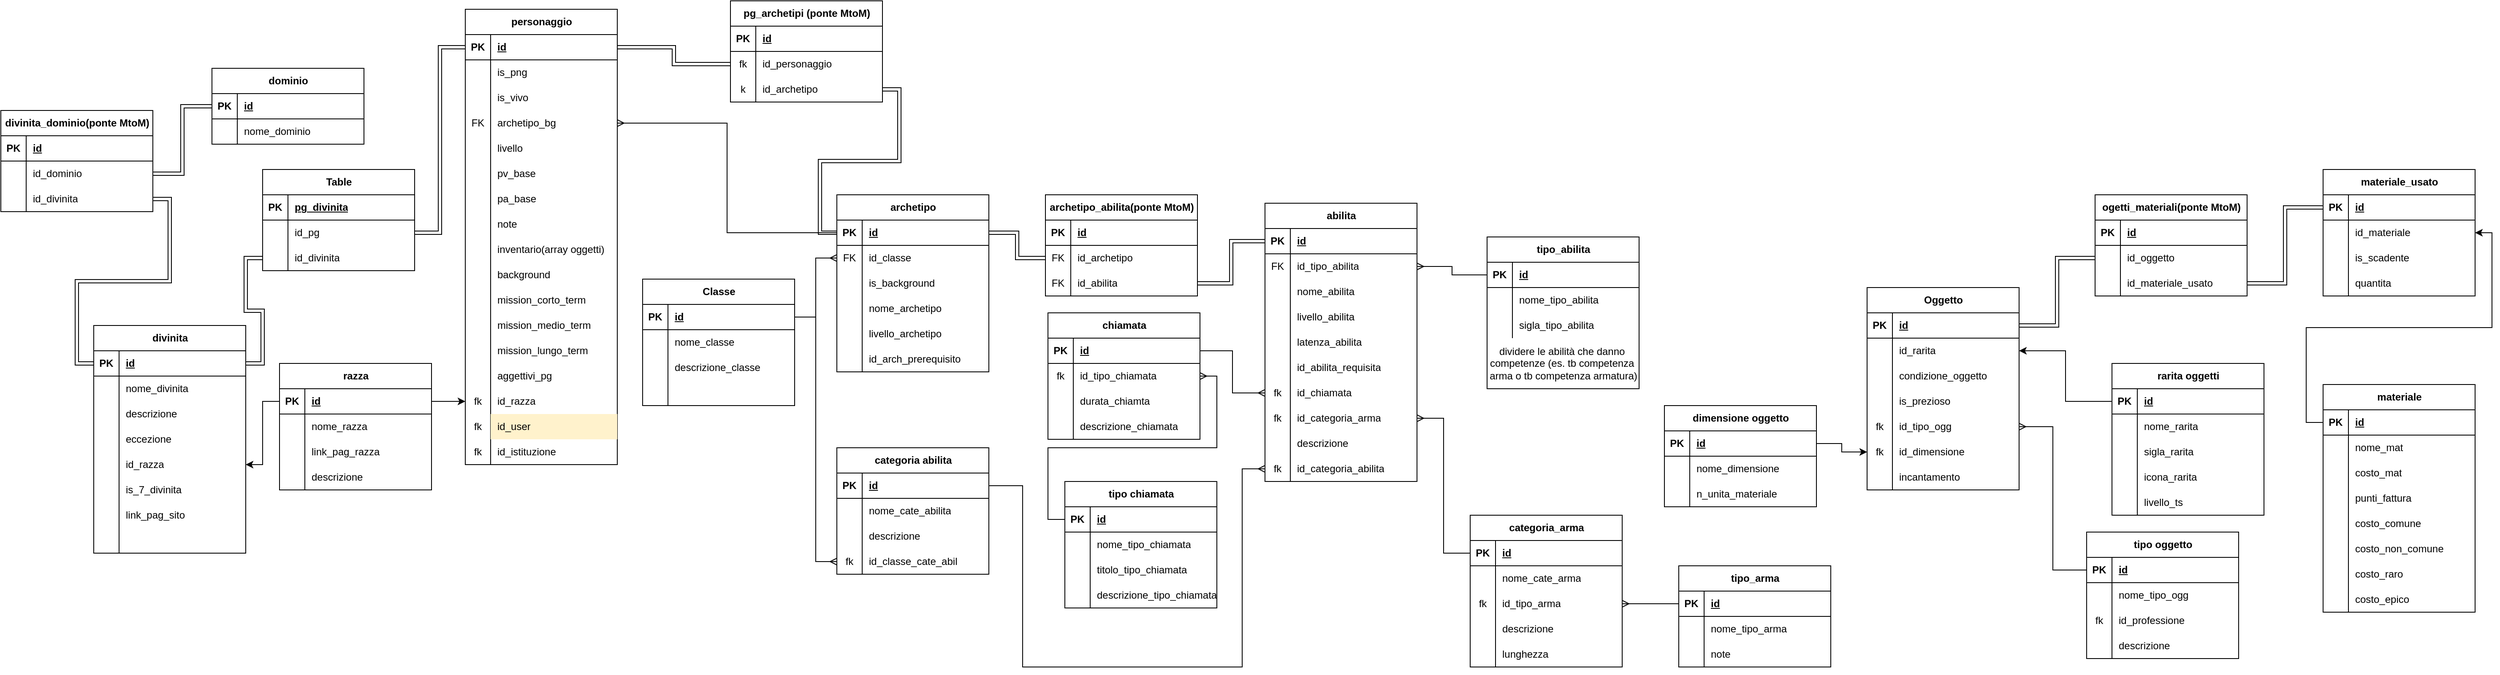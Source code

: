 <mxfile version="24.7.12">
  <diagram name="Pagina-1" id="ZyJoS-7N52IJNKZ1nUSd">
    <mxGraphModel dx="2000" dy="596" grid="1" gridSize="10" guides="1" tooltips="1" connect="1" arrows="1" fold="1" page="1" pageScale="1" pageWidth="827" pageHeight="1169" math="0" shadow="0">
      <root>
        <mxCell id="0" />
        <mxCell id="1" parent="0" />
        <mxCell id="OIUqUuJL4G-c32fw4CPG-1" value="personaggio" style="shape=table;startSize=30;container=1;collapsible=1;childLayout=tableLayout;fixedRows=1;rowLines=0;fontStyle=1;align=center;resizeLast=1;html=1;" parent="1" vertex="1">
          <mxGeometry x="10" y="90" width="180" height="540" as="geometry" />
        </mxCell>
        <mxCell id="OIUqUuJL4G-c32fw4CPG-2" value="" style="shape=tableRow;horizontal=0;startSize=0;swimlaneHead=0;swimlaneBody=0;fillColor=none;collapsible=0;dropTarget=0;points=[[0,0.5],[1,0.5]];portConstraint=eastwest;top=0;left=0;right=0;bottom=1;" parent="OIUqUuJL4G-c32fw4CPG-1" vertex="1">
          <mxGeometry y="30" width="180" height="30" as="geometry" />
        </mxCell>
        <mxCell id="OIUqUuJL4G-c32fw4CPG-3" value="PK" style="shape=partialRectangle;connectable=0;fillColor=none;top=0;left=0;bottom=0;right=0;fontStyle=1;overflow=hidden;whiteSpace=wrap;html=1;" parent="OIUqUuJL4G-c32fw4CPG-2" vertex="1">
          <mxGeometry width="30" height="30" as="geometry">
            <mxRectangle width="30" height="30" as="alternateBounds" />
          </mxGeometry>
        </mxCell>
        <mxCell id="OIUqUuJL4G-c32fw4CPG-4" value="id" style="shape=partialRectangle;connectable=0;fillColor=none;top=0;left=0;bottom=0;right=0;align=left;spacingLeft=6;fontStyle=5;overflow=hidden;whiteSpace=wrap;html=1;" parent="OIUqUuJL4G-c32fw4CPG-2" vertex="1">
          <mxGeometry x="30" width="150" height="30" as="geometry">
            <mxRectangle width="150" height="30" as="alternateBounds" />
          </mxGeometry>
        </mxCell>
        <mxCell id="OIUqUuJL4G-c32fw4CPG-5" value="" style="shape=tableRow;horizontal=0;startSize=0;swimlaneHead=0;swimlaneBody=0;fillColor=none;collapsible=0;dropTarget=0;points=[[0,0.5],[1,0.5]];portConstraint=eastwest;top=0;left=0;right=0;bottom=0;" parent="OIUqUuJL4G-c32fw4CPG-1" vertex="1">
          <mxGeometry y="60" width="180" height="30" as="geometry" />
        </mxCell>
        <mxCell id="OIUqUuJL4G-c32fw4CPG-6" value="" style="shape=partialRectangle;connectable=0;fillColor=none;top=0;left=0;bottom=0;right=0;editable=1;overflow=hidden;whiteSpace=wrap;html=1;" parent="OIUqUuJL4G-c32fw4CPG-5" vertex="1">
          <mxGeometry width="30" height="30" as="geometry">
            <mxRectangle width="30" height="30" as="alternateBounds" />
          </mxGeometry>
        </mxCell>
        <mxCell id="OIUqUuJL4G-c32fw4CPG-7" value="is_png" style="shape=partialRectangle;connectable=0;fillColor=none;top=0;left=0;bottom=0;right=0;align=left;spacingLeft=6;overflow=hidden;whiteSpace=wrap;html=1;" parent="OIUqUuJL4G-c32fw4CPG-5" vertex="1">
          <mxGeometry x="30" width="150" height="30" as="geometry">
            <mxRectangle width="150" height="30" as="alternateBounds" />
          </mxGeometry>
        </mxCell>
        <mxCell id="CW5rKV5vq1Vl2Ne1Ta-2-413" value="" style="shape=tableRow;horizontal=0;startSize=0;swimlaneHead=0;swimlaneBody=0;fillColor=none;collapsible=0;dropTarget=0;points=[[0,0.5],[1,0.5]];portConstraint=eastwest;top=0;left=0;right=0;bottom=0;" vertex="1" parent="OIUqUuJL4G-c32fw4CPG-1">
          <mxGeometry y="90" width="180" height="30" as="geometry" />
        </mxCell>
        <mxCell id="CW5rKV5vq1Vl2Ne1Ta-2-414" value="" style="shape=partialRectangle;connectable=0;fillColor=none;top=0;left=0;bottom=0;right=0;editable=1;overflow=hidden;whiteSpace=wrap;html=1;" vertex="1" parent="CW5rKV5vq1Vl2Ne1Ta-2-413">
          <mxGeometry width="30" height="30" as="geometry">
            <mxRectangle width="30" height="30" as="alternateBounds" />
          </mxGeometry>
        </mxCell>
        <mxCell id="CW5rKV5vq1Vl2Ne1Ta-2-415" value="is_vivo" style="shape=partialRectangle;connectable=0;fillColor=none;top=0;left=0;bottom=0;right=0;align=left;spacingLeft=6;overflow=hidden;whiteSpace=wrap;html=1;" vertex="1" parent="CW5rKV5vq1Vl2Ne1Ta-2-413">
          <mxGeometry x="30" width="150" height="30" as="geometry">
            <mxRectangle width="150" height="30" as="alternateBounds" />
          </mxGeometry>
        </mxCell>
        <mxCell id="OIUqUuJL4G-c32fw4CPG-8" value="" style="shape=tableRow;horizontal=0;startSize=0;swimlaneHead=0;swimlaneBody=0;fillColor=none;collapsible=0;dropTarget=0;points=[[0,0.5],[1,0.5]];portConstraint=eastwest;top=0;left=0;right=0;bottom=0;" parent="OIUqUuJL4G-c32fw4CPG-1" vertex="1">
          <mxGeometry y="120" width="180" height="30" as="geometry" />
        </mxCell>
        <mxCell id="OIUqUuJL4G-c32fw4CPG-9" value="FK" style="shape=partialRectangle;connectable=0;fillColor=none;top=0;left=0;bottom=0;right=0;editable=1;overflow=hidden;whiteSpace=wrap;html=1;" parent="OIUqUuJL4G-c32fw4CPG-8" vertex="1">
          <mxGeometry width="30" height="30" as="geometry">
            <mxRectangle width="30" height="30" as="alternateBounds" />
          </mxGeometry>
        </mxCell>
        <mxCell id="OIUqUuJL4G-c32fw4CPG-10" value="archetipo_bg" style="shape=partialRectangle;connectable=0;fillColor=none;top=0;left=0;bottom=0;right=0;align=left;spacingLeft=6;overflow=hidden;whiteSpace=wrap;html=1;" parent="OIUqUuJL4G-c32fw4CPG-8" vertex="1">
          <mxGeometry x="30" width="150" height="30" as="geometry">
            <mxRectangle width="150" height="30" as="alternateBounds" />
          </mxGeometry>
        </mxCell>
        <mxCell id="OIUqUuJL4G-c32fw4CPG-14" value="" style="shape=tableRow;horizontal=0;startSize=0;swimlaneHead=0;swimlaneBody=0;fillColor=none;collapsible=0;dropTarget=0;points=[[0,0.5],[1,0.5]];portConstraint=eastwest;top=0;left=0;right=0;bottom=0;" parent="OIUqUuJL4G-c32fw4CPG-1" vertex="1">
          <mxGeometry y="150" width="180" height="30" as="geometry" />
        </mxCell>
        <mxCell id="OIUqUuJL4G-c32fw4CPG-15" value="" style="shape=partialRectangle;connectable=0;fillColor=none;top=0;left=0;bottom=0;right=0;editable=1;overflow=hidden;whiteSpace=wrap;html=1;" parent="OIUqUuJL4G-c32fw4CPG-14" vertex="1">
          <mxGeometry width="30" height="30" as="geometry">
            <mxRectangle width="30" height="30" as="alternateBounds" />
          </mxGeometry>
        </mxCell>
        <mxCell id="OIUqUuJL4G-c32fw4CPG-16" value="livello" style="shape=partialRectangle;connectable=0;fillColor=none;top=0;left=0;bottom=0;right=0;align=left;spacingLeft=6;overflow=hidden;whiteSpace=wrap;html=1;" parent="OIUqUuJL4G-c32fw4CPG-14" vertex="1">
          <mxGeometry x="30" width="150" height="30" as="geometry">
            <mxRectangle width="150" height="30" as="alternateBounds" />
          </mxGeometry>
        </mxCell>
        <mxCell id="OIUqUuJL4G-c32fw4CPG-17" value="" style="shape=tableRow;horizontal=0;startSize=0;swimlaneHead=0;swimlaneBody=0;fillColor=none;collapsible=0;dropTarget=0;points=[[0,0.5],[1,0.5]];portConstraint=eastwest;top=0;left=0;right=0;bottom=0;" parent="OIUqUuJL4G-c32fw4CPG-1" vertex="1">
          <mxGeometry y="180" width="180" height="30" as="geometry" />
        </mxCell>
        <mxCell id="OIUqUuJL4G-c32fw4CPG-18" value="" style="shape=partialRectangle;connectable=0;fillColor=none;top=0;left=0;bottom=0;right=0;editable=1;overflow=hidden;whiteSpace=wrap;html=1;" parent="OIUqUuJL4G-c32fw4CPG-17" vertex="1">
          <mxGeometry width="30" height="30" as="geometry">
            <mxRectangle width="30" height="30" as="alternateBounds" />
          </mxGeometry>
        </mxCell>
        <mxCell id="OIUqUuJL4G-c32fw4CPG-19" value="pv_base" style="shape=partialRectangle;connectable=0;fillColor=none;top=0;left=0;bottom=0;right=0;align=left;spacingLeft=6;overflow=hidden;whiteSpace=wrap;html=1;" parent="OIUqUuJL4G-c32fw4CPG-17" vertex="1">
          <mxGeometry x="30" width="150" height="30" as="geometry">
            <mxRectangle width="150" height="30" as="alternateBounds" />
          </mxGeometry>
        </mxCell>
        <mxCell id="OIUqUuJL4G-c32fw4CPG-20" value="" style="shape=tableRow;horizontal=0;startSize=0;swimlaneHead=0;swimlaneBody=0;fillColor=none;collapsible=0;dropTarget=0;points=[[0,0.5],[1,0.5]];portConstraint=eastwest;top=0;left=0;right=0;bottom=0;" parent="OIUqUuJL4G-c32fw4CPG-1" vertex="1">
          <mxGeometry y="210" width="180" height="30" as="geometry" />
        </mxCell>
        <mxCell id="OIUqUuJL4G-c32fw4CPG-21" value="" style="shape=partialRectangle;connectable=0;fillColor=none;top=0;left=0;bottom=0;right=0;editable=1;overflow=hidden;whiteSpace=wrap;html=1;" parent="OIUqUuJL4G-c32fw4CPG-20" vertex="1">
          <mxGeometry width="30" height="30" as="geometry">
            <mxRectangle width="30" height="30" as="alternateBounds" />
          </mxGeometry>
        </mxCell>
        <mxCell id="OIUqUuJL4G-c32fw4CPG-22" value="pa_base" style="shape=partialRectangle;connectable=0;fillColor=none;top=0;left=0;bottom=0;right=0;align=left;spacingLeft=6;overflow=hidden;whiteSpace=wrap;html=1;" parent="OIUqUuJL4G-c32fw4CPG-20" vertex="1">
          <mxGeometry x="30" width="150" height="30" as="geometry">
            <mxRectangle width="150" height="30" as="alternateBounds" />
          </mxGeometry>
        </mxCell>
        <mxCell id="CW5rKV5vq1Vl2Ne1Ta-2-1" value="" style="shape=tableRow;horizontal=0;startSize=0;swimlaneHead=0;swimlaneBody=0;fillColor=none;collapsible=0;dropTarget=0;points=[[0,0.5],[1,0.5]];portConstraint=eastwest;top=0;left=0;right=0;bottom=0;" vertex="1" parent="OIUqUuJL4G-c32fw4CPG-1">
          <mxGeometry y="240" width="180" height="30" as="geometry" />
        </mxCell>
        <mxCell id="CW5rKV5vq1Vl2Ne1Ta-2-2" value="" style="shape=partialRectangle;connectable=0;fillColor=none;top=0;left=0;bottom=0;right=0;editable=1;overflow=hidden;whiteSpace=wrap;html=1;" vertex="1" parent="CW5rKV5vq1Vl2Ne1Ta-2-1">
          <mxGeometry width="30" height="30" as="geometry">
            <mxRectangle width="30" height="30" as="alternateBounds" />
          </mxGeometry>
        </mxCell>
        <mxCell id="CW5rKV5vq1Vl2Ne1Ta-2-3" value="note" style="shape=partialRectangle;connectable=0;fillColor=none;top=0;left=0;bottom=0;right=0;align=left;spacingLeft=6;overflow=hidden;whiteSpace=wrap;html=1;" vertex="1" parent="CW5rKV5vq1Vl2Ne1Ta-2-1">
          <mxGeometry x="30" width="150" height="30" as="geometry">
            <mxRectangle width="150" height="30" as="alternateBounds" />
          </mxGeometry>
        </mxCell>
        <mxCell id="CW5rKV5vq1Vl2Ne1Ta-2-4" value="" style="shape=tableRow;horizontal=0;startSize=0;swimlaneHead=0;swimlaneBody=0;fillColor=none;collapsible=0;dropTarget=0;points=[[0,0.5],[1,0.5]];portConstraint=eastwest;top=0;left=0;right=0;bottom=0;" vertex="1" parent="OIUqUuJL4G-c32fw4CPG-1">
          <mxGeometry y="270" width="180" height="30" as="geometry" />
        </mxCell>
        <mxCell id="CW5rKV5vq1Vl2Ne1Ta-2-5" value="" style="shape=partialRectangle;connectable=0;fillColor=none;top=0;left=0;bottom=0;right=0;editable=1;overflow=hidden;whiteSpace=wrap;html=1;" vertex="1" parent="CW5rKV5vq1Vl2Ne1Ta-2-4">
          <mxGeometry width="30" height="30" as="geometry">
            <mxRectangle width="30" height="30" as="alternateBounds" />
          </mxGeometry>
        </mxCell>
        <mxCell id="CW5rKV5vq1Vl2Ne1Ta-2-6" value="inventario(array oggetti)" style="shape=partialRectangle;connectable=0;fillColor=none;top=0;left=0;bottom=0;right=0;align=left;spacingLeft=6;overflow=hidden;whiteSpace=wrap;html=1;" vertex="1" parent="CW5rKV5vq1Vl2Ne1Ta-2-4">
          <mxGeometry x="30" width="150" height="30" as="geometry">
            <mxRectangle width="150" height="30" as="alternateBounds" />
          </mxGeometry>
        </mxCell>
        <mxCell id="CW5rKV5vq1Vl2Ne1Ta-2-42" value="" style="shape=tableRow;horizontal=0;startSize=0;swimlaneHead=0;swimlaneBody=0;fillColor=none;collapsible=0;dropTarget=0;points=[[0,0.5],[1,0.5]];portConstraint=eastwest;top=0;left=0;right=0;bottom=0;" vertex="1" parent="OIUqUuJL4G-c32fw4CPG-1">
          <mxGeometry y="300" width="180" height="30" as="geometry" />
        </mxCell>
        <mxCell id="CW5rKV5vq1Vl2Ne1Ta-2-43" value="" style="shape=partialRectangle;connectable=0;fillColor=none;top=0;left=0;bottom=0;right=0;editable=1;overflow=hidden;whiteSpace=wrap;html=1;" vertex="1" parent="CW5rKV5vq1Vl2Ne1Ta-2-42">
          <mxGeometry width="30" height="30" as="geometry">
            <mxRectangle width="30" height="30" as="alternateBounds" />
          </mxGeometry>
        </mxCell>
        <mxCell id="CW5rKV5vq1Vl2Ne1Ta-2-44" value="background" style="shape=partialRectangle;connectable=0;fillColor=none;top=0;left=0;bottom=0;right=0;align=left;spacingLeft=6;overflow=hidden;whiteSpace=wrap;html=1;" vertex="1" parent="CW5rKV5vq1Vl2Ne1Ta-2-42">
          <mxGeometry x="30" width="150" height="30" as="geometry">
            <mxRectangle width="150" height="30" as="alternateBounds" />
          </mxGeometry>
        </mxCell>
        <mxCell id="CW5rKV5vq1Vl2Ne1Ta-2-158" value="" style="shape=tableRow;horizontal=0;startSize=0;swimlaneHead=0;swimlaneBody=0;fillColor=none;collapsible=0;dropTarget=0;points=[[0,0.5],[1,0.5]];portConstraint=eastwest;top=0;left=0;right=0;bottom=0;" vertex="1" parent="OIUqUuJL4G-c32fw4CPG-1">
          <mxGeometry y="330" width="180" height="30" as="geometry" />
        </mxCell>
        <mxCell id="CW5rKV5vq1Vl2Ne1Ta-2-159" value="" style="shape=partialRectangle;connectable=0;fillColor=none;top=0;left=0;bottom=0;right=0;editable=1;overflow=hidden;whiteSpace=wrap;html=1;" vertex="1" parent="CW5rKV5vq1Vl2Ne1Ta-2-158">
          <mxGeometry width="30" height="30" as="geometry">
            <mxRectangle width="30" height="30" as="alternateBounds" />
          </mxGeometry>
        </mxCell>
        <mxCell id="CW5rKV5vq1Vl2Ne1Ta-2-160" value="mission_corto_term" style="shape=partialRectangle;connectable=0;fillColor=none;top=0;left=0;bottom=0;right=0;align=left;spacingLeft=6;overflow=hidden;whiteSpace=wrap;html=1;" vertex="1" parent="CW5rKV5vq1Vl2Ne1Ta-2-158">
          <mxGeometry x="30" width="150" height="30" as="geometry">
            <mxRectangle width="150" height="30" as="alternateBounds" />
          </mxGeometry>
        </mxCell>
        <mxCell id="CW5rKV5vq1Vl2Ne1Ta-2-161" value="" style="shape=tableRow;horizontal=0;startSize=0;swimlaneHead=0;swimlaneBody=0;fillColor=none;collapsible=0;dropTarget=0;points=[[0,0.5],[1,0.5]];portConstraint=eastwest;top=0;left=0;right=0;bottom=0;" vertex="1" parent="OIUqUuJL4G-c32fw4CPG-1">
          <mxGeometry y="360" width="180" height="30" as="geometry" />
        </mxCell>
        <mxCell id="CW5rKV5vq1Vl2Ne1Ta-2-162" value="" style="shape=partialRectangle;connectable=0;fillColor=none;top=0;left=0;bottom=0;right=0;editable=1;overflow=hidden;whiteSpace=wrap;html=1;" vertex="1" parent="CW5rKV5vq1Vl2Ne1Ta-2-161">
          <mxGeometry width="30" height="30" as="geometry">
            <mxRectangle width="30" height="30" as="alternateBounds" />
          </mxGeometry>
        </mxCell>
        <mxCell id="CW5rKV5vq1Vl2Ne1Ta-2-163" value="mission_medio_term" style="shape=partialRectangle;connectable=0;fillColor=none;top=0;left=0;bottom=0;right=0;align=left;spacingLeft=6;overflow=hidden;whiteSpace=wrap;html=1;" vertex="1" parent="CW5rKV5vq1Vl2Ne1Ta-2-161">
          <mxGeometry x="30" width="150" height="30" as="geometry">
            <mxRectangle width="150" height="30" as="alternateBounds" />
          </mxGeometry>
        </mxCell>
        <mxCell id="CW5rKV5vq1Vl2Ne1Ta-2-164" value="" style="shape=tableRow;horizontal=0;startSize=0;swimlaneHead=0;swimlaneBody=0;fillColor=none;collapsible=0;dropTarget=0;points=[[0,0.5],[1,0.5]];portConstraint=eastwest;top=0;left=0;right=0;bottom=0;" vertex="1" parent="OIUqUuJL4G-c32fw4CPG-1">
          <mxGeometry y="390" width="180" height="30" as="geometry" />
        </mxCell>
        <mxCell id="CW5rKV5vq1Vl2Ne1Ta-2-165" value="" style="shape=partialRectangle;connectable=0;fillColor=none;top=0;left=0;bottom=0;right=0;editable=1;overflow=hidden;whiteSpace=wrap;html=1;" vertex="1" parent="CW5rKV5vq1Vl2Ne1Ta-2-164">
          <mxGeometry width="30" height="30" as="geometry">
            <mxRectangle width="30" height="30" as="alternateBounds" />
          </mxGeometry>
        </mxCell>
        <mxCell id="CW5rKV5vq1Vl2Ne1Ta-2-166" value="mission_lungo_term" style="shape=partialRectangle;connectable=0;fillColor=none;top=0;left=0;bottom=0;right=0;align=left;spacingLeft=6;overflow=hidden;whiteSpace=wrap;html=1;" vertex="1" parent="CW5rKV5vq1Vl2Ne1Ta-2-164">
          <mxGeometry x="30" width="150" height="30" as="geometry">
            <mxRectangle width="150" height="30" as="alternateBounds" />
          </mxGeometry>
        </mxCell>
        <mxCell id="CW5rKV5vq1Vl2Ne1Ta-2-168" value="" style="shape=tableRow;horizontal=0;startSize=0;swimlaneHead=0;swimlaneBody=0;fillColor=none;collapsible=0;dropTarget=0;points=[[0,0.5],[1,0.5]];portConstraint=eastwest;top=0;left=0;right=0;bottom=0;" vertex="1" parent="OIUqUuJL4G-c32fw4CPG-1">
          <mxGeometry y="420" width="180" height="30" as="geometry" />
        </mxCell>
        <mxCell id="CW5rKV5vq1Vl2Ne1Ta-2-169" value="" style="shape=partialRectangle;connectable=0;fillColor=none;top=0;left=0;bottom=0;right=0;editable=1;overflow=hidden;whiteSpace=wrap;html=1;" vertex="1" parent="CW5rKV5vq1Vl2Ne1Ta-2-168">
          <mxGeometry width="30" height="30" as="geometry">
            <mxRectangle width="30" height="30" as="alternateBounds" />
          </mxGeometry>
        </mxCell>
        <mxCell id="CW5rKV5vq1Vl2Ne1Ta-2-170" value="aggettivi_pg" style="shape=partialRectangle;connectable=0;fillColor=none;top=0;left=0;bottom=0;right=0;align=left;spacingLeft=6;overflow=hidden;whiteSpace=wrap;html=1;" vertex="1" parent="CW5rKV5vq1Vl2Ne1Ta-2-168">
          <mxGeometry x="30" width="150" height="30" as="geometry">
            <mxRectangle width="150" height="30" as="alternateBounds" />
          </mxGeometry>
        </mxCell>
        <mxCell id="CW5rKV5vq1Vl2Ne1Ta-2-316" value="" style="shape=tableRow;horizontal=0;startSize=0;swimlaneHead=0;swimlaneBody=0;fillColor=none;collapsible=0;dropTarget=0;points=[[0,0.5],[1,0.5]];portConstraint=eastwest;top=0;left=0;right=0;bottom=0;" vertex="1" parent="OIUqUuJL4G-c32fw4CPG-1">
          <mxGeometry y="450" width="180" height="30" as="geometry" />
        </mxCell>
        <mxCell id="CW5rKV5vq1Vl2Ne1Ta-2-317" value="fk" style="shape=partialRectangle;connectable=0;fillColor=none;top=0;left=0;bottom=0;right=0;editable=1;overflow=hidden;whiteSpace=wrap;html=1;" vertex="1" parent="CW5rKV5vq1Vl2Ne1Ta-2-316">
          <mxGeometry width="30" height="30" as="geometry">
            <mxRectangle width="30" height="30" as="alternateBounds" />
          </mxGeometry>
        </mxCell>
        <mxCell id="CW5rKV5vq1Vl2Ne1Ta-2-318" value="id_razza" style="shape=partialRectangle;connectable=0;fillColor=none;top=0;left=0;bottom=0;right=0;align=left;spacingLeft=6;overflow=hidden;whiteSpace=wrap;html=1;" vertex="1" parent="CW5rKV5vq1Vl2Ne1Ta-2-316">
          <mxGeometry x="30" width="150" height="30" as="geometry">
            <mxRectangle width="150" height="30" as="alternateBounds" />
          </mxGeometry>
        </mxCell>
        <mxCell id="CW5rKV5vq1Vl2Ne1Ta-2-348" value="" style="shape=tableRow;horizontal=0;startSize=0;swimlaneHead=0;swimlaneBody=0;fillColor=none;collapsible=0;dropTarget=0;points=[[0,0.5],[1,0.5]];portConstraint=eastwest;top=0;left=0;right=0;bottom=0;" vertex="1" parent="OIUqUuJL4G-c32fw4CPG-1">
          <mxGeometry y="480" width="180" height="30" as="geometry" />
        </mxCell>
        <mxCell id="CW5rKV5vq1Vl2Ne1Ta-2-349" value="fk" style="shape=partialRectangle;connectable=0;fillColor=none;top=0;left=0;bottom=0;right=0;editable=1;overflow=hidden;whiteSpace=wrap;html=1;" vertex="1" parent="CW5rKV5vq1Vl2Ne1Ta-2-348">
          <mxGeometry width="30" height="30" as="geometry">
            <mxRectangle width="30" height="30" as="alternateBounds" />
          </mxGeometry>
        </mxCell>
        <mxCell id="CW5rKV5vq1Vl2Ne1Ta-2-350" value="id_user" style="shape=partialRectangle;connectable=0;fillColor=#fff2cc;top=0;left=0;bottom=0;right=0;align=left;spacingLeft=6;overflow=hidden;whiteSpace=wrap;html=1;strokeColor=#d6b656;" vertex="1" parent="CW5rKV5vq1Vl2Ne1Ta-2-348">
          <mxGeometry x="30" width="150" height="30" as="geometry">
            <mxRectangle width="150" height="30" as="alternateBounds" />
          </mxGeometry>
        </mxCell>
        <mxCell id="CW5rKV5vq1Vl2Ne1Ta-2-410" value="" style="shape=tableRow;horizontal=0;startSize=0;swimlaneHead=0;swimlaneBody=0;fillColor=none;collapsible=0;dropTarget=0;points=[[0,0.5],[1,0.5]];portConstraint=eastwest;top=0;left=0;right=0;bottom=0;" vertex="1" parent="OIUqUuJL4G-c32fw4CPG-1">
          <mxGeometry y="510" width="180" height="30" as="geometry" />
        </mxCell>
        <mxCell id="CW5rKV5vq1Vl2Ne1Ta-2-411" value="fk" style="shape=partialRectangle;connectable=0;fillColor=none;top=0;left=0;bottom=0;right=0;editable=1;overflow=hidden;whiteSpace=wrap;html=1;" vertex="1" parent="CW5rKV5vq1Vl2Ne1Ta-2-410">
          <mxGeometry width="30" height="30" as="geometry">
            <mxRectangle width="30" height="30" as="alternateBounds" />
          </mxGeometry>
        </mxCell>
        <mxCell id="CW5rKV5vq1Vl2Ne1Ta-2-412" value="id_istituzione" style="shape=partialRectangle;connectable=0;fillColor=none;top=0;left=0;bottom=0;right=0;align=left;spacingLeft=6;overflow=hidden;whiteSpace=wrap;html=1;" vertex="1" parent="CW5rKV5vq1Vl2Ne1Ta-2-410">
          <mxGeometry x="30" width="150" height="30" as="geometry">
            <mxRectangle width="150" height="30" as="alternateBounds" />
          </mxGeometry>
        </mxCell>
        <mxCell id="OIUqUuJL4G-c32fw4CPG-23" value="abilita" style="shape=table;startSize=30;container=1;collapsible=1;childLayout=tableLayout;fixedRows=1;rowLines=0;fontStyle=1;align=center;resizeLast=1;html=1;" parent="1" vertex="1">
          <mxGeometry x="957" y="320" width="180" height="330" as="geometry" />
        </mxCell>
        <mxCell id="OIUqUuJL4G-c32fw4CPG-24" value="" style="shape=tableRow;horizontal=0;startSize=0;swimlaneHead=0;swimlaneBody=0;fillColor=none;collapsible=0;dropTarget=0;points=[[0,0.5],[1,0.5]];portConstraint=eastwest;top=0;left=0;right=0;bottom=1;" parent="OIUqUuJL4G-c32fw4CPG-23" vertex="1">
          <mxGeometry y="30" width="180" height="30" as="geometry" />
        </mxCell>
        <mxCell id="OIUqUuJL4G-c32fw4CPG-25" value="PK" style="shape=partialRectangle;connectable=0;fillColor=none;top=0;left=0;bottom=0;right=0;fontStyle=1;overflow=hidden;whiteSpace=wrap;html=1;" parent="OIUqUuJL4G-c32fw4CPG-24" vertex="1">
          <mxGeometry width="30" height="30" as="geometry">
            <mxRectangle width="30" height="30" as="alternateBounds" />
          </mxGeometry>
        </mxCell>
        <mxCell id="OIUqUuJL4G-c32fw4CPG-26" value="id" style="shape=partialRectangle;connectable=0;fillColor=none;top=0;left=0;bottom=0;right=0;align=left;spacingLeft=6;fontStyle=5;overflow=hidden;whiteSpace=wrap;html=1;" parent="OIUqUuJL4G-c32fw4CPG-24" vertex="1">
          <mxGeometry x="30" width="150" height="30" as="geometry">
            <mxRectangle width="150" height="30" as="alternateBounds" />
          </mxGeometry>
        </mxCell>
        <mxCell id="OIUqUuJL4G-c32fw4CPG-27" value="" style="shape=tableRow;horizontal=0;startSize=0;swimlaneHead=0;swimlaneBody=0;fillColor=none;collapsible=0;dropTarget=0;points=[[0,0.5],[1,0.5]];portConstraint=eastwest;top=0;left=0;right=0;bottom=0;" parent="OIUqUuJL4G-c32fw4CPG-23" vertex="1">
          <mxGeometry y="60" width="180" height="30" as="geometry" />
        </mxCell>
        <mxCell id="OIUqUuJL4G-c32fw4CPG-28" value="FK" style="shape=partialRectangle;connectable=0;fillColor=none;top=0;left=0;bottom=0;right=0;editable=1;overflow=hidden;whiteSpace=wrap;html=1;" parent="OIUqUuJL4G-c32fw4CPG-27" vertex="1">
          <mxGeometry width="30" height="30" as="geometry">
            <mxRectangle width="30" height="30" as="alternateBounds" />
          </mxGeometry>
        </mxCell>
        <mxCell id="OIUqUuJL4G-c32fw4CPG-29" value="id_tipo_abilita" style="shape=partialRectangle;connectable=0;fillColor=none;top=0;left=0;bottom=0;right=0;align=left;spacingLeft=6;overflow=hidden;whiteSpace=wrap;html=1;" parent="OIUqUuJL4G-c32fw4CPG-27" vertex="1">
          <mxGeometry x="30" width="150" height="30" as="geometry">
            <mxRectangle width="150" height="30" as="alternateBounds" />
          </mxGeometry>
        </mxCell>
        <mxCell id="OIUqUuJL4G-c32fw4CPG-30" value="" style="shape=tableRow;horizontal=0;startSize=0;swimlaneHead=0;swimlaneBody=0;fillColor=none;collapsible=0;dropTarget=0;points=[[0,0.5],[1,0.5]];portConstraint=eastwest;top=0;left=0;right=0;bottom=0;" parent="OIUqUuJL4G-c32fw4CPG-23" vertex="1">
          <mxGeometry y="90" width="180" height="30" as="geometry" />
        </mxCell>
        <mxCell id="OIUqUuJL4G-c32fw4CPG-31" value="" style="shape=partialRectangle;connectable=0;fillColor=none;top=0;left=0;bottom=0;right=0;editable=1;overflow=hidden;whiteSpace=wrap;html=1;" parent="OIUqUuJL4G-c32fw4CPG-30" vertex="1">
          <mxGeometry width="30" height="30" as="geometry">
            <mxRectangle width="30" height="30" as="alternateBounds" />
          </mxGeometry>
        </mxCell>
        <mxCell id="OIUqUuJL4G-c32fw4CPG-32" value="nome_abilita" style="shape=partialRectangle;connectable=0;fillColor=none;top=0;left=0;bottom=0;right=0;align=left;spacingLeft=6;overflow=hidden;whiteSpace=wrap;html=1;" parent="OIUqUuJL4G-c32fw4CPG-30" vertex="1">
          <mxGeometry x="30" width="150" height="30" as="geometry">
            <mxRectangle width="150" height="30" as="alternateBounds" />
          </mxGeometry>
        </mxCell>
        <mxCell id="OIUqUuJL4G-c32fw4CPG-33" value="" style="shape=tableRow;horizontal=0;startSize=0;swimlaneHead=0;swimlaneBody=0;fillColor=none;collapsible=0;dropTarget=0;points=[[0,0.5],[1,0.5]];portConstraint=eastwest;top=0;left=0;right=0;bottom=0;" parent="OIUqUuJL4G-c32fw4CPG-23" vertex="1">
          <mxGeometry y="120" width="180" height="30" as="geometry" />
        </mxCell>
        <mxCell id="OIUqUuJL4G-c32fw4CPG-34" value="" style="shape=partialRectangle;connectable=0;fillColor=none;top=0;left=0;bottom=0;right=0;editable=1;overflow=hidden;whiteSpace=wrap;html=1;" parent="OIUqUuJL4G-c32fw4CPG-33" vertex="1">
          <mxGeometry width="30" height="30" as="geometry">
            <mxRectangle width="30" height="30" as="alternateBounds" />
          </mxGeometry>
        </mxCell>
        <mxCell id="OIUqUuJL4G-c32fw4CPG-35" value="livello_abilita" style="shape=partialRectangle;connectable=0;fillColor=none;top=0;left=0;bottom=0;right=0;align=left;spacingLeft=6;overflow=hidden;whiteSpace=wrap;html=1;" parent="OIUqUuJL4G-c32fw4CPG-33" vertex="1">
          <mxGeometry x="30" width="150" height="30" as="geometry">
            <mxRectangle width="150" height="30" as="alternateBounds" />
          </mxGeometry>
        </mxCell>
        <mxCell id="OIUqUuJL4G-c32fw4CPG-51" value="" style="shape=tableRow;horizontal=0;startSize=0;swimlaneHead=0;swimlaneBody=0;fillColor=none;collapsible=0;dropTarget=0;points=[[0,0.5],[1,0.5]];portConstraint=eastwest;top=0;left=0;right=0;bottom=0;" parent="OIUqUuJL4G-c32fw4CPG-23" vertex="1">
          <mxGeometry y="150" width="180" height="30" as="geometry" />
        </mxCell>
        <mxCell id="OIUqUuJL4G-c32fw4CPG-52" value="" style="shape=partialRectangle;connectable=0;fillColor=none;top=0;left=0;bottom=0;right=0;editable=1;overflow=hidden;whiteSpace=wrap;html=1;" parent="OIUqUuJL4G-c32fw4CPG-51" vertex="1">
          <mxGeometry width="30" height="30" as="geometry">
            <mxRectangle width="30" height="30" as="alternateBounds" />
          </mxGeometry>
        </mxCell>
        <mxCell id="OIUqUuJL4G-c32fw4CPG-53" value="latenza_abilita" style="shape=partialRectangle;connectable=0;fillColor=none;top=0;left=0;bottom=0;right=0;align=left;spacingLeft=6;overflow=hidden;whiteSpace=wrap;html=1;" parent="OIUqUuJL4G-c32fw4CPG-51" vertex="1">
          <mxGeometry x="30" width="150" height="30" as="geometry">
            <mxRectangle width="150" height="30" as="alternateBounds" />
          </mxGeometry>
        </mxCell>
        <mxCell id="OIUqUuJL4G-c32fw4CPG-54" value="" style="shape=tableRow;horizontal=0;startSize=0;swimlaneHead=0;swimlaneBody=0;fillColor=none;collapsible=0;dropTarget=0;points=[[0,0.5],[1,0.5]];portConstraint=eastwest;top=0;left=0;right=0;bottom=0;" parent="OIUqUuJL4G-c32fw4CPG-23" vertex="1">
          <mxGeometry y="180" width="180" height="30" as="geometry" />
        </mxCell>
        <mxCell id="OIUqUuJL4G-c32fw4CPG-55" value="" style="shape=partialRectangle;connectable=0;fillColor=none;top=0;left=0;bottom=0;right=0;editable=1;overflow=hidden;whiteSpace=wrap;html=1;" parent="OIUqUuJL4G-c32fw4CPG-54" vertex="1">
          <mxGeometry width="30" height="30" as="geometry">
            <mxRectangle width="30" height="30" as="alternateBounds" />
          </mxGeometry>
        </mxCell>
        <mxCell id="OIUqUuJL4G-c32fw4CPG-56" value="id_abilita_requisita" style="shape=partialRectangle;connectable=0;fillColor=none;top=0;left=0;bottom=0;right=0;align=left;spacingLeft=6;overflow=hidden;whiteSpace=wrap;html=1;" parent="OIUqUuJL4G-c32fw4CPG-54" vertex="1">
          <mxGeometry x="30" width="150" height="30" as="geometry">
            <mxRectangle width="150" height="30" as="alternateBounds" />
          </mxGeometry>
        </mxCell>
        <mxCell id="OIUqUuJL4G-c32fw4CPG-119" value="" style="shape=tableRow;horizontal=0;startSize=0;swimlaneHead=0;swimlaneBody=0;fillColor=none;collapsible=0;dropTarget=0;points=[[0,0.5],[1,0.5]];portConstraint=eastwest;top=0;left=0;right=0;bottom=0;" parent="OIUqUuJL4G-c32fw4CPG-23" vertex="1">
          <mxGeometry y="210" width="180" height="30" as="geometry" />
        </mxCell>
        <mxCell id="OIUqUuJL4G-c32fw4CPG-120" value="fk" style="shape=partialRectangle;connectable=0;fillColor=none;top=0;left=0;bottom=0;right=0;editable=1;overflow=hidden;whiteSpace=wrap;html=1;" parent="OIUqUuJL4G-c32fw4CPG-119" vertex="1">
          <mxGeometry width="30" height="30" as="geometry">
            <mxRectangle width="30" height="30" as="alternateBounds" />
          </mxGeometry>
        </mxCell>
        <mxCell id="OIUqUuJL4G-c32fw4CPG-121" value="id_chiamata" style="shape=partialRectangle;connectable=0;fillColor=none;top=0;left=0;bottom=0;right=0;align=left;spacingLeft=6;overflow=hidden;whiteSpace=wrap;html=1;" parent="OIUqUuJL4G-c32fw4CPG-119" vertex="1">
          <mxGeometry x="30" width="150" height="30" as="geometry">
            <mxRectangle width="150" height="30" as="alternateBounds" />
          </mxGeometry>
        </mxCell>
        <mxCell id="CW5rKV5vq1Vl2Ne1Ta-2-22" value="" style="shape=tableRow;horizontal=0;startSize=0;swimlaneHead=0;swimlaneBody=0;fillColor=none;collapsible=0;dropTarget=0;points=[[0,0.5],[1,0.5]];portConstraint=eastwest;top=0;left=0;right=0;bottom=0;" vertex="1" parent="OIUqUuJL4G-c32fw4CPG-23">
          <mxGeometry y="240" width="180" height="30" as="geometry" />
        </mxCell>
        <mxCell id="CW5rKV5vq1Vl2Ne1Ta-2-23" value="fk" style="shape=partialRectangle;connectable=0;fillColor=none;top=0;left=0;bottom=0;right=0;editable=1;overflow=hidden;whiteSpace=wrap;html=1;" vertex="1" parent="CW5rKV5vq1Vl2Ne1Ta-2-22">
          <mxGeometry width="30" height="30" as="geometry">
            <mxRectangle width="30" height="30" as="alternateBounds" />
          </mxGeometry>
        </mxCell>
        <mxCell id="CW5rKV5vq1Vl2Ne1Ta-2-24" value="id_categoria_arma" style="shape=partialRectangle;connectable=0;fillColor=none;top=0;left=0;bottom=0;right=0;align=left;spacingLeft=6;overflow=hidden;whiteSpace=wrap;html=1;" vertex="1" parent="CW5rKV5vq1Vl2Ne1Ta-2-22">
          <mxGeometry x="30" width="150" height="30" as="geometry">
            <mxRectangle width="150" height="30" as="alternateBounds" />
          </mxGeometry>
        </mxCell>
        <mxCell id="CW5rKV5vq1Vl2Ne1Ta-2-62" value="" style="shape=tableRow;horizontal=0;startSize=0;swimlaneHead=0;swimlaneBody=0;fillColor=none;collapsible=0;dropTarget=0;points=[[0,0.5],[1,0.5]];portConstraint=eastwest;top=0;left=0;right=0;bottom=0;" vertex="1" parent="OIUqUuJL4G-c32fw4CPG-23">
          <mxGeometry y="270" width="180" height="30" as="geometry" />
        </mxCell>
        <mxCell id="CW5rKV5vq1Vl2Ne1Ta-2-63" value="" style="shape=partialRectangle;connectable=0;fillColor=none;top=0;left=0;bottom=0;right=0;editable=1;overflow=hidden;whiteSpace=wrap;html=1;" vertex="1" parent="CW5rKV5vq1Vl2Ne1Ta-2-62">
          <mxGeometry width="30" height="30" as="geometry">
            <mxRectangle width="30" height="30" as="alternateBounds" />
          </mxGeometry>
        </mxCell>
        <mxCell id="CW5rKV5vq1Vl2Ne1Ta-2-64" value="descrizione" style="shape=partialRectangle;connectable=0;fillColor=none;top=0;left=0;bottom=0;right=0;align=left;spacingLeft=6;overflow=hidden;whiteSpace=wrap;html=1;" vertex="1" parent="CW5rKV5vq1Vl2Ne1Ta-2-62">
          <mxGeometry x="30" width="150" height="30" as="geometry">
            <mxRectangle width="150" height="30" as="alternateBounds" />
          </mxGeometry>
        </mxCell>
        <mxCell id="CW5rKV5vq1Vl2Ne1Ta-2-69" value="" style="shape=tableRow;horizontal=0;startSize=0;swimlaneHead=0;swimlaneBody=0;fillColor=none;collapsible=0;dropTarget=0;points=[[0,0.5],[1,0.5]];portConstraint=eastwest;top=0;left=0;right=0;bottom=0;" vertex="1" parent="OIUqUuJL4G-c32fw4CPG-23">
          <mxGeometry y="300" width="180" height="30" as="geometry" />
        </mxCell>
        <mxCell id="CW5rKV5vq1Vl2Ne1Ta-2-70" value="fk" style="shape=partialRectangle;connectable=0;fillColor=none;top=0;left=0;bottom=0;right=0;editable=1;overflow=hidden;whiteSpace=wrap;html=1;" vertex="1" parent="CW5rKV5vq1Vl2Ne1Ta-2-69">
          <mxGeometry width="30" height="30" as="geometry">
            <mxRectangle width="30" height="30" as="alternateBounds" />
          </mxGeometry>
        </mxCell>
        <mxCell id="CW5rKV5vq1Vl2Ne1Ta-2-71" value="id_categoria_abilita" style="shape=partialRectangle;connectable=0;fillColor=none;top=0;left=0;bottom=0;right=0;align=left;spacingLeft=6;overflow=hidden;whiteSpace=wrap;html=1;" vertex="1" parent="CW5rKV5vq1Vl2Ne1Ta-2-69">
          <mxGeometry x="30" width="150" height="30" as="geometry">
            <mxRectangle width="150" height="30" as="alternateBounds" />
          </mxGeometry>
        </mxCell>
        <mxCell id="OIUqUuJL4G-c32fw4CPG-36" value="tipo_abilita" style="shape=table;startSize=30;container=1;collapsible=1;childLayout=tableLayout;fixedRows=1;rowLines=0;fontStyle=1;align=center;resizeLast=1;html=1;" parent="1" vertex="1">
          <mxGeometry x="1220" y="360" width="180" height="180" as="geometry" />
        </mxCell>
        <mxCell id="OIUqUuJL4G-c32fw4CPG-37" value="" style="shape=tableRow;horizontal=0;startSize=0;swimlaneHead=0;swimlaneBody=0;fillColor=none;collapsible=0;dropTarget=0;points=[[0,0.5],[1,0.5]];portConstraint=eastwest;top=0;left=0;right=0;bottom=1;" parent="OIUqUuJL4G-c32fw4CPG-36" vertex="1">
          <mxGeometry y="30" width="180" height="30" as="geometry" />
        </mxCell>
        <mxCell id="OIUqUuJL4G-c32fw4CPG-38" value="PK" style="shape=partialRectangle;connectable=0;fillColor=none;top=0;left=0;bottom=0;right=0;fontStyle=1;overflow=hidden;whiteSpace=wrap;html=1;" parent="OIUqUuJL4G-c32fw4CPG-37" vertex="1">
          <mxGeometry width="30" height="30" as="geometry">
            <mxRectangle width="30" height="30" as="alternateBounds" />
          </mxGeometry>
        </mxCell>
        <mxCell id="OIUqUuJL4G-c32fw4CPG-39" value="id" style="shape=partialRectangle;connectable=0;fillColor=none;top=0;left=0;bottom=0;right=0;align=left;spacingLeft=6;fontStyle=5;overflow=hidden;whiteSpace=wrap;html=1;" parent="OIUqUuJL4G-c32fw4CPG-37" vertex="1">
          <mxGeometry x="30" width="150" height="30" as="geometry">
            <mxRectangle width="150" height="30" as="alternateBounds" />
          </mxGeometry>
        </mxCell>
        <mxCell id="OIUqUuJL4G-c32fw4CPG-40" value="" style="shape=tableRow;horizontal=0;startSize=0;swimlaneHead=0;swimlaneBody=0;fillColor=none;collapsible=0;dropTarget=0;points=[[0,0.5],[1,0.5]];portConstraint=eastwest;top=0;left=0;right=0;bottom=0;" parent="OIUqUuJL4G-c32fw4CPG-36" vertex="1">
          <mxGeometry y="60" width="180" height="30" as="geometry" />
        </mxCell>
        <mxCell id="OIUqUuJL4G-c32fw4CPG-41" value="" style="shape=partialRectangle;connectable=0;fillColor=none;top=0;left=0;bottom=0;right=0;editable=1;overflow=hidden;whiteSpace=wrap;html=1;" parent="OIUqUuJL4G-c32fw4CPG-40" vertex="1">
          <mxGeometry width="30" height="30" as="geometry">
            <mxRectangle width="30" height="30" as="alternateBounds" />
          </mxGeometry>
        </mxCell>
        <mxCell id="OIUqUuJL4G-c32fw4CPG-42" value="nome_tipo_abilita" style="shape=partialRectangle;connectable=0;fillColor=none;top=0;left=0;bottom=0;right=0;align=left;spacingLeft=6;overflow=hidden;whiteSpace=wrap;html=1;" parent="OIUqUuJL4G-c32fw4CPG-40" vertex="1">
          <mxGeometry x="30" width="150" height="30" as="geometry">
            <mxRectangle width="150" height="30" as="alternateBounds" />
          </mxGeometry>
        </mxCell>
        <mxCell id="OIUqUuJL4G-c32fw4CPG-43" value="" style="shape=tableRow;horizontal=0;startSize=0;swimlaneHead=0;swimlaneBody=0;fillColor=none;collapsible=0;dropTarget=0;points=[[0,0.5],[1,0.5]];portConstraint=eastwest;top=0;left=0;right=0;bottom=0;" parent="OIUqUuJL4G-c32fw4CPG-36" vertex="1">
          <mxGeometry y="90" width="180" height="30" as="geometry" />
        </mxCell>
        <mxCell id="OIUqUuJL4G-c32fw4CPG-44" value="" style="shape=partialRectangle;connectable=0;fillColor=none;top=0;left=0;bottom=0;right=0;editable=1;overflow=hidden;whiteSpace=wrap;html=1;" parent="OIUqUuJL4G-c32fw4CPG-43" vertex="1">
          <mxGeometry width="30" height="30" as="geometry">
            <mxRectangle width="30" height="30" as="alternateBounds" />
          </mxGeometry>
        </mxCell>
        <mxCell id="OIUqUuJL4G-c32fw4CPG-45" value="sigla_tipo_abilita" style="shape=partialRectangle;connectable=0;fillColor=none;top=0;left=0;bottom=0;right=0;align=left;spacingLeft=6;overflow=hidden;whiteSpace=wrap;html=1;" parent="OIUqUuJL4G-c32fw4CPG-43" vertex="1">
          <mxGeometry x="30" width="150" height="30" as="geometry">
            <mxRectangle width="150" height="30" as="alternateBounds" />
          </mxGeometry>
        </mxCell>
        <mxCell id="OIUqUuJL4G-c32fw4CPG-50" style="rounded=0;orthogonalLoop=1;jettySize=auto;html=1;endArrow=ERmany;endFill=0;edgeStyle=orthogonalEdgeStyle;" parent="1" source="OIUqUuJL4G-c32fw4CPG-37" target="OIUqUuJL4G-c32fw4CPG-27" edge="1">
          <mxGeometry relative="1" as="geometry" />
        </mxCell>
        <mxCell id="OIUqUuJL4G-c32fw4CPG-57" value="archetipo" style="shape=table;startSize=30;container=1;collapsible=1;childLayout=tableLayout;fixedRows=1;rowLines=0;fontStyle=1;align=center;resizeLast=1;html=1;" parent="1" vertex="1">
          <mxGeometry x="450" y="310" width="180" height="210" as="geometry" />
        </mxCell>
        <mxCell id="OIUqUuJL4G-c32fw4CPG-58" value="" style="shape=tableRow;horizontal=0;startSize=0;swimlaneHead=0;swimlaneBody=0;fillColor=none;collapsible=0;dropTarget=0;points=[[0,0.5],[1,0.5]];portConstraint=eastwest;top=0;left=0;right=0;bottom=1;" parent="OIUqUuJL4G-c32fw4CPG-57" vertex="1">
          <mxGeometry y="30" width="180" height="30" as="geometry" />
        </mxCell>
        <mxCell id="OIUqUuJL4G-c32fw4CPG-59" value="PK" style="shape=partialRectangle;connectable=0;fillColor=none;top=0;left=0;bottom=0;right=0;fontStyle=1;overflow=hidden;whiteSpace=wrap;html=1;" parent="OIUqUuJL4G-c32fw4CPG-58" vertex="1">
          <mxGeometry width="30" height="30" as="geometry">
            <mxRectangle width="30" height="30" as="alternateBounds" />
          </mxGeometry>
        </mxCell>
        <mxCell id="OIUqUuJL4G-c32fw4CPG-60" value="id" style="shape=partialRectangle;connectable=0;fillColor=none;top=0;left=0;bottom=0;right=0;align=left;spacingLeft=6;fontStyle=5;overflow=hidden;whiteSpace=wrap;html=1;" parent="OIUqUuJL4G-c32fw4CPG-58" vertex="1">
          <mxGeometry x="30" width="150" height="30" as="geometry">
            <mxRectangle width="150" height="30" as="alternateBounds" />
          </mxGeometry>
        </mxCell>
        <mxCell id="OIUqUuJL4G-c32fw4CPG-64" value="" style="shape=tableRow;horizontal=0;startSize=0;swimlaneHead=0;swimlaneBody=0;fillColor=none;collapsible=0;dropTarget=0;points=[[0,0.5],[1,0.5]];portConstraint=eastwest;top=0;left=0;right=0;bottom=0;" parent="OIUqUuJL4G-c32fw4CPG-57" vertex="1">
          <mxGeometry y="60" width="180" height="30" as="geometry" />
        </mxCell>
        <mxCell id="OIUqUuJL4G-c32fw4CPG-65" value="FK" style="shape=partialRectangle;connectable=0;fillColor=none;top=0;left=0;bottom=0;right=0;editable=1;overflow=hidden;whiteSpace=wrap;html=1;" parent="OIUqUuJL4G-c32fw4CPG-64" vertex="1">
          <mxGeometry width="30" height="30" as="geometry">
            <mxRectangle width="30" height="30" as="alternateBounds" />
          </mxGeometry>
        </mxCell>
        <mxCell id="OIUqUuJL4G-c32fw4CPG-66" value="id_classe" style="shape=partialRectangle;connectable=0;fillColor=none;top=0;left=0;bottom=0;right=0;align=left;spacingLeft=6;overflow=hidden;whiteSpace=wrap;html=1;" parent="OIUqUuJL4G-c32fw4CPG-64" vertex="1">
          <mxGeometry x="30" width="150" height="30" as="geometry">
            <mxRectangle width="150" height="30" as="alternateBounds" />
          </mxGeometry>
        </mxCell>
        <mxCell id="OIUqUuJL4G-c32fw4CPG-189" value="" style="shape=tableRow;horizontal=0;startSize=0;swimlaneHead=0;swimlaneBody=0;fillColor=none;collapsible=0;dropTarget=0;points=[[0,0.5],[1,0.5]];portConstraint=eastwest;top=0;left=0;right=0;bottom=0;" parent="OIUqUuJL4G-c32fw4CPG-57" vertex="1">
          <mxGeometry y="90" width="180" height="30" as="geometry" />
        </mxCell>
        <mxCell id="OIUqUuJL4G-c32fw4CPG-190" value="" style="shape=partialRectangle;connectable=0;fillColor=none;top=0;left=0;bottom=0;right=0;editable=1;overflow=hidden;whiteSpace=wrap;html=1;" parent="OIUqUuJL4G-c32fw4CPG-189" vertex="1">
          <mxGeometry width="30" height="30" as="geometry">
            <mxRectangle width="30" height="30" as="alternateBounds" />
          </mxGeometry>
        </mxCell>
        <mxCell id="OIUqUuJL4G-c32fw4CPG-191" value="is_background" style="shape=partialRectangle;connectable=0;fillColor=none;top=0;left=0;bottom=0;right=0;align=left;spacingLeft=6;overflow=hidden;whiteSpace=wrap;html=1;" parent="OIUqUuJL4G-c32fw4CPG-189" vertex="1">
          <mxGeometry x="30" width="150" height="30" as="geometry">
            <mxRectangle width="150" height="30" as="alternateBounds" />
          </mxGeometry>
        </mxCell>
        <mxCell id="OIUqUuJL4G-c32fw4CPG-136" value="" style="shape=tableRow;horizontal=0;startSize=0;swimlaneHead=0;swimlaneBody=0;fillColor=none;collapsible=0;dropTarget=0;points=[[0,0.5],[1,0.5]];portConstraint=eastwest;top=0;left=0;right=0;bottom=0;" parent="OIUqUuJL4G-c32fw4CPG-57" vertex="1">
          <mxGeometry y="120" width="180" height="30" as="geometry" />
        </mxCell>
        <mxCell id="OIUqUuJL4G-c32fw4CPG-137" value="" style="shape=partialRectangle;connectable=0;fillColor=none;top=0;left=0;bottom=0;right=0;editable=1;overflow=hidden;whiteSpace=wrap;html=1;" parent="OIUqUuJL4G-c32fw4CPG-136" vertex="1">
          <mxGeometry width="30" height="30" as="geometry">
            <mxRectangle width="30" height="30" as="alternateBounds" />
          </mxGeometry>
        </mxCell>
        <mxCell id="OIUqUuJL4G-c32fw4CPG-138" value="nome_archetipo" style="shape=partialRectangle;connectable=0;fillColor=none;top=0;left=0;bottom=0;right=0;align=left;spacingLeft=6;overflow=hidden;whiteSpace=wrap;html=1;" parent="OIUqUuJL4G-c32fw4CPG-136" vertex="1">
          <mxGeometry x="30" width="150" height="30" as="geometry">
            <mxRectangle width="150" height="30" as="alternateBounds" />
          </mxGeometry>
        </mxCell>
        <mxCell id="OIUqUuJL4G-c32fw4CPG-139" value="" style="shape=tableRow;horizontal=0;startSize=0;swimlaneHead=0;swimlaneBody=0;fillColor=none;collapsible=0;dropTarget=0;points=[[0,0.5],[1,0.5]];portConstraint=eastwest;top=0;left=0;right=0;bottom=0;" parent="OIUqUuJL4G-c32fw4CPG-57" vertex="1">
          <mxGeometry y="150" width="180" height="30" as="geometry" />
        </mxCell>
        <mxCell id="OIUqUuJL4G-c32fw4CPG-140" value="" style="shape=partialRectangle;connectable=0;fillColor=none;top=0;left=0;bottom=0;right=0;editable=1;overflow=hidden;whiteSpace=wrap;html=1;" parent="OIUqUuJL4G-c32fw4CPG-139" vertex="1">
          <mxGeometry width="30" height="30" as="geometry">
            <mxRectangle width="30" height="30" as="alternateBounds" />
          </mxGeometry>
        </mxCell>
        <mxCell id="OIUqUuJL4G-c32fw4CPG-141" value="livello_archetipo" style="shape=partialRectangle;connectable=0;fillColor=none;top=0;left=0;bottom=0;right=0;align=left;spacingLeft=6;overflow=hidden;whiteSpace=wrap;html=1;" parent="OIUqUuJL4G-c32fw4CPG-139" vertex="1">
          <mxGeometry x="30" width="150" height="30" as="geometry">
            <mxRectangle width="150" height="30" as="alternateBounds" />
          </mxGeometry>
        </mxCell>
        <mxCell id="OIUqUuJL4G-c32fw4CPG-142" value="" style="shape=tableRow;horizontal=0;startSize=0;swimlaneHead=0;swimlaneBody=0;fillColor=none;collapsible=0;dropTarget=0;points=[[0,0.5],[1,0.5]];portConstraint=eastwest;top=0;left=0;right=0;bottom=0;" parent="OIUqUuJL4G-c32fw4CPG-57" vertex="1">
          <mxGeometry y="180" width="180" height="30" as="geometry" />
        </mxCell>
        <mxCell id="OIUqUuJL4G-c32fw4CPG-143" value="" style="shape=partialRectangle;connectable=0;fillColor=none;top=0;left=0;bottom=0;right=0;editable=1;overflow=hidden;whiteSpace=wrap;html=1;" parent="OIUqUuJL4G-c32fw4CPG-142" vertex="1">
          <mxGeometry width="30" height="30" as="geometry">
            <mxRectangle width="30" height="30" as="alternateBounds" />
          </mxGeometry>
        </mxCell>
        <mxCell id="OIUqUuJL4G-c32fw4CPG-144" value="id_arch_prerequisito" style="shape=partialRectangle;connectable=0;fillColor=none;top=0;left=0;bottom=0;right=0;align=left;spacingLeft=6;overflow=hidden;whiteSpace=wrap;html=1;" parent="OIUqUuJL4G-c32fw4CPG-142" vertex="1">
          <mxGeometry x="30" width="150" height="30" as="geometry">
            <mxRectangle width="150" height="30" as="alternateBounds" />
          </mxGeometry>
        </mxCell>
        <mxCell id="OIUqUuJL4G-c32fw4CPG-70" value="archetipo_abilita(ponte MtoM)" style="shape=table;startSize=30;container=1;collapsible=1;childLayout=tableLayout;fixedRows=1;rowLines=0;fontStyle=1;align=center;resizeLast=1;html=1;" parent="1" vertex="1">
          <mxGeometry x="697" y="310" width="180" height="120" as="geometry" />
        </mxCell>
        <mxCell id="OIUqUuJL4G-c32fw4CPG-71" value="" style="shape=tableRow;horizontal=0;startSize=0;swimlaneHead=0;swimlaneBody=0;fillColor=none;collapsible=0;dropTarget=0;points=[[0,0.5],[1,0.5]];portConstraint=eastwest;top=0;left=0;right=0;bottom=1;" parent="OIUqUuJL4G-c32fw4CPG-70" vertex="1">
          <mxGeometry y="30" width="180" height="30" as="geometry" />
        </mxCell>
        <mxCell id="OIUqUuJL4G-c32fw4CPG-72" value="PK" style="shape=partialRectangle;connectable=0;fillColor=none;top=0;left=0;bottom=0;right=0;fontStyle=1;overflow=hidden;whiteSpace=wrap;html=1;" parent="OIUqUuJL4G-c32fw4CPG-71" vertex="1">
          <mxGeometry width="30" height="30" as="geometry">
            <mxRectangle width="30" height="30" as="alternateBounds" />
          </mxGeometry>
        </mxCell>
        <mxCell id="OIUqUuJL4G-c32fw4CPG-73" value="id" style="shape=partialRectangle;connectable=0;fillColor=none;top=0;left=0;bottom=0;right=0;align=left;spacingLeft=6;fontStyle=5;overflow=hidden;whiteSpace=wrap;html=1;" parent="OIUqUuJL4G-c32fw4CPG-71" vertex="1">
          <mxGeometry x="30" width="150" height="30" as="geometry">
            <mxRectangle width="150" height="30" as="alternateBounds" />
          </mxGeometry>
        </mxCell>
        <mxCell id="OIUqUuJL4G-c32fw4CPG-74" value="" style="shape=tableRow;horizontal=0;startSize=0;swimlaneHead=0;swimlaneBody=0;fillColor=none;collapsible=0;dropTarget=0;points=[[0,0.5],[1,0.5]];portConstraint=eastwest;top=0;left=0;right=0;bottom=0;" parent="OIUqUuJL4G-c32fw4CPG-70" vertex="1">
          <mxGeometry y="60" width="180" height="30" as="geometry" />
        </mxCell>
        <mxCell id="OIUqUuJL4G-c32fw4CPG-75" value="FK" style="shape=partialRectangle;connectable=0;fillColor=none;top=0;left=0;bottom=0;right=0;editable=1;overflow=hidden;whiteSpace=wrap;html=1;" parent="OIUqUuJL4G-c32fw4CPG-74" vertex="1">
          <mxGeometry width="30" height="30" as="geometry">
            <mxRectangle width="30" height="30" as="alternateBounds" />
          </mxGeometry>
        </mxCell>
        <mxCell id="OIUqUuJL4G-c32fw4CPG-76" value="id_archetipo" style="shape=partialRectangle;connectable=0;fillColor=none;top=0;left=0;bottom=0;right=0;align=left;spacingLeft=6;overflow=hidden;whiteSpace=wrap;html=1;" parent="OIUqUuJL4G-c32fw4CPG-74" vertex="1">
          <mxGeometry x="30" width="150" height="30" as="geometry">
            <mxRectangle width="150" height="30" as="alternateBounds" />
          </mxGeometry>
        </mxCell>
        <mxCell id="OIUqUuJL4G-c32fw4CPG-77" value="" style="shape=tableRow;horizontal=0;startSize=0;swimlaneHead=0;swimlaneBody=0;fillColor=none;collapsible=0;dropTarget=0;points=[[0,0.5],[1,0.5]];portConstraint=eastwest;top=0;left=0;right=0;bottom=0;" parent="OIUqUuJL4G-c32fw4CPG-70" vertex="1">
          <mxGeometry y="90" width="180" height="30" as="geometry" />
        </mxCell>
        <mxCell id="OIUqUuJL4G-c32fw4CPG-78" value="FK" style="shape=partialRectangle;connectable=0;fillColor=none;top=0;left=0;bottom=0;right=0;editable=1;overflow=hidden;whiteSpace=wrap;html=1;" parent="OIUqUuJL4G-c32fw4CPG-77" vertex="1">
          <mxGeometry width="30" height="30" as="geometry">
            <mxRectangle width="30" height="30" as="alternateBounds" />
          </mxGeometry>
        </mxCell>
        <mxCell id="OIUqUuJL4G-c32fw4CPG-79" value="id_abilita" style="shape=partialRectangle;connectable=0;fillColor=none;top=0;left=0;bottom=0;right=0;align=left;spacingLeft=6;overflow=hidden;whiteSpace=wrap;html=1;" parent="OIUqUuJL4G-c32fw4CPG-77" vertex="1">
          <mxGeometry x="30" width="150" height="30" as="geometry">
            <mxRectangle width="150" height="30" as="alternateBounds" />
          </mxGeometry>
        </mxCell>
        <mxCell id="OIUqUuJL4G-c32fw4CPG-84" style="edgeStyle=orthogonalEdgeStyle;rounded=0;orthogonalLoop=1;jettySize=auto;html=1;startArrow=none;startFill=0;endArrow=ERmany;endFill=0;shape=link;" parent="1" source="OIUqUuJL4G-c32fw4CPG-58" target="OIUqUuJL4G-c32fw4CPG-74" edge="1">
          <mxGeometry relative="1" as="geometry" />
        </mxCell>
        <mxCell id="OIUqUuJL4G-c32fw4CPG-85" style="edgeStyle=orthogonalEdgeStyle;rounded=0;orthogonalLoop=1;jettySize=auto;html=1;endArrow=ERmany;endFill=0;shape=link;" parent="1" source="OIUqUuJL4G-c32fw4CPG-24" target="OIUqUuJL4G-c32fw4CPG-77" edge="1">
          <mxGeometry relative="1" as="geometry" />
        </mxCell>
        <mxCell id="OIUqUuJL4G-c32fw4CPG-122" value="chiamata" style="shape=table;startSize=30;container=1;collapsible=1;childLayout=tableLayout;fixedRows=1;rowLines=0;fontStyle=1;align=center;resizeLast=1;html=1;" parent="1" vertex="1">
          <mxGeometry x="700" y="450" width="180" height="150" as="geometry" />
        </mxCell>
        <mxCell id="OIUqUuJL4G-c32fw4CPG-123" value="" style="shape=tableRow;horizontal=0;startSize=0;swimlaneHead=0;swimlaneBody=0;fillColor=none;collapsible=0;dropTarget=0;points=[[0,0.5],[1,0.5]];portConstraint=eastwest;top=0;left=0;right=0;bottom=1;" parent="OIUqUuJL4G-c32fw4CPG-122" vertex="1">
          <mxGeometry y="30" width="180" height="30" as="geometry" />
        </mxCell>
        <mxCell id="OIUqUuJL4G-c32fw4CPG-124" value="PK" style="shape=partialRectangle;connectable=0;fillColor=none;top=0;left=0;bottom=0;right=0;fontStyle=1;overflow=hidden;whiteSpace=wrap;html=1;" parent="OIUqUuJL4G-c32fw4CPG-123" vertex="1">
          <mxGeometry width="30" height="30" as="geometry">
            <mxRectangle width="30" height="30" as="alternateBounds" />
          </mxGeometry>
        </mxCell>
        <mxCell id="OIUqUuJL4G-c32fw4CPG-125" value="id" style="shape=partialRectangle;connectable=0;fillColor=none;top=0;left=0;bottom=0;right=0;align=left;spacingLeft=6;fontStyle=5;overflow=hidden;whiteSpace=wrap;html=1;" parent="OIUqUuJL4G-c32fw4CPG-123" vertex="1">
          <mxGeometry x="30" width="150" height="30" as="geometry">
            <mxRectangle width="150" height="30" as="alternateBounds" />
          </mxGeometry>
        </mxCell>
        <mxCell id="OIUqUuJL4G-c32fw4CPG-126" value="" style="shape=tableRow;horizontal=0;startSize=0;swimlaneHead=0;swimlaneBody=0;fillColor=none;collapsible=0;dropTarget=0;points=[[0,0.5],[1,0.5]];portConstraint=eastwest;top=0;left=0;right=0;bottom=0;" parent="OIUqUuJL4G-c32fw4CPG-122" vertex="1">
          <mxGeometry y="60" width="180" height="30" as="geometry" />
        </mxCell>
        <mxCell id="OIUqUuJL4G-c32fw4CPG-127" value="fk" style="shape=partialRectangle;connectable=0;fillColor=none;top=0;left=0;bottom=0;right=0;editable=1;overflow=hidden;whiteSpace=wrap;html=1;" parent="OIUqUuJL4G-c32fw4CPG-126" vertex="1">
          <mxGeometry width="30" height="30" as="geometry">
            <mxRectangle width="30" height="30" as="alternateBounds" />
          </mxGeometry>
        </mxCell>
        <mxCell id="OIUqUuJL4G-c32fw4CPG-128" value="id_tipo_chiamata" style="shape=partialRectangle;connectable=0;fillColor=none;top=0;left=0;bottom=0;right=0;align=left;spacingLeft=6;overflow=hidden;whiteSpace=wrap;html=1;" parent="OIUqUuJL4G-c32fw4CPG-126" vertex="1">
          <mxGeometry x="30" width="150" height="30" as="geometry">
            <mxRectangle width="150" height="30" as="alternateBounds" />
          </mxGeometry>
        </mxCell>
        <mxCell id="OIUqUuJL4G-c32fw4CPG-129" value="" style="shape=tableRow;horizontal=0;startSize=0;swimlaneHead=0;swimlaneBody=0;fillColor=none;collapsible=0;dropTarget=0;points=[[0,0.5],[1,0.5]];portConstraint=eastwest;top=0;left=0;right=0;bottom=0;" parent="OIUqUuJL4G-c32fw4CPG-122" vertex="1">
          <mxGeometry y="90" width="180" height="30" as="geometry" />
        </mxCell>
        <mxCell id="OIUqUuJL4G-c32fw4CPG-130" value="" style="shape=partialRectangle;connectable=0;fillColor=none;top=0;left=0;bottom=0;right=0;editable=1;overflow=hidden;whiteSpace=wrap;html=1;" parent="OIUqUuJL4G-c32fw4CPG-129" vertex="1">
          <mxGeometry width="30" height="30" as="geometry">
            <mxRectangle width="30" height="30" as="alternateBounds" />
          </mxGeometry>
        </mxCell>
        <mxCell id="OIUqUuJL4G-c32fw4CPG-131" value="durata_chiamta" style="shape=partialRectangle;connectable=0;fillColor=none;top=0;left=0;bottom=0;right=0;align=left;spacingLeft=6;overflow=hidden;whiteSpace=wrap;html=1;" parent="OIUqUuJL4G-c32fw4CPG-129" vertex="1">
          <mxGeometry x="30" width="150" height="30" as="geometry">
            <mxRectangle width="150" height="30" as="alternateBounds" />
          </mxGeometry>
        </mxCell>
        <mxCell id="OIUqUuJL4G-c32fw4CPG-132" value="" style="shape=tableRow;horizontal=0;startSize=0;swimlaneHead=0;swimlaneBody=0;fillColor=none;collapsible=0;dropTarget=0;points=[[0,0.5],[1,0.5]];portConstraint=eastwest;top=0;left=0;right=0;bottom=0;" parent="OIUqUuJL4G-c32fw4CPG-122" vertex="1">
          <mxGeometry y="120" width="180" height="30" as="geometry" />
        </mxCell>
        <mxCell id="OIUqUuJL4G-c32fw4CPG-133" value="" style="shape=partialRectangle;connectable=0;fillColor=none;top=0;left=0;bottom=0;right=0;editable=1;overflow=hidden;whiteSpace=wrap;html=1;" parent="OIUqUuJL4G-c32fw4CPG-132" vertex="1">
          <mxGeometry width="30" height="30" as="geometry">
            <mxRectangle width="30" height="30" as="alternateBounds" />
          </mxGeometry>
        </mxCell>
        <mxCell id="OIUqUuJL4G-c32fw4CPG-134" value="descrizione_chiamata" style="shape=partialRectangle;connectable=0;fillColor=none;top=0;left=0;bottom=0;right=0;align=left;spacingLeft=6;overflow=hidden;whiteSpace=wrap;html=1;" parent="OIUqUuJL4G-c32fw4CPG-132" vertex="1">
          <mxGeometry x="30" width="150" height="30" as="geometry">
            <mxRectangle width="150" height="30" as="alternateBounds" />
          </mxGeometry>
        </mxCell>
        <mxCell id="OIUqUuJL4G-c32fw4CPG-135" style="edgeStyle=orthogonalEdgeStyle;rounded=0;orthogonalLoop=1;jettySize=auto;html=1;endArrow=none;endFill=0;startArrow=ERmany;startFill=0;" parent="1" source="OIUqUuJL4G-c32fw4CPG-119" target="OIUqUuJL4G-c32fw4CPG-123" edge="1">
          <mxGeometry relative="1" as="geometry" />
        </mxCell>
        <mxCell id="OIUqUuJL4G-c32fw4CPG-199" style="edgeStyle=orthogonalEdgeStyle;rounded=0;orthogonalLoop=1;jettySize=auto;html=1;endArrow=ERmany;endFill=0;" parent="1" source="OIUqUuJL4G-c32fw4CPG-58" target="OIUqUuJL4G-c32fw4CPG-8" edge="1">
          <mxGeometry relative="1" as="geometry" />
        </mxCell>
        <mxCell id="OIUqUuJL4G-c32fw4CPG-200" value="pg_archetipi (ponte MtoM)" style="shape=table;startSize=30;container=1;collapsible=1;childLayout=tableLayout;fixedRows=1;rowLines=0;fontStyle=1;align=center;resizeLast=1;html=1;" parent="1" vertex="1">
          <mxGeometry x="324" y="80" width="180" height="120" as="geometry" />
        </mxCell>
        <mxCell id="OIUqUuJL4G-c32fw4CPG-201" value="" style="shape=tableRow;horizontal=0;startSize=0;swimlaneHead=0;swimlaneBody=0;fillColor=none;collapsible=0;dropTarget=0;points=[[0,0.5],[1,0.5]];portConstraint=eastwest;top=0;left=0;right=0;bottom=1;" parent="OIUqUuJL4G-c32fw4CPG-200" vertex="1">
          <mxGeometry y="30" width="180" height="30" as="geometry" />
        </mxCell>
        <mxCell id="OIUqUuJL4G-c32fw4CPG-202" value="PK" style="shape=partialRectangle;connectable=0;fillColor=none;top=0;left=0;bottom=0;right=0;fontStyle=1;overflow=hidden;whiteSpace=wrap;html=1;" parent="OIUqUuJL4G-c32fw4CPG-201" vertex="1">
          <mxGeometry width="30" height="30" as="geometry">
            <mxRectangle width="30" height="30" as="alternateBounds" />
          </mxGeometry>
        </mxCell>
        <mxCell id="OIUqUuJL4G-c32fw4CPG-203" value="id" style="shape=partialRectangle;connectable=0;fillColor=none;top=0;left=0;bottom=0;right=0;align=left;spacingLeft=6;fontStyle=5;overflow=hidden;whiteSpace=wrap;html=1;" parent="OIUqUuJL4G-c32fw4CPG-201" vertex="1">
          <mxGeometry x="30" width="150" height="30" as="geometry">
            <mxRectangle width="150" height="30" as="alternateBounds" />
          </mxGeometry>
        </mxCell>
        <mxCell id="OIUqUuJL4G-c32fw4CPG-204" value="" style="shape=tableRow;horizontal=0;startSize=0;swimlaneHead=0;swimlaneBody=0;fillColor=none;collapsible=0;dropTarget=0;points=[[0,0.5],[1,0.5]];portConstraint=eastwest;top=0;left=0;right=0;bottom=0;" parent="OIUqUuJL4G-c32fw4CPG-200" vertex="1">
          <mxGeometry y="60" width="180" height="30" as="geometry" />
        </mxCell>
        <mxCell id="OIUqUuJL4G-c32fw4CPG-205" value="fk" style="shape=partialRectangle;connectable=0;fillColor=none;top=0;left=0;bottom=0;right=0;editable=1;overflow=hidden;whiteSpace=wrap;html=1;" parent="OIUqUuJL4G-c32fw4CPG-204" vertex="1">
          <mxGeometry width="30" height="30" as="geometry">
            <mxRectangle width="30" height="30" as="alternateBounds" />
          </mxGeometry>
        </mxCell>
        <mxCell id="OIUqUuJL4G-c32fw4CPG-206" value="id_personaggio" style="shape=partialRectangle;connectable=0;fillColor=none;top=0;left=0;bottom=0;right=0;align=left;spacingLeft=6;overflow=hidden;whiteSpace=wrap;html=1;" parent="OIUqUuJL4G-c32fw4CPG-204" vertex="1">
          <mxGeometry x="30" width="150" height="30" as="geometry">
            <mxRectangle width="150" height="30" as="alternateBounds" />
          </mxGeometry>
        </mxCell>
        <mxCell id="OIUqUuJL4G-c32fw4CPG-207" value="" style="shape=tableRow;horizontal=0;startSize=0;swimlaneHead=0;swimlaneBody=0;fillColor=none;collapsible=0;dropTarget=0;points=[[0,0.5],[1,0.5]];portConstraint=eastwest;top=0;left=0;right=0;bottom=0;" parent="OIUqUuJL4G-c32fw4CPG-200" vertex="1">
          <mxGeometry y="90" width="180" height="30" as="geometry" />
        </mxCell>
        <mxCell id="OIUqUuJL4G-c32fw4CPG-208" value="k" style="shape=partialRectangle;connectable=0;fillColor=none;top=0;left=0;bottom=0;right=0;editable=1;overflow=hidden;whiteSpace=wrap;html=1;" parent="OIUqUuJL4G-c32fw4CPG-207" vertex="1">
          <mxGeometry width="30" height="30" as="geometry">
            <mxRectangle width="30" height="30" as="alternateBounds" />
          </mxGeometry>
        </mxCell>
        <mxCell id="OIUqUuJL4G-c32fw4CPG-209" value="id_archetipo" style="shape=partialRectangle;connectable=0;fillColor=none;top=0;left=0;bottom=0;right=0;align=left;spacingLeft=6;overflow=hidden;whiteSpace=wrap;html=1;" parent="OIUqUuJL4G-c32fw4CPG-207" vertex="1">
          <mxGeometry x="30" width="150" height="30" as="geometry">
            <mxRectangle width="150" height="30" as="alternateBounds" />
          </mxGeometry>
        </mxCell>
        <mxCell id="OIUqUuJL4G-c32fw4CPG-214" style="edgeStyle=orthogonalEdgeStyle;rounded=0;orthogonalLoop=1;jettySize=auto;html=1;endArrow=ERmany;endFill=0;shape=link;" parent="1" source="OIUqUuJL4G-c32fw4CPG-2" target="OIUqUuJL4G-c32fw4CPG-204" edge="1">
          <mxGeometry relative="1" as="geometry" />
        </mxCell>
        <mxCell id="OIUqUuJL4G-c32fw4CPG-215" style="edgeStyle=orthogonalEdgeStyle;rounded=0;orthogonalLoop=1;jettySize=auto;html=1;endArrow=ERmany;endFill=0;shape=link;" parent="1" source="OIUqUuJL4G-c32fw4CPG-58" target="OIUqUuJL4G-c32fw4CPG-207" edge="1">
          <mxGeometry relative="1" as="geometry" />
        </mxCell>
        <mxCell id="CW5rKV5vq1Vl2Ne1Ta-2-7" value="Classe" style="shape=table;startSize=30;container=1;collapsible=1;childLayout=tableLayout;fixedRows=1;rowLines=0;fontStyle=1;align=center;resizeLast=1;html=1;" vertex="1" parent="1">
          <mxGeometry x="220" y="410" width="180" height="150" as="geometry" />
        </mxCell>
        <mxCell id="CW5rKV5vq1Vl2Ne1Ta-2-8" value="" style="shape=tableRow;horizontal=0;startSize=0;swimlaneHead=0;swimlaneBody=0;fillColor=none;collapsible=0;dropTarget=0;points=[[0,0.5],[1,0.5]];portConstraint=eastwest;top=0;left=0;right=0;bottom=1;" vertex="1" parent="CW5rKV5vq1Vl2Ne1Ta-2-7">
          <mxGeometry y="30" width="180" height="30" as="geometry" />
        </mxCell>
        <mxCell id="CW5rKV5vq1Vl2Ne1Ta-2-9" value="PK" style="shape=partialRectangle;connectable=0;fillColor=none;top=0;left=0;bottom=0;right=0;fontStyle=1;overflow=hidden;whiteSpace=wrap;html=1;" vertex="1" parent="CW5rKV5vq1Vl2Ne1Ta-2-8">
          <mxGeometry width="30" height="30" as="geometry">
            <mxRectangle width="30" height="30" as="alternateBounds" />
          </mxGeometry>
        </mxCell>
        <mxCell id="CW5rKV5vq1Vl2Ne1Ta-2-10" value="id" style="shape=partialRectangle;connectable=0;fillColor=none;top=0;left=0;bottom=0;right=0;align=left;spacingLeft=6;fontStyle=5;overflow=hidden;whiteSpace=wrap;html=1;" vertex="1" parent="CW5rKV5vq1Vl2Ne1Ta-2-8">
          <mxGeometry x="30" width="150" height="30" as="geometry">
            <mxRectangle width="150" height="30" as="alternateBounds" />
          </mxGeometry>
        </mxCell>
        <mxCell id="CW5rKV5vq1Vl2Ne1Ta-2-11" value="" style="shape=tableRow;horizontal=0;startSize=0;swimlaneHead=0;swimlaneBody=0;fillColor=none;collapsible=0;dropTarget=0;points=[[0,0.5],[1,0.5]];portConstraint=eastwest;top=0;left=0;right=0;bottom=0;" vertex="1" parent="CW5rKV5vq1Vl2Ne1Ta-2-7">
          <mxGeometry y="60" width="180" height="30" as="geometry" />
        </mxCell>
        <mxCell id="CW5rKV5vq1Vl2Ne1Ta-2-12" value="" style="shape=partialRectangle;connectable=0;fillColor=none;top=0;left=0;bottom=0;right=0;editable=1;overflow=hidden;whiteSpace=wrap;html=1;" vertex="1" parent="CW5rKV5vq1Vl2Ne1Ta-2-11">
          <mxGeometry width="30" height="30" as="geometry">
            <mxRectangle width="30" height="30" as="alternateBounds" />
          </mxGeometry>
        </mxCell>
        <mxCell id="CW5rKV5vq1Vl2Ne1Ta-2-13" value="nome_classe" style="shape=partialRectangle;connectable=0;fillColor=none;top=0;left=0;bottom=0;right=0;align=left;spacingLeft=6;overflow=hidden;whiteSpace=wrap;html=1;" vertex="1" parent="CW5rKV5vq1Vl2Ne1Ta-2-11">
          <mxGeometry x="30" width="150" height="30" as="geometry">
            <mxRectangle width="150" height="30" as="alternateBounds" />
          </mxGeometry>
        </mxCell>
        <mxCell id="CW5rKV5vq1Vl2Ne1Ta-2-14" value="" style="shape=tableRow;horizontal=0;startSize=0;swimlaneHead=0;swimlaneBody=0;fillColor=none;collapsible=0;dropTarget=0;points=[[0,0.5],[1,0.5]];portConstraint=eastwest;top=0;left=0;right=0;bottom=0;" vertex="1" parent="CW5rKV5vq1Vl2Ne1Ta-2-7">
          <mxGeometry y="90" width="180" height="30" as="geometry" />
        </mxCell>
        <mxCell id="CW5rKV5vq1Vl2Ne1Ta-2-15" value="" style="shape=partialRectangle;connectable=0;fillColor=none;top=0;left=0;bottom=0;right=0;editable=1;overflow=hidden;whiteSpace=wrap;html=1;" vertex="1" parent="CW5rKV5vq1Vl2Ne1Ta-2-14">
          <mxGeometry width="30" height="30" as="geometry">
            <mxRectangle width="30" height="30" as="alternateBounds" />
          </mxGeometry>
        </mxCell>
        <mxCell id="CW5rKV5vq1Vl2Ne1Ta-2-16" value="descrizione_classe" style="shape=partialRectangle;connectable=0;fillColor=none;top=0;left=0;bottom=0;right=0;align=left;spacingLeft=6;overflow=hidden;whiteSpace=wrap;html=1;" vertex="1" parent="CW5rKV5vq1Vl2Ne1Ta-2-14">
          <mxGeometry x="30" width="150" height="30" as="geometry">
            <mxRectangle width="150" height="30" as="alternateBounds" />
          </mxGeometry>
        </mxCell>
        <mxCell id="CW5rKV5vq1Vl2Ne1Ta-2-87" value="" style="shape=tableRow;horizontal=0;startSize=0;swimlaneHead=0;swimlaneBody=0;fillColor=none;collapsible=0;dropTarget=0;points=[[0,0.5],[1,0.5]];portConstraint=eastwest;top=0;left=0;right=0;bottom=0;" vertex="1" parent="CW5rKV5vq1Vl2Ne1Ta-2-7">
          <mxGeometry y="120" width="180" height="30" as="geometry" />
        </mxCell>
        <mxCell id="CW5rKV5vq1Vl2Ne1Ta-2-88" value="" style="shape=partialRectangle;connectable=0;fillColor=none;top=0;left=0;bottom=0;right=0;editable=1;overflow=hidden;whiteSpace=wrap;html=1;" vertex="1" parent="CW5rKV5vq1Vl2Ne1Ta-2-87">
          <mxGeometry width="30" height="30" as="geometry">
            <mxRectangle width="30" height="30" as="alternateBounds" />
          </mxGeometry>
        </mxCell>
        <mxCell id="CW5rKV5vq1Vl2Ne1Ta-2-89" value="" style="shape=partialRectangle;connectable=0;fillColor=none;top=0;left=0;bottom=0;right=0;align=left;spacingLeft=6;overflow=hidden;whiteSpace=wrap;html=1;" vertex="1" parent="CW5rKV5vq1Vl2Ne1Ta-2-87">
          <mxGeometry x="30" width="150" height="30" as="geometry">
            <mxRectangle width="150" height="30" as="alternateBounds" />
          </mxGeometry>
        </mxCell>
        <mxCell id="CW5rKV5vq1Vl2Ne1Ta-2-21" style="edgeStyle=orthogonalEdgeStyle;rounded=0;orthogonalLoop=1;jettySize=auto;html=1;endArrow=ERmany;endFill=0;" edge="1" parent="1" source="CW5rKV5vq1Vl2Ne1Ta-2-8" target="OIUqUuJL4G-c32fw4CPG-64">
          <mxGeometry relative="1" as="geometry" />
        </mxCell>
        <mxCell id="CW5rKV5vq1Vl2Ne1Ta-2-25" value="categoria_arma" style="shape=table;startSize=30;container=1;collapsible=1;childLayout=tableLayout;fixedRows=1;rowLines=0;fontStyle=1;align=center;resizeLast=1;html=1;" vertex="1" parent="1">
          <mxGeometry x="1200" y="690" width="180" height="180" as="geometry" />
        </mxCell>
        <mxCell id="CW5rKV5vq1Vl2Ne1Ta-2-26" value="" style="shape=tableRow;horizontal=0;startSize=0;swimlaneHead=0;swimlaneBody=0;fillColor=none;collapsible=0;dropTarget=0;points=[[0,0.5],[1,0.5]];portConstraint=eastwest;top=0;left=0;right=0;bottom=1;" vertex="1" parent="CW5rKV5vq1Vl2Ne1Ta-2-25">
          <mxGeometry y="30" width="180" height="30" as="geometry" />
        </mxCell>
        <mxCell id="CW5rKV5vq1Vl2Ne1Ta-2-27" value="PK" style="shape=partialRectangle;connectable=0;fillColor=none;top=0;left=0;bottom=0;right=0;fontStyle=1;overflow=hidden;whiteSpace=wrap;html=1;" vertex="1" parent="CW5rKV5vq1Vl2Ne1Ta-2-26">
          <mxGeometry width="30" height="30" as="geometry">
            <mxRectangle width="30" height="30" as="alternateBounds" />
          </mxGeometry>
        </mxCell>
        <mxCell id="CW5rKV5vq1Vl2Ne1Ta-2-28" value="id" style="shape=partialRectangle;connectable=0;fillColor=none;top=0;left=0;bottom=0;right=0;align=left;spacingLeft=6;fontStyle=5;overflow=hidden;whiteSpace=wrap;html=1;" vertex="1" parent="CW5rKV5vq1Vl2Ne1Ta-2-26">
          <mxGeometry x="30" width="150" height="30" as="geometry">
            <mxRectangle width="150" height="30" as="alternateBounds" />
          </mxGeometry>
        </mxCell>
        <mxCell id="CW5rKV5vq1Vl2Ne1Ta-2-29" value="" style="shape=tableRow;horizontal=0;startSize=0;swimlaneHead=0;swimlaneBody=0;fillColor=none;collapsible=0;dropTarget=0;points=[[0,0.5],[1,0.5]];portConstraint=eastwest;top=0;left=0;right=0;bottom=0;" vertex="1" parent="CW5rKV5vq1Vl2Ne1Ta-2-25">
          <mxGeometry y="60" width="180" height="30" as="geometry" />
        </mxCell>
        <mxCell id="CW5rKV5vq1Vl2Ne1Ta-2-30" value="" style="shape=partialRectangle;connectable=0;fillColor=none;top=0;left=0;bottom=0;right=0;editable=1;overflow=hidden;whiteSpace=wrap;html=1;" vertex="1" parent="CW5rKV5vq1Vl2Ne1Ta-2-29">
          <mxGeometry width="30" height="30" as="geometry">
            <mxRectangle width="30" height="30" as="alternateBounds" />
          </mxGeometry>
        </mxCell>
        <mxCell id="CW5rKV5vq1Vl2Ne1Ta-2-31" value="nome_cate_arma" style="shape=partialRectangle;connectable=0;fillColor=none;top=0;left=0;bottom=0;right=0;align=left;spacingLeft=6;overflow=hidden;whiteSpace=wrap;html=1;" vertex="1" parent="CW5rKV5vq1Vl2Ne1Ta-2-29">
          <mxGeometry x="30" width="150" height="30" as="geometry">
            <mxRectangle width="150" height="30" as="alternateBounds" />
          </mxGeometry>
        </mxCell>
        <mxCell id="CW5rKV5vq1Vl2Ne1Ta-2-32" value="" style="shape=tableRow;horizontal=0;startSize=0;swimlaneHead=0;swimlaneBody=0;fillColor=none;collapsible=0;dropTarget=0;points=[[0,0.5],[1,0.5]];portConstraint=eastwest;top=0;left=0;right=0;bottom=0;" vertex="1" parent="CW5rKV5vq1Vl2Ne1Ta-2-25">
          <mxGeometry y="90" width="180" height="30" as="geometry" />
        </mxCell>
        <mxCell id="CW5rKV5vq1Vl2Ne1Ta-2-33" value="fk" style="shape=partialRectangle;connectable=0;fillColor=none;top=0;left=0;bottom=0;right=0;editable=1;overflow=hidden;whiteSpace=wrap;html=1;" vertex="1" parent="CW5rKV5vq1Vl2Ne1Ta-2-32">
          <mxGeometry width="30" height="30" as="geometry">
            <mxRectangle width="30" height="30" as="alternateBounds" />
          </mxGeometry>
        </mxCell>
        <mxCell id="CW5rKV5vq1Vl2Ne1Ta-2-34" value="id_tipo_arma" style="shape=partialRectangle;connectable=0;fillColor=none;top=0;left=0;bottom=0;right=0;align=left;spacingLeft=6;overflow=hidden;whiteSpace=wrap;html=1;" vertex="1" parent="CW5rKV5vq1Vl2Ne1Ta-2-32">
          <mxGeometry x="30" width="150" height="30" as="geometry">
            <mxRectangle width="150" height="30" as="alternateBounds" />
          </mxGeometry>
        </mxCell>
        <mxCell id="CW5rKV5vq1Vl2Ne1Ta-2-35" value="" style="shape=tableRow;horizontal=0;startSize=0;swimlaneHead=0;swimlaneBody=0;fillColor=none;collapsible=0;dropTarget=0;points=[[0,0.5],[1,0.5]];portConstraint=eastwest;top=0;left=0;right=0;bottom=0;" vertex="1" parent="CW5rKV5vq1Vl2Ne1Ta-2-25">
          <mxGeometry y="120" width="180" height="30" as="geometry" />
        </mxCell>
        <mxCell id="CW5rKV5vq1Vl2Ne1Ta-2-36" value="" style="shape=partialRectangle;connectable=0;fillColor=none;top=0;left=0;bottom=0;right=0;editable=1;overflow=hidden;whiteSpace=wrap;html=1;" vertex="1" parent="CW5rKV5vq1Vl2Ne1Ta-2-35">
          <mxGeometry width="30" height="30" as="geometry">
            <mxRectangle width="30" height="30" as="alternateBounds" />
          </mxGeometry>
        </mxCell>
        <mxCell id="CW5rKV5vq1Vl2Ne1Ta-2-37" value="descrizione" style="shape=partialRectangle;connectable=0;fillColor=none;top=0;left=0;bottom=0;right=0;align=left;spacingLeft=6;overflow=hidden;whiteSpace=wrap;html=1;" vertex="1" parent="CW5rKV5vq1Vl2Ne1Ta-2-35">
          <mxGeometry x="30" width="150" height="30" as="geometry">
            <mxRectangle width="150" height="30" as="alternateBounds" />
          </mxGeometry>
        </mxCell>
        <mxCell id="CW5rKV5vq1Vl2Ne1Ta-2-39" value="" style="shape=tableRow;horizontal=0;startSize=0;swimlaneHead=0;swimlaneBody=0;fillColor=none;collapsible=0;dropTarget=0;points=[[0,0.5],[1,0.5]];portConstraint=eastwest;top=0;left=0;right=0;bottom=0;" vertex="1" parent="CW5rKV5vq1Vl2Ne1Ta-2-25">
          <mxGeometry y="150" width="180" height="30" as="geometry" />
        </mxCell>
        <mxCell id="CW5rKV5vq1Vl2Ne1Ta-2-40" value="" style="shape=partialRectangle;connectable=0;fillColor=none;top=0;left=0;bottom=0;right=0;editable=1;overflow=hidden;whiteSpace=wrap;html=1;" vertex="1" parent="CW5rKV5vq1Vl2Ne1Ta-2-39">
          <mxGeometry width="30" height="30" as="geometry">
            <mxRectangle width="30" height="30" as="alternateBounds" />
          </mxGeometry>
        </mxCell>
        <mxCell id="CW5rKV5vq1Vl2Ne1Ta-2-41" value="lunghezza" style="shape=partialRectangle;connectable=0;fillColor=none;top=0;left=0;bottom=0;right=0;align=left;spacingLeft=6;overflow=hidden;whiteSpace=wrap;html=1;" vertex="1" parent="CW5rKV5vq1Vl2Ne1Ta-2-39">
          <mxGeometry x="30" width="150" height="30" as="geometry">
            <mxRectangle width="150" height="30" as="alternateBounds" />
          </mxGeometry>
        </mxCell>
        <mxCell id="CW5rKV5vq1Vl2Ne1Ta-2-38" style="edgeStyle=orthogonalEdgeStyle;rounded=0;orthogonalLoop=1;jettySize=auto;html=1;endArrow=ERmany;endFill=0;" edge="1" parent="1" source="CW5rKV5vq1Vl2Ne1Ta-2-26" target="CW5rKV5vq1Vl2Ne1Ta-2-22">
          <mxGeometry relative="1" as="geometry" />
        </mxCell>
        <mxCell id="CW5rKV5vq1Vl2Ne1Ta-2-48" value="tipo_arma" style="shape=table;startSize=30;container=1;collapsible=1;childLayout=tableLayout;fixedRows=1;rowLines=0;fontStyle=1;align=center;resizeLast=1;html=1;" vertex="1" parent="1">
          <mxGeometry x="1447" y="750" width="180" height="120" as="geometry" />
        </mxCell>
        <mxCell id="CW5rKV5vq1Vl2Ne1Ta-2-49" value="" style="shape=tableRow;horizontal=0;startSize=0;swimlaneHead=0;swimlaneBody=0;fillColor=none;collapsible=0;dropTarget=0;points=[[0,0.5],[1,0.5]];portConstraint=eastwest;top=0;left=0;right=0;bottom=1;" vertex="1" parent="CW5rKV5vq1Vl2Ne1Ta-2-48">
          <mxGeometry y="30" width="180" height="30" as="geometry" />
        </mxCell>
        <mxCell id="CW5rKV5vq1Vl2Ne1Ta-2-50" value="PK" style="shape=partialRectangle;connectable=0;fillColor=none;top=0;left=0;bottom=0;right=0;fontStyle=1;overflow=hidden;whiteSpace=wrap;html=1;" vertex="1" parent="CW5rKV5vq1Vl2Ne1Ta-2-49">
          <mxGeometry width="30" height="30" as="geometry">
            <mxRectangle width="30" height="30" as="alternateBounds" />
          </mxGeometry>
        </mxCell>
        <mxCell id="CW5rKV5vq1Vl2Ne1Ta-2-51" value="id" style="shape=partialRectangle;connectable=0;fillColor=none;top=0;left=0;bottom=0;right=0;align=left;spacingLeft=6;fontStyle=5;overflow=hidden;whiteSpace=wrap;html=1;" vertex="1" parent="CW5rKV5vq1Vl2Ne1Ta-2-49">
          <mxGeometry x="30" width="150" height="30" as="geometry">
            <mxRectangle width="150" height="30" as="alternateBounds" />
          </mxGeometry>
        </mxCell>
        <mxCell id="CW5rKV5vq1Vl2Ne1Ta-2-52" value="" style="shape=tableRow;horizontal=0;startSize=0;swimlaneHead=0;swimlaneBody=0;fillColor=none;collapsible=0;dropTarget=0;points=[[0,0.5],[1,0.5]];portConstraint=eastwest;top=0;left=0;right=0;bottom=0;" vertex="1" parent="CW5rKV5vq1Vl2Ne1Ta-2-48">
          <mxGeometry y="60" width="180" height="30" as="geometry" />
        </mxCell>
        <mxCell id="CW5rKV5vq1Vl2Ne1Ta-2-53" value="" style="shape=partialRectangle;connectable=0;fillColor=none;top=0;left=0;bottom=0;right=0;editable=1;overflow=hidden;whiteSpace=wrap;html=1;" vertex="1" parent="CW5rKV5vq1Vl2Ne1Ta-2-52">
          <mxGeometry width="30" height="30" as="geometry">
            <mxRectangle width="30" height="30" as="alternateBounds" />
          </mxGeometry>
        </mxCell>
        <mxCell id="CW5rKV5vq1Vl2Ne1Ta-2-54" value="nome_tipo_arma" style="shape=partialRectangle;connectable=0;fillColor=none;top=0;left=0;bottom=0;right=0;align=left;spacingLeft=6;overflow=hidden;whiteSpace=wrap;html=1;" vertex="1" parent="CW5rKV5vq1Vl2Ne1Ta-2-52">
          <mxGeometry x="30" width="150" height="30" as="geometry">
            <mxRectangle width="150" height="30" as="alternateBounds" />
          </mxGeometry>
        </mxCell>
        <mxCell id="CW5rKV5vq1Vl2Ne1Ta-2-55" value="" style="shape=tableRow;horizontal=0;startSize=0;swimlaneHead=0;swimlaneBody=0;fillColor=none;collapsible=0;dropTarget=0;points=[[0,0.5],[1,0.5]];portConstraint=eastwest;top=0;left=0;right=0;bottom=0;" vertex="1" parent="CW5rKV5vq1Vl2Ne1Ta-2-48">
          <mxGeometry y="90" width="180" height="30" as="geometry" />
        </mxCell>
        <mxCell id="CW5rKV5vq1Vl2Ne1Ta-2-56" value="" style="shape=partialRectangle;connectable=0;fillColor=none;top=0;left=0;bottom=0;right=0;editable=1;overflow=hidden;whiteSpace=wrap;html=1;" vertex="1" parent="CW5rKV5vq1Vl2Ne1Ta-2-55">
          <mxGeometry width="30" height="30" as="geometry">
            <mxRectangle width="30" height="30" as="alternateBounds" />
          </mxGeometry>
        </mxCell>
        <mxCell id="CW5rKV5vq1Vl2Ne1Ta-2-57" value="note" style="shape=partialRectangle;connectable=0;fillColor=none;top=0;left=0;bottom=0;right=0;align=left;spacingLeft=6;overflow=hidden;whiteSpace=wrap;html=1;" vertex="1" parent="CW5rKV5vq1Vl2Ne1Ta-2-55">
          <mxGeometry x="30" width="150" height="30" as="geometry">
            <mxRectangle width="150" height="30" as="alternateBounds" />
          </mxGeometry>
        </mxCell>
        <mxCell id="CW5rKV5vq1Vl2Ne1Ta-2-61" style="edgeStyle=orthogonalEdgeStyle;rounded=0;orthogonalLoop=1;jettySize=auto;html=1;endArrow=ERmany;endFill=0;" edge="1" parent="1" source="CW5rKV5vq1Vl2Ne1Ta-2-49" target="CW5rKV5vq1Vl2Ne1Ta-2-32">
          <mxGeometry relative="1" as="geometry" />
        </mxCell>
        <mxCell id="CW5rKV5vq1Vl2Ne1Ta-2-68" value="dividere le abilità che danno&amp;nbsp;&lt;div&gt;competenze (es. tb competenza&amp;nbsp;&lt;/div&gt;&lt;div&gt;arma o tb competenza armatura)&lt;/div&gt;" style="text;html=1;align=center;verticalAlign=middle;resizable=0;points=[];autosize=1;strokeColor=none;fillColor=none;" vertex="1" parent="1">
          <mxGeometry x="1210" y="480" width="200" height="60" as="geometry" />
        </mxCell>
        <mxCell id="CW5rKV5vq1Vl2Ne1Ta-2-72" value="categoria abilita" style="shape=table;startSize=30;container=1;collapsible=1;childLayout=tableLayout;fixedRows=1;rowLines=0;fontStyle=1;align=center;resizeLast=1;html=1;" vertex="1" parent="1">
          <mxGeometry x="450" y="610" width="180" height="150" as="geometry" />
        </mxCell>
        <mxCell id="CW5rKV5vq1Vl2Ne1Ta-2-73" value="" style="shape=tableRow;horizontal=0;startSize=0;swimlaneHead=0;swimlaneBody=0;fillColor=none;collapsible=0;dropTarget=0;points=[[0,0.5],[1,0.5]];portConstraint=eastwest;top=0;left=0;right=0;bottom=1;" vertex="1" parent="CW5rKV5vq1Vl2Ne1Ta-2-72">
          <mxGeometry y="30" width="180" height="30" as="geometry" />
        </mxCell>
        <mxCell id="CW5rKV5vq1Vl2Ne1Ta-2-74" value="PK" style="shape=partialRectangle;connectable=0;fillColor=none;top=0;left=0;bottom=0;right=0;fontStyle=1;overflow=hidden;whiteSpace=wrap;html=1;" vertex="1" parent="CW5rKV5vq1Vl2Ne1Ta-2-73">
          <mxGeometry width="30" height="30" as="geometry">
            <mxRectangle width="30" height="30" as="alternateBounds" />
          </mxGeometry>
        </mxCell>
        <mxCell id="CW5rKV5vq1Vl2Ne1Ta-2-75" value="id" style="shape=partialRectangle;connectable=0;fillColor=none;top=0;left=0;bottom=0;right=0;align=left;spacingLeft=6;fontStyle=5;overflow=hidden;whiteSpace=wrap;html=1;" vertex="1" parent="CW5rKV5vq1Vl2Ne1Ta-2-73">
          <mxGeometry x="30" width="150" height="30" as="geometry">
            <mxRectangle width="150" height="30" as="alternateBounds" />
          </mxGeometry>
        </mxCell>
        <mxCell id="CW5rKV5vq1Vl2Ne1Ta-2-76" value="" style="shape=tableRow;horizontal=0;startSize=0;swimlaneHead=0;swimlaneBody=0;fillColor=none;collapsible=0;dropTarget=0;points=[[0,0.5],[1,0.5]];portConstraint=eastwest;top=0;left=0;right=0;bottom=0;" vertex="1" parent="CW5rKV5vq1Vl2Ne1Ta-2-72">
          <mxGeometry y="60" width="180" height="30" as="geometry" />
        </mxCell>
        <mxCell id="CW5rKV5vq1Vl2Ne1Ta-2-77" value="" style="shape=partialRectangle;connectable=0;fillColor=none;top=0;left=0;bottom=0;right=0;editable=1;overflow=hidden;whiteSpace=wrap;html=1;" vertex="1" parent="CW5rKV5vq1Vl2Ne1Ta-2-76">
          <mxGeometry width="30" height="30" as="geometry">
            <mxRectangle width="30" height="30" as="alternateBounds" />
          </mxGeometry>
        </mxCell>
        <mxCell id="CW5rKV5vq1Vl2Ne1Ta-2-78" value="nome_cate_abilita" style="shape=partialRectangle;connectable=0;fillColor=none;top=0;left=0;bottom=0;right=0;align=left;spacingLeft=6;overflow=hidden;whiteSpace=wrap;html=1;" vertex="1" parent="CW5rKV5vq1Vl2Ne1Ta-2-76">
          <mxGeometry x="30" width="150" height="30" as="geometry">
            <mxRectangle width="150" height="30" as="alternateBounds" />
          </mxGeometry>
        </mxCell>
        <mxCell id="CW5rKV5vq1Vl2Ne1Ta-2-79" value="" style="shape=tableRow;horizontal=0;startSize=0;swimlaneHead=0;swimlaneBody=0;fillColor=none;collapsible=0;dropTarget=0;points=[[0,0.5],[1,0.5]];portConstraint=eastwest;top=0;left=0;right=0;bottom=0;" vertex="1" parent="CW5rKV5vq1Vl2Ne1Ta-2-72">
          <mxGeometry y="90" width="180" height="30" as="geometry" />
        </mxCell>
        <mxCell id="CW5rKV5vq1Vl2Ne1Ta-2-80" value="" style="shape=partialRectangle;connectable=0;fillColor=none;top=0;left=0;bottom=0;right=0;editable=1;overflow=hidden;whiteSpace=wrap;html=1;" vertex="1" parent="CW5rKV5vq1Vl2Ne1Ta-2-79">
          <mxGeometry width="30" height="30" as="geometry">
            <mxRectangle width="30" height="30" as="alternateBounds" />
          </mxGeometry>
        </mxCell>
        <mxCell id="CW5rKV5vq1Vl2Ne1Ta-2-81" value="descrizione" style="shape=partialRectangle;connectable=0;fillColor=none;top=0;left=0;bottom=0;right=0;align=left;spacingLeft=6;overflow=hidden;whiteSpace=wrap;html=1;" vertex="1" parent="CW5rKV5vq1Vl2Ne1Ta-2-79">
          <mxGeometry x="30" width="150" height="30" as="geometry">
            <mxRectangle width="150" height="30" as="alternateBounds" />
          </mxGeometry>
        </mxCell>
        <mxCell id="CW5rKV5vq1Vl2Ne1Ta-2-82" value="" style="shape=tableRow;horizontal=0;startSize=0;swimlaneHead=0;swimlaneBody=0;fillColor=none;collapsible=0;dropTarget=0;points=[[0,0.5],[1,0.5]];portConstraint=eastwest;top=0;left=0;right=0;bottom=0;" vertex="1" parent="CW5rKV5vq1Vl2Ne1Ta-2-72">
          <mxGeometry y="120" width="180" height="30" as="geometry" />
        </mxCell>
        <mxCell id="CW5rKV5vq1Vl2Ne1Ta-2-83" value="fk" style="shape=partialRectangle;connectable=0;fillColor=none;top=0;left=0;bottom=0;right=0;editable=1;overflow=hidden;whiteSpace=wrap;html=1;" vertex="1" parent="CW5rKV5vq1Vl2Ne1Ta-2-82">
          <mxGeometry width="30" height="30" as="geometry">
            <mxRectangle width="30" height="30" as="alternateBounds" />
          </mxGeometry>
        </mxCell>
        <mxCell id="CW5rKV5vq1Vl2Ne1Ta-2-84" value="id_classe_cate_abil" style="shape=partialRectangle;connectable=0;fillColor=none;top=0;left=0;bottom=0;right=0;align=left;spacingLeft=6;overflow=hidden;whiteSpace=wrap;html=1;" vertex="1" parent="CW5rKV5vq1Vl2Ne1Ta-2-82">
          <mxGeometry x="30" width="150" height="30" as="geometry">
            <mxRectangle width="150" height="30" as="alternateBounds" />
          </mxGeometry>
        </mxCell>
        <mxCell id="CW5rKV5vq1Vl2Ne1Ta-2-85" style="edgeStyle=orthogonalEdgeStyle;rounded=0;orthogonalLoop=1;jettySize=auto;html=1;endArrow=ERmany;endFill=0;" edge="1" parent="1" source="CW5rKV5vq1Vl2Ne1Ta-2-73" target="CW5rKV5vq1Vl2Ne1Ta-2-69">
          <mxGeometry relative="1" as="geometry">
            <Array as="points">
              <mxPoint x="670" y="655" />
              <mxPoint x="670" y="870" />
              <mxPoint x="930" y="870" />
              <mxPoint x="930" y="635" />
            </Array>
          </mxGeometry>
        </mxCell>
        <mxCell id="CW5rKV5vq1Vl2Ne1Ta-2-86" style="edgeStyle=orthogonalEdgeStyle;rounded=0;orthogonalLoop=1;jettySize=auto;html=1;endArrow=ERmany;endFill=0;" edge="1" parent="1" source="CW5rKV5vq1Vl2Ne1Ta-2-8" target="CW5rKV5vq1Vl2Ne1Ta-2-82">
          <mxGeometry relative="1" as="geometry" />
        </mxCell>
        <mxCell id="CW5rKV5vq1Vl2Ne1Ta-2-90" value="tipo chiamata" style="shape=table;startSize=30;container=1;collapsible=1;childLayout=tableLayout;fixedRows=1;rowLines=0;fontStyle=1;align=center;resizeLast=1;html=1;" vertex="1" parent="1">
          <mxGeometry x="720" y="650" width="180" height="150" as="geometry" />
        </mxCell>
        <mxCell id="CW5rKV5vq1Vl2Ne1Ta-2-91" value="" style="shape=tableRow;horizontal=0;startSize=0;swimlaneHead=0;swimlaneBody=0;fillColor=none;collapsible=0;dropTarget=0;points=[[0,0.5],[1,0.5]];portConstraint=eastwest;top=0;left=0;right=0;bottom=1;" vertex="1" parent="CW5rKV5vq1Vl2Ne1Ta-2-90">
          <mxGeometry y="30" width="180" height="30" as="geometry" />
        </mxCell>
        <mxCell id="CW5rKV5vq1Vl2Ne1Ta-2-92" value="PK" style="shape=partialRectangle;connectable=0;fillColor=none;top=0;left=0;bottom=0;right=0;fontStyle=1;overflow=hidden;whiteSpace=wrap;html=1;" vertex="1" parent="CW5rKV5vq1Vl2Ne1Ta-2-91">
          <mxGeometry width="30" height="30" as="geometry">
            <mxRectangle width="30" height="30" as="alternateBounds" />
          </mxGeometry>
        </mxCell>
        <mxCell id="CW5rKV5vq1Vl2Ne1Ta-2-93" value="id" style="shape=partialRectangle;connectable=0;fillColor=none;top=0;left=0;bottom=0;right=0;align=left;spacingLeft=6;fontStyle=5;overflow=hidden;whiteSpace=wrap;html=1;" vertex="1" parent="CW5rKV5vq1Vl2Ne1Ta-2-91">
          <mxGeometry x="30" width="150" height="30" as="geometry">
            <mxRectangle width="150" height="30" as="alternateBounds" />
          </mxGeometry>
        </mxCell>
        <mxCell id="CW5rKV5vq1Vl2Ne1Ta-2-94" value="" style="shape=tableRow;horizontal=0;startSize=0;swimlaneHead=0;swimlaneBody=0;fillColor=none;collapsible=0;dropTarget=0;points=[[0,0.5],[1,0.5]];portConstraint=eastwest;top=0;left=0;right=0;bottom=0;" vertex="1" parent="CW5rKV5vq1Vl2Ne1Ta-2-90">
          <mxGeometry y="60" width="180" height="30" as="geometry" />
        </mxCell>
        <mxCell id="CW5rKV5vq1Vl2Ne1Ta-2-95" value="" style="shape=partialRectangle;connectable=0;fillColor=none;top=0;left=0;bottom=0;right=0;editable=1;overflow=hidden;whiteSpace=wrap;html=1;" vertex="1" parent="CW5rKV5vq1Vl2Ne1Ta-2-94">
          <mxGeometry width="30" height="30" as="geometry">
            <mxRectangle width="30" height="30" as="alternateBounds" />
          </mxGeometry>
        </mxCell>
        <mxCell id="CW5rKV5vq1Vl2Ne1Ta-2-96" value="nome_tipo_chiamata" style="shape=partialRectangle;connectable=0;fillColor=none;top=0;left=0;bottom=0;right=0;align=left;spacingLeft=6;overflow=hidden;whiteSpace=wrap;html=1;" vertex="1" parent="CW5rKV5vq1Vl2Ne1Ta-2-94">
          <mxGeometry x="30" width="150" height="30" as="geometry">
            <mxRectangle width="150" height="30" as="alternateBounds" />
          </mxGeometry>
        </mxCell>
        <mxCell id="CW5rKV5vq1Vl2Ne1Ta-2-97" value="" style="shape=tableRow;horizontal=0;startSize=0;swimlaneHead=0;swimlaneBody=0;fillColor=none;collapsible=0;dropTarget=0;points=[[0,0.5],[1,0.5]];portConstraint=eastwest;top=0;left=0;right=0;bottom=0;" vertex="1" parent="CW5rKV5vq1Vl2Ne1Ta-2-90">
          <mxGeometry y="90" width="180" height="30" as="geometry" />
        </mxCell>
        <mxCell id="CW5rKV5vq1Vl2Ne1Ta-2-98" value="" style="shape=partialRectangle;connectable=0;fillColor=none;top=0;left=0;bottom=0;right=0;editable=1;overflow=hidden;whiteSpace=wrap;html=1;" vertex="1" parent="CW5rKV5vq1Vl2Ne1Ta-2-97">
          <mxGeometry width="30" height="30" as="geometry">
            <mxRectangle width="30" height="30" as="alternateBounds" />
          </mxGeometry>
        </mxCell>
        <mxCell id="CW5rKV5vq1Vl2Ne1Ta-2-99" value="titolo_tipo_chiamata" style="shape=partialRectangle;connectable=0;fillColor=none;top=0;left=0;bottom=0;right=0;align=left;spacingLeft=6;overflow=hidden;whiteSpace=wrap;html=1;" vertex="1" parent="CW5rKV5vq1Vl2Ne1Ta-2-97">
          <mxGeometry x="30" width="150" height="30" as="geometry">
            <mxRectangle width="150" height="30" as="alternateBounds" />
          </mxGeometry>
        </mxCell>
        <mxCell id="CW5rKV5vq1Vl2Ne1Ta-2-100" value="" style="shape=tableRow;horizontal=0;startSize=0;swimlaneHead=0;swimlaneBody=0;fillColor=none;collapsible=0;dropTarget=0;points=[[0,0.5],[1,0.5]];portConstraint=eastwest;top=0;left=0;right=0;bottom=0;" vertex="1" parent="CW5rKV5vq1Vl2Ne1Ta-2-90">
          <mxGeometry y="120" width="180" height="30" as="geometry" />
        </mxCell>
        <mxCell id="CW5rKV5vq1Vl2Ne1Ta-2-101" value="" style="shape=partialRectangle;connectable=0;fillColor=none;top=0;left=0;bottom=0;right=0;editable=1;overflow=hidden;whiteSpace=wrap;html=1;" vertex="1" parent="CW5rKV5vq1Vl2Ne1Ta-2-100">
          <mxGeometry width="30" height="30" as="geometry">
            <mxRectangle width="30" height="30" as="alternateBounds" />
          </mxGeometry>
        </mxCell>
        <mxCell id="CW5rKV5vq1Vl2Ne1Ta-2-102" value="descrizione_tipo_chiamata" style="shape=partialRectangle;connectable=0;fillColor=none;top=0;left=0;bottom=0;right=0;align=left;spacingLeft=6;overflow=hidden;whiteSpace=wrap;html=1;" vertex="1" parent="CW5rKV5vq1Vl2Ne1Ta-2-100">
          <mxGeometry x="30" width="150" height="30" as="geometry">
            <mxRectangle width="150" height="30" as="alternateBounds" />
          </mxGeometry>
        </mxCell>
        <mxCell id="CW5rKV5vq1Vl2Ne1Ta-2-105" style="edgeStyle=orthogonalEdgeStyle;rounded=0;orthogonalLoop=1;jettySize=auto;html=1;endArrow=ERmany;endFill=0;" edge="1" parent="1" source="CW5rKV5vq1Vl2Ne1Ta-2-91" target="OIUqUuJL4G-c32fw4CPG-126">
          <mxGeometry relative="1" as="geometry" />
        </mxCell>
        <mxCell id="CW5rKV5vq1Vl2Ne1Ta-2-107" value="Oggetto" style="shape=table;startSize=30;container=1;collapsible=1;childLayout=tableLayout;fixedRows=1;rowLines=0;fontStyle=1;align=center;resizeLast=1;html=1;" vertex="1" parent="1">
          <mxGeometry x="1670" y="420" width="180" height="240" as="geometry" />
        </mxCell>
        <mxCell id="CW5rKV5vq1Vl2Ne1Ta-2-108" value="" style="shape=tableRow;horizontal=0;startSize=0;swimlaneHead=0;swimlaneBody=0;fillColor=none;collapsible=0;dropTarget=0;points=[[0,0.5],[1,0.5]];portConstraint=eastwest;top=0;left=0;right=0;bottom=1;" vertex="1" parent="CW5rKV5vq1Vl2Ne1Ta-2-107">
          <mxGeometry y="30" width="180" height="30" as="geometry" />
        </mxCell>
        <mxCell id="CW5rKV5vq1Vl2Ne1Ta-2-109" value="PK" style="shape=partialRectangle;connectable=0;fillColor=none;top=0;left=0;bottom=0;right=0;fontStyle=1;overflow=hidden;whiteSpace=wrap;html=1;" vertex="1" parent="CW5rKV5vq1Vl2Ne1Ta-2-108">
          <mxGeometry width="30" height="30" as="geometry">
            <mxRectangle width="30" height="30" as="alternateBounds" />
          </mxGeometry>
        </mxCell>
        <mxCell id="CW5rKV5vq1Vl2Ne1Ta-2-110" value="id" style="shape=partialRectangle;connectable=0;fillColor=none;top=0;left=0;bottom=0;right=0;align=left;spacingLeft=6;fontStyle=5;overflow=hidden;whiteSpace=wrap;html=1;" vertex="1" parent="CW5rKV5vq1Vl2Ne1Ta-2-108">
          <mxGeometry x="30" width="150" height="30" as="geometry">
            <mxRectangle width="150" height="30" as="alternateBounds" />
          </mxGeometry>
        </mxCell>
        <mxCell id="CW5rKV5vq1Vl2Ne1Ta-2-111" value="" style="shape=tableRow;horizontal=0;startSize=0;swimlaneHead=0;swimlaneBody=0;fillColor=none;collapsible=0;dropTarget=0;points=[[0,0.5],[1,0.5]];portConstraint=eastwest;top=0;left=0;right=0;bottom=0;" vertex="1" parent="CW5rKV5vq1Vl2Ne1Ta-2-107">
          <mxGeometry y="60" width="180" height="30" as="geometry" />
        </mxCell>
        <mxCell id="CW5rKV5vq1Vl2Ne1Ta-2-112" value="" style="shape=partialRectangle;connectable=0;fillColor=none;top=0;left=0;bottom=0;right=0;editable=1;overflow=hidden;whiteSpace=wrap;html=1;" vertex="1" parent="CW5rKV5vq1Vl2Ne1Ta-2-111">
          <mxGeometry width="30" height="30" as="geometry">
            <mxRectangle width="30" height="30" as="alternateBounds" />
          </mxGeometry>
        </mxCell>
        <mxCell id="CW5rKV5vq1Vl2Ne1Ta-2-113" value="id_rarita" style="shape=partialRectangle;connectable=0;fillColor=none;top=0;left=0;bottom=0;right=0;align=left;spacingLeft=6;overflow=hidden;whiteSpace=wrap;html=1;" vertex="1" parent="CW5rKV5vq1Vl2Ne1Ta-2-111">
          <mxGeometry x="30" width="150" height="30" as="geometry">
            <mxRectangle width="150" height="30" as="alternateBounds" />
          </mxGeometry>
        </mxCell>
        <mxCell id="CW5rKV5vq1Vl2Ne1Ta-2-114" value="" style="shape=tableRow;horizontal=0;startSize=0;swimlaneHead=0;swimlaneBody=0;fillColor=none;collapsible=0;dropTarget=0;points=[[0,0.5],[1,0.5]];portConstraint=eastwest;top=0;left=0;right=0;bottom=0;" vertex="1" parent="CW5rKV5vq1Vl2Ne1Ta-2-107">
          <mxGeometry y="90" width="180" height="30" as="geometry" />
        </mxCell>
        <mxCell id="CW5rKV5vq1Vl2Ne1Ta-2-115" value="" style="shape=partialRectangle;connectable=0;fillColor=none;top=0;left=0;bottom=0;right=0;editable=1;overflow=hidden;whiteSpace=wrap;html=1;" vertex="1" parent="CW5rKV5vq1Vl2Ne1Ta-2-114">
          <mxGeometry width="30" height="30" as="geometry">
            <mxRectangle width="30" height="30" as="alternateBounds" />
          </mxGeometry>
        </mxCell>
        <mxCell id="CW5rKV5vq1Vl2Ne1Ta-2-116" value="condizione_oggetto" style="shape=partialRectangle;connectable=0;fillColor=none;top=0;left=0;bottom=0;right=0;align=left;spacingLeft=6;overflow=hidden;whiteSpace=wrap;html=1;" vertex="1" parent="CW5rKV5vq1Vl2Ne1Ta-2-114">
          <mxGeometry x="30" width="150" height="30" as="geometry">
            <mxRectangle width="150" height="30" as="alternateBounds" />
          </mxGeometry>
        </mxCell>
        <mxCell id="CW5rKV5vq1Vl2Ne1Ta-2-134" value="" style="shape=tableRow;horizontal=0;startSize=0;swimlaneHead=0;swimlaneBody=0;fillColor=none;collapsible=0;dropTarget=0;points=[[0,0.5],[1,0.5]];portConstraint=eastwest;top=0;left=0;right=0;bottom=0;" vertex="1" parent="CW5rKV5vq1Vl2Ne1Ta-2-107">
          <mxGeometry y="120" width="180" height="30" as="geometry" />
        </mxCell>
        <mxCell id="CW5rKV5vq1Vl2Ne1Ta-2-135" value="" style="shape=partialRectangle;connectable=0;fillColor=none;top=0;left=0;bottom=0;right=0;editable=1;overflow=hidden;whiteSpace=wrap;html=1;" vertex="1" parent="CW5rKV5vq1Vl2Ne1Ta-2-134">
          <mxGeometry width="30" height="30" as="geometry">
            <mxRectangle width="30" height="30" as="alternateBounds" />
          </mxGeometry>
        </mxCell>
        <mxCell id="CW5rKV5vq1Vl2Ne1Ta-2-136" value="is_prezioso" style="shape=partialRectangle;connectable=0;fillColor=none;top=0;left=0;bottom=0;right=0;align=left;spacingLeft=6;overflow=hidden;whiteSpace=wrap;html=1;" vertex="1" parent="CW5rKV5vq1Vl2Ne1Ta-2-134">
          <mxGeometry x="30" width="150" height="30" as="geometry">
            <mxRectangle width="150" height="30" as="alternateBounds" />
          </mxGeometry>
        </mxCell>
        <mxCell id="CW5rKV5vq1Vl2Ne1Ta-2-137" value="" style="shape=tableRow;horizontal=0;startSize=0;swimlaneHead=0;swimlaneBody=0;fillColor=none;collapsible=0;dropTarget=0;points=[[0,0.5],[1,0.5]];portConstraint=eastwest;top=0;left=0;right=0;bottom=0;" vertex="1" parent="CW5rKV5vq1Vl2Ne1Ta-2-107">
          <mxGeometry y="150" width="180" height="30" as="geometry" />
        </mxCell>
        <mxCell id="CW5rKV5vq1Vl2Ne1Ta-2-138" value="fk" style="shape=partialRectangle;connectable=0;fillColor=none;top=0;left=0;bottom=0;right=0;editable=1;overflow=hidden;whiteSpace=wrap;html=1;" vertex="1" parent="CW5rKV5vq1Vl2Ne1Ta-2-137">
          <mxGeometry width="30" height="30" as="geometry">
            <mxRectangle width="30" height="30" as="alternateBounds" />
          </mxGeometry>
        </mxCell>
        <mxCell id="CW5rKV5vq1Vl2Ne1Ta-2-139" value="id_tipo_ogg" style="shape=partialRectangle;connectable=0;fillColor=none;top=0;left=0;bottom=0;right=0;align=left;spacingLeft=6;overflow=hidden;whiteSpace=wrap;html=1;" vertex="1" parent="CW5rKV5vq1Vl2Ne1Ta-2-137">
          <mxGeometry x="30" width="150" height="30" as="geometry">
            <mxRectangle width="150" height="30" as="alternateBounds" />
          </mxGeometry>
        </mxCell>
        <mxCell id="CW5rKV5vq1Vl2Ne1Ta-2-140" value="" style="shape=tableRow;horizontal=0;startSize=0;swimlaneHead=0;swimlaneBody=0;fillColor=none;collapsible=0;dropTarget=0;points=[[0,0.5],[1,0.5]];portConstraint=eastwest;top=0;left=0;right=0;bottom=0;" vertex="1" parent="CW5rKV5vq1Vl2Ne1Ta-2-107">
          <mxGeometry y="180" width="180" height="30" as="geometry" />
        </mxCell>
        <mxCell id="CW5rKV5vq1Vl2Ne1Ta-2-141" value="fk" style="shape=partialRectangle;connectable=0;fillColor=none;top=0;left=0;bottom=0;right=0;editable=1;overflow=hidden;whiteSpace=wrap;html=1;" vertex="1" parent="CW5rKV5vq1Vl2Ne1Ta-2-140">
          <mxGeometry width="30" height="30" as="geometry">
            <mxRectangle width="30" height="30" as="alternateBounds" />
          </mxGeometry>
        </mxCell>
        <mxCell id="CW5rKV5vq1Vl2Ne1Ta-2-142" value="id_dimensione" style="shape=partialRectangle;connectable=0;fillColor=none;top=0;left=0;bottom=0;right=0;align=left;spacingLeft=6;overflow=hidden;whiteSpace=wrap;html=1;" vertex="1" parent="CW5rKV5vq1Vl2Ne1Ta-2-140">
          <mxGeometry x="30" width="150" height="30" as="geometry">
            <mxRectangle width="150" height="30" as="alternateBounds" />
          </mxGeometry>
        </mxCell>
        <mxCell id="CW5rKV5vq1Vl2Ne1Ta-2-143" value="" style="shape=tableRow;horizontal=0;startSize=0;swimlaneHead=0;swimlaneBody=0;fillColor=none;collapsible=0;dropTarget=0;points=[[0,0.5],[1,0.5]];portConstraint=eastwest;top=0;left=0;right=0;bottom=0;" vertex="1" parent="CW5rKV5vq1Vl2Ne1Ta-2-107">
          <mxGeometry y="210" width="180" height="30" as="geometry" />
        </mxCell>
        <mxCell id="CW5rKV5vq1Vl2Ne1Ta-2-144" value="" style="shape=partialRectangle;connectable=0;fillColor=none;top=0;left=0;bottom=0;right=0;editable=1;overflow=hidden;whiteSpace=wrap;html=1;" vertex="1" parent="CW5rKV5vq1Vl2Ne1Ta-2-143">
          <mxGeometry width="30" height="30" as="geometry">
            <mxRectangle width="30" height="30" as="alternateBounds" />
          </mxGeometry>
        </mxCell>
        <mxCell id="CW5rKV5vq1Vl2Ne1Ta-2-145" value="incantamento" style="shape=partialRectangle;connectable=0;fillColor=none;top=0;left=0;bottom=0;right=0;align=left;spacingLeft=6;overflow=hidden;whiteSpace=wrap;html=1;" vertex="1" parent="CW5rKV5vq1Vl2Ne1Ta-2-143">
          <mxGeometry x="30" width="150" height="30" as="geometry">
            <mxRectangle width="150" height="30" as="alternateBounds" />
          </mxGeometry>
        </mxCell>
        <mxCell id="CW5rKV5vq1Vl2Ne1Ta-2-120" value="rarita oggetti" style="shape=table;startSize=30;container=1;collapsible=1;childLayout=tableLayout;fixedRows=1;rowLines=0;fontStyle=1;align=center;resizeLast=1;html=1;" vertex="1" parent="1">
          <mxGeometry x="1960" y="510" width="180" height="180" as="geometry" />
        </mxCell>
        <mxCell id="CW5rKV5vq1Vl2Ne1Ta-2-121" value="" style="shape=tableRow;horizontal=0;startSize=0;swimlaneHead=0;swimlaneBody=0;fillColor=none;collapsible=0;dropTarget=0;points=[[0,0.5],[1,0.5]];portConstraint=eastwest;top=0;left=0;right=0;bottom=1;" vertex="1" parent="CW5rKV5vq1Vl2Ne1Ta-2-120">
          <mxGeometry y="30" width="180" height="30" as="geometry" />
        </mxCell>
        <mxCell id="CW5rKV5vq1Vl2Ne1Ta-2-122" value="PK" style="shape=partialRectangle;connectable=0;fillColor=none;top=0;left=0;bottom=0;right=0;fontStyle=1;overflow=hidden;whiteSpace=wrap;html=1;" vertex="1" parent="CW5rKV5vq1Vl2Ne1Ta-2-121">
          <mxGeometry width="30" height="30" as="geometry">
            <mxRectangle width="30" height="30" as="alternateBounds" />
          </mxGeometry>
        </mxCell>
        <mxCell id="CW5rKV5vq1Vl2Ne1Ta-2-123" value="id" style="shape=partialRectangle;connectable=0;fillColor=none;top=0;left=0;bottom=0;right=0;align=left;spacingLeft=6;fontStyle=5;overflow=hidden;whiteSpace=wrap;html=1;" vertex="1" parent="CW5rKV5vq1Vl2Ne1Ta-2-121">
          <mxGeometry x="30" width="150" height="30" as="geometry">
            <mxRectangle width="150" height="30" as="alternateBounds" />
          </mxGeometry>
        </mxCell>
        <mxCell id="CW5rKV5vq1Vl2Ne1Ta-2-124" value="" style="shape=tableRow;horizontal=0;startSize=0;swimlaneHead=0;swimlaneBody=0;fillColor=none;collapsible=0;dropTarget=0;points=[[0,0.5],[1,0.5]];portConstraint=eastwest;top=0;left=0;right=0;bottom=0;" vertex="1" parent="CW5rKV5vq1Vl2Ne1Ta-2-120">
          <mxGeometry y="60" width="180" height="30" as="geometry" />
        </mxCell>
        <mxCell id="CW5rKV5vq1Vl2Ne1Ta-2-125" value="" style="shape=partialRectangle;connectable=0;fillColor=none;top=0;left=0;bottom=0;right=0;editable=1;overflow=hidden;whiteSpace=wrap;html=1;" vertex="1" parent="CW5rKV5vq1Vl2Ne1Ta-2-124">
          <mxGeometry width="30" height="30" as="geometry">
            <mxRectangle width="30" height="30" as="alternateBounds" />
          </mxGeometry>
        </mxCell>
        <mxCell id="CW5rKV5vq1Vl2Ne1Ta-2-126" value="nome_rarita" style="shape=partialRectangle;connectable=0;fillColor=none;top=0;left=0;bottom=0;right=0;align=left;spacingLeft=6;overflow=hidden;whiteSpace=wrap;html=1;" vertex="1" parent="CW5rKV5vq1Vl2Ne1Ta-2-124">
          <mxGeometry x="30" width="150" height="30" as="geometry">
            <mxRectangle width="150" height="30" as="alternateBounds" />
          </mxGeometry>
        </mxCell>
        <mxCell id="CW5rKV5vq1Vl2Ne1Ta-2-127" value="" style="shape=tableRow;horizontal=0;startSize=0;swimlaneHead=0;swimlaneBody=0;fillColor=none;collapsible=0;dropTarget=0;points=[[0,0.5],[1,0.5]];portConstraint=eastwest;top=0;left=0;right=0;bottom=0;" vertex="1" parent="CW5rKV5vq1Vl2Ne1Ta-2-120">
          <mxGeometry y="90" width="180" height="30" as="geometry" />
        </mxCell>
        <mxCell id="CW5rKV5vq1Vl2Ne1Ta-2-128" value="" style="shape=partialRectangle;connectable=0;fillColor=none;top=0;left=0;bottom=0;right=0;editable=1;overflow=hidden;whiteSpace=wrap;html=1;" vertex="1" parent="CW5rKV5vq1Vl2Ne1Ta-2-127">
          <mxGeometry width="30" height="30" as="geometry">
            <mxRectangle width="30" height="30" as="alternateBounds" />
          </mxGeometry>
        </mxCell>
        <mxCell id="CW5rKV5vq1Vl2Ne1Ta-2-129" value="sigla_rarita" style="shape=partialRectangle;connectable=0;fillColor=none;top=0;left=0;bottom=0;right=0;align=left;spacingLeft=6;overflow=hidden;whiteSpace=wrap;html=1;" vertex="1" parent="CW5rKV5vq1Vl2Ne1Ta-2-127">
          <mxGeometry x="30" width="150" height="30" as="geometry">
            <mxRectangle width="150" height="30" as="alternateBounds" />
          </mxGeometry>
        </mxCell>
        <mxCell id="CW5rKV5vq1Vl2Ne1Ta-2-130" value="" style="shape=tableRow;horizontal=0;startSize=0;swimlaneHead=0;swimlaneBody=0;fillColor=none;collapsible=0;dropTarget=0;points=[[0,0.5],[1,0.5]];portConstraint=eastwest;top=0;left=0;right=0;bottom=0;" vertex="1" parent="CW5rKV5vq1Vl2Ne1Ta-2-120">
          <mxGeometry y="120" width="180" height="30" as="geometry" />
        </mxCell>
        <mxCell id="CW5rKV5vq1Vl2Ne1Ta-2-131" value="" style="shape=partialRectangle;connectable=0;fillColor=none;top=0;left=0;bottom=0;right=0;editable=1;overflow=hidden;whiteSpace=wrap;html=1;" vertex="1" parent="CW5rKV5vq1Vl2Ne1Ta-2-130">
          <mxGeometry width="30" height="30" as="geometry">
            <mxRectangle width="30" height="30" as="alternateBounds" />
          </mxGeometry>
        </mxCell>
        <mxCell id="CW5rKV5vq1Vl2Ne1Ta-2-132" value="icona_rarita" style="shape=partialRectangle;connectable=0;fillColor=none;top=0;left=0;bottom=0;right=0;align=left;spacingLeft=6;overflow=hidden;whiteSpace=wrap;html=1;" vertex="1" parent="CW5rKV5vq1Vl2Ne1Ta-2-130">
          <mxGeometry x="30" width="150" height="30" as="geometry">
            <mxRectangle width="150" height="30" as="alternateBounds" />
          </mxGeometry>
        </mxCell>
        <mxCell id="CW5rKV5vq1Vl2Ne1Ta-2-188" value="" style="shape=tableRow;horizontal=0;startSize=0;swimlaneHead=0;swimlaneBody=0;fillColor=none;collapsible=0;dropTarget=0;points=[[0,0.5],[1,0.5]];portConstraint=eastwest;top=0;left=0;right=0;bottom=0;" vertex="1" parent="CW5rKV5vq1Vl2Ne1Ta-2-120">
          <mxGeometry y="150" width="180" height="30" as="geometry" />
        </mxCell>
        <mxCell id="CW5rKV5vq1Vl2Ne1Ta-2-189" value="" style="shape=partialRectangle;connectable=0;fillColor=none;top=0;left=0;bottom=0;right=0;editable=1;overflow=hidden;whiteSpace=wrap;html=1;" vertex="1" parent="CW5rKV5vq1Vl2Ne1Ta-2-188">
          <mxGeometry width="30" height="30" as="geometry">
            <mxRectangle width="30" height="30" as="alternateBounds" />
          </mxGeometry>
        </mxCell>
        <mxCell id="CW5rKV5vq1Vl2Ne1Ta-2-190" value="livello_ts" style="shape=partialRectangle;connectable=0;fillColor=none;top=0;left=0;bottom=0;right=0;align=left;spacingLeft=6;overflow=hidden;whiteSpace=wrap;html=1;" vertex="1" parent="CW5rKV5vq1Vl2Ne1Ta-2-188">
          <mxGeometry x="30" width="150" height="30" as="geometry">
            <mxRectangle width="150" height="30" as="alternateBounds" />
          </mxGeometry>
        </mxCell>
        <mxCell id="CW5rKV5vq1Vl2Ne1Ta-2-133" style="edgeStyle=orthogonalEdgeStyle;rounded=0;orthogonalLoop=1;jettySize=auto;html=1;" edge="1" parent="1" source="CW5rKV5vq1Vl2Ne1Ta-2-121" target="CW5rKV5vq1Vl2Ne1Ta-2-111">
          <mxGeometry relative="1" as="geometry" />
        </mxCell>
        <mxCell id="CW5rKV5vq1Vl2Ne1Ta-2-224" value="tipo oggetto" style="shape=table;startSize=30;container=1;collapsible=1;childLayout=tableLayout;fixedRows=1;rowLines=0;fontStyle=1;align=center;resizeLast=1;html=1;" vertex="1" parent="1">
          <mxGeometry x="1930" y="710" width="180" height="150" as="geometry" />
        </mxCell>
        <mxCell id="CW5rKV5vq1Vl2Ne1Ta-2-225" value="" style="shape=tableRow;horizontal=0;startSize=0;swimlaneHead=0;swimlaneBody=0;fillColor=none;collapsible=0;dropTarget=0;points=[[0,0.5],[1,0.5]];portConstraint=eastwest;top=0;left=0;right=0;bottom=1;" vertex="1" parent="CW5rKV5vq1Vl2Ne1Ta-2-224">
          <mxGeometry y="30" width="180" height="30" as="geometry" />
        </mxCell>
        <mxCell id="CW5rKV5vq1Vl2Ne1Ta-2-226" value="PK" style="shape=partialRectangle;connectable=0;fillColor=none;top=0;left=0;bottom=0;right=0;fontStyle=1;overflow=hidden;whiteSpace=wrap;html=1;" vertex="1" parent="CW5rKV5vq1Vl2Ne1Ta-2-225">
          <mxGeometry width="30" height="30" as="geometry">
            <mxRectangle width="30" height="30" as="alternateBounds" />
          </mxGeometry>
        </mxCell>
        <mxCell id="CW5rKV5vq1Vl2Ne1Ta-2-227" value="id" style="shape=partialRectangle;connectable=0;fillColor=none;top=0;left=0;bottom=0;right=0;align=left;spacingLeft=6;fontStyle=5;overflow=hidden;whiteSpace=wrap;html=1;" vertex="1" parent="CW5rKV5vq1Vl2Ne1Ta-2-225">
          <mxGeometry x="30" width="150" height="30" as="geometry">
            <mxRectangle width="150" height="30" as="alternateBounds" />
          </mxGeometry>
        </mxCell>
        <mxCell id="CW5rKV5vq1Vl2Ne1Ta-2-228" value="" style="shape=tableRow;horizontal=0;startSize=0;swimlaneHead=0;swimlaneBody=0;fillColor=none;collapsible=0;dropTarget=0;points=[[0,0.5],[1,0.5]];portConstraint=eastwest;top=0;left=0;right=0;bottom=0;" vertex="1" parent="CW5rKV5vq1Vl2Ne1Ta-2-224">
          <mxGeometry y="60" width="180" height="30" as="geometry" />
        </mxCell>
        <mxCell id="CW5rKV5vq1Vl2Ne1Ta-2-229" value="" style="shape=partialRectangle;connectable=0;fillColor=none;top=0;left=0;bottom=0;right=0;editable=1;overflow=hidden;whiteSpace=wrap;html=1;" vertex="1" parent="CW5rKV5vq1Vl2Ne1Ta-2-228">
          <mxGeometry width="30" height="30" as="geometry">
            <mxRectangle width="30" height="30" as="alternateBounds" />
          </mxGeometry>
        </mxCell>
        <mxCell id="CW5rKV5vq1Vl2Ne1Ta-2-230" value="nome_tipo_ogg" style="shape=partialRectangle;connectable=0;fillColor=none;top=0;left=0;bottom=0;right=0;align=left;spacingLeft=6;overflow=hidden;whiteSpace=wrap;html=1;" vertex="1" parent="CW5rKV5vq1Vl2Ne1Ta-2-228">
          <mxGeometry x="30" width="150" height="30" as="geometry">
            <mxRectangle width="150" height="30" as="alternateBounds" />
          </mxGeometry>
        </mxCell>
        <mxCell id="CW5rKV5vq1Vl2Ne1Ta-2-231" value="" style="shape=tableRow;horizontal=0;startSize=0;swimlaneHead=0;swimlaneBody=0;fillColor=none;collapsible=0;dropTarget=0;points=[[0,0.5],[1,0.5]];portConstraint=eastwest;top=0;left=0;right=0;bottom=0;" vertex="1" parent="CW5rKV5vq1Vl2Ne1Ta-2-224">
          <mxGeometry y="90" width="180" height="30" as="geometry" />
        </mxCell>
        <mxCell id="CW5rKV5vq1Vl2Ne1Ta-2-232" value="fk" style="shape=partialRectangle;connectable=0;fillColor=none;top=0;left=0;bottom=0;right=0;editable=1;overflow=hidden;whiteSpace=wrap;html=1;" vertex="1" parent="CW5rKV5vq1Vl2Ne1Ta-2-231">
          <mxGeometry width="30" height="30" as="geometry">
            <mxRectangle width="30" height="30" as="alternateBounds" />
          </mxGeometry>
        </mxCell>
        <mxCell id="CW5rKV5vq1Vl2Ne1Ta-2-233" value="id_professione" style="shape=partialRectangle;connectable=0;fillColor=none;top=0;left=0;bottom=0;right=0;align=left;spacingLeft=6;overflow=hidden;whiteSpace=wrap;html=1;" vertex="1" parent="CW5rKV5vq1Vl2Ne1Ta-2-231">
          <mxGeometry x="30" width="150" height="30" as="geometry">
            <mxRectangle width="150" height="30" as="alternateBounds" />
          </mxGeometry>
        </mxCell>
        <mxCell id="CW5rKV5vq1Vl2Ne1Ta-2-234" value="" style="shape=tableRow;horizontal=0;startSize=0;swimlaneHead=0;swimlaneBody=0;fillColor=none;collapsible=0;dropTarget=0;points=[[0,0.5],[1,0.5]];portConstraint=eastwest;top=0;left=0;right=0;bottom=0;" vertex="1" parent="CW5rKV5vq1Vl2Ne1Ta-2-224">
          <mxGeometry y="120" width="180" height="30" as="geometry" />
        </mxCell>
        <mxCell id="CW5rKV5vq1Vl2Ne1Ta-2-235" value="" style="shape=partialRectangle;connectable=0;fillColor=none;top=0;left=0;bottom=0;right=0;editable=1;overflow=hidden;whiteSpace=wrap;html=1;" vertex="1" parent="CW5rKV5vq1Vl2Ne1Ta-2-234">
          <mxGeometry width="30" height="30" as="geometry">
            <mxRectangle width="30" height="30" as="alternateBounds" />
          </mxGeometry>
        </mxCell>
        <mxCell id="CW5rKV5vq1Vl2Ne1Ta-2-236" value="descrizione" style="shape=partialRectangle;connectable=0;fillColor=none;top=0;left=0;bottom=0;right=0;align=left;spacingLeft=6;overflow=hidden;whiteSpace=wrap;html=1;" vertex="1" parent="CW5rKV5vq1Vl2Ne1Ta-2-234">
          <mxGeometry x="30" width="150" height="30" as="geometry">
            <mxRectangle width="150" height="30" as="alternateBounds" />
          </mxGeometry>
        </mxCell>
        <mxCell id="CW5rKV5vq1Vl2Ne1Ta-2-237" style="edgeStyle=orthogonalEdgeStyle;rounded=0;orthogonalLoop=1;jettySize=auto;html=1;endArrow=ERmany;endFill=0;" edge="1" parent="1" source="CW5rKV5vq1Vl2Ne1Ta-2-225" target="CW5rKV5vq1Vl2Ne1Ta-2-137">
          <mxGeometry relative="1" as="geometry" />
        </mxCell>
        <mxCell id="CW5rKV5vq1Vl2Ne1Ta-2-239" value="ogetti_materiali(ponte MtoM)" style="shape=table;startSize=30;container=1;collapsible=1;childLayout=tableLayout;fixedRows=1;rowLines=0;fontStyle=1;align=center;resizeLast=1;html=1;" vertex="1" parent="1">
          <mxGeometry x="1940" y="310" width="180" height="120" as="geometry" />
        </mxCell>
        <mxCell id="CW5rKV5vq1Vl2Ne1Ta-2-240" value="" style="shape=tableRow;horizontal=0;startSize=0;swimlaneHead=0;swimlaneBody=0;fillColor=none;collapsible=0;dropTarget=0;points=[[0,0.5],[1,0.5]];portConstraint=eastwest;top=0;left=0;right=0;bottom=1;" vertex="1" parent="CW5rKV5vq1Vl2Ne1Ta-2-239">
          <mxGeometry y="30" width="180" height="30" as="geometry" />
        </mxCell>
        <mxCell id="CW5rKV5vq1Vl2Ne1Ta-2-241" value="PK" style="shape=partialRectangle;connectable=0;fillColor=none;top=0;left=0;bottom=0;right=0;fontStyle=1;overflow=hidden;whiteSpace=wrap;html=1;" vertex="1" parent="CW5rKV5vq1Vl2Ne1Ta-2-240">
          <mxGeometry width="30" height="30" as="geometry">
            <mxRectangle width="30" height="30" as="alternateBounds" />
          </mxGeometry>
        </mxCell>
        <mxCell id="CW5rKV5vq1Vl2Ne1Ta-2-242" value="id" style="shape=partialRectangle;connectable=0;fillColor=none;top=0;left=0;bottom=0;right=0;align=left;spacingLeft=6;fontStyle=5;overflow=hidden;whiteSpace=wrap;html=1;" vertex="1" parent="CW5rKV5vq1Vl2Ne1Ta-2-240">
          <mxGeometry x="30" width="150" height="30" as="geometry">
            <mxRectangle width="150" height="30" as="alternateBounds" />
          </mxGeometry>
        </mxCell>
        <mxCell id="CW5rKV5vq1Vl2Ne1Ta-2-243" value="" style="shape=tableRow;horizontal=0;startSize=0;swimlaneHead=0;swimlaneBody=0;fillColor=none;collapsible=0;dropTarget=0;points=[[0,0.5],[1,0.5]];portConstraint=eastwest;top=0;left=0;right=0;bottom=0;" vertex="1" parent="CW5rKV5vq1Vl2Ne1Ta-2-239">
          <mxGeometry y="60" width="180" height="30" as="geometry" />
        </mxCell>
        <mxCell id="CW5rKV5vq1Vl2Ne1Ta-2-244" value="" style="shape=partialRectangle;connectable=0;fillColor=none;top=0;left=0;bottom=0;right=0;editable=1;overflow=hidden;whiteSpace=wrap;html=1;" vertex="1" parent="CW5rKV5vq1Vl2Ne1Ta-2-243">
          <mxGeometry width="30" height="30" as="geometry">
            <mxRectangle width="30" height="30" as="alternateBounds" />
          </mxGeometry>
        </mxCell>
        <mxCell id="CW5rKV5vq1Vl2Ne1Ta-2-245" value="id_oggetto" style="shape=partialRectangle;connectable=0;fillColor=none;top=0;left=0;bottom=0;right=0;align=left;spacingLeft=6;overflow=hidden;whiteSpace=wrap;html=1;" vertex="1" parent="CW5rKV5vq1Vl2Ne1Ta-2-243">
          <mxGeometry x="30" width="150" height="30" as="geometry">
            <mxRectangle width="150" height="30" as="alternateBounds" />
          </mxGeometry>
        </mxCell>
        <mxCell id="CW5rKV5vq1Vl2Ne1Ta-2-246" value="" style="shape=tableRow;horizontal=0;startSize=0;swimlaneHead=0;swimlaneBody=0;fillColor=none;collapsible=0;dropTarget=0;points=[[0,0.5],[1,0.5]];portConstraint=eastwest;top=0;left=0;right=0;bottom=0;" vertex="1" parent="CW5rKV5vq1Vl2Ne1Ta-2-239">
          <mxGeometry y="90" width="180" height="30" as="geometry" />
        </mxCell>
        <mxCell id="CW5rKV5vq1Vl2Ne1Ta-2-247" value="" style="shape=partialRectangle;connectable=0;fillColor=none;top=0;left=0;bottom=0;right=0;editable=1;overflow=hidden;whiteSpace=wrap;html=1;" vertex="1" parent="CW5rKV5vq1Vl2Ne1Ta-2-246">
          <mxGeometry width="30" height="30" as="geometry">
            <mxRectangle width="30" height="30" as="alternateBounds" />
          </mxGeometry>
        </mxCell>
        <mxCell id="CW5rKV5vq1Vl2Ne1Ta-2-248" value="id_materiale_usato" style="shape=partialRectangle;connectable=0;fillColor=none;top=0;left=0;bottom=0;right=0;align=left;spacingLeft=6;overflow=hidden;whiteSpace=wrap;html=1;" vertex="1" parent="CW5rKV5vq1Vl2Ne1Ta-2-246">
          <mxGeometry x="30" width="150" height="30" as="geometry">
            <mxRectangle width="150" height="30" as="alternateBounds" />
          </mxGeometry>
        </mxCell>
        <mxCell id="CW5rKV5vq1Vl2Ne1Ta-2-252" value="materiale" style="shape=table;startSize=30;container=1;collapsible=1;childLayout=tableLayout;fixedRows=1;rowLines=0;fontStyle=1;align=center;resizeLast=1;html=1;" vertex="1" parent="1">
          <mxGeometry x="2210" y="535" width="180" height="270" as="geometry" />
        </mxCell>
        <mxCell id="CW5rKV5vq1Vl2Ne1Ta-2-253" value="" style="shape=tableRow;horizontal=0;startSize=0;swimlaneHead=0;swimlaneBody=0;fillColor=none;collapsible=0;dropTarget=0;points=[[0,0.5],[1,0.5]];portConstraint=eastwest;top=0;left=0;right=0;bottom=1;" vertex="1" parent="CW5rKV5vq1Vl2Ne1Ta-2-252">
          <mxGeometry y="30" width="180" height="30" as="geometry" />
        </mxCell>
        <mxCell id="CW5rKV5vq1Vl2Ne1Ta-2-254" value="PK" style="shape=partialRectangle;connectable=0;fillColor=none;top=0;left=0;bottom=0;right=0;fontStyle=1;overflow=hidden;whiteSpace=wrap;html=1;" vertex="1" parent="CW5rKV5vq1Vl2Ne1Ta-2-253">
          <mxGeometry width="30" height="30" as="geometry">
            <mxRectangle width="30" height="30" as="alternateBounds" />
          </mxGeometry>
        </mxCell>
        <mxCell id="CW5rKV5vq1Vl2Ne1Ta-2-255" value="id" style="shape=partialRectangle;connectable=0;fillColor=none;top=0;left=0;bottom=0;right=0;align=left;spacingLeft=6;fontStyle=5;overflow=hidden;whiteSpace=wrap;html=1;" vertex="1" parent="CW5rKV5vq1Vl2Ne1Ta-2-253">
          <mxGeometry x="30" width="150" height="30" as="geometry">
            <mxRectangle width="150" height="30" as="alternateBounds" />
          </mxGeometry>
        </mxCell>
        <mxCell id="CW5rKV5vq1Vl2Ne1Ta-2-256" value="" style="shape=tableRow;horizontal=0;startSize=0;swimlaneHead=0;swimlaneBody=0;fillColor=none;collapsible=0;dropTarget=0;points=[[0,0.5],[1,0.5]];portConstraint=eastwest;top=0;left=0;right=0;bottom=0;" vertex="1" parent="CW5rKV5vq1Vl2Ne1Ta-2-252">
          <mxGeometry y="60" width="180" height="30" as="geometry" />
        </mxCell>
        <mxCell id="CW5rKV5vq1Vl2Ne1Ta-2-257" value="" style="shape=partialRectangle;connectable=0;fillColor=none;top=0;left=0;bottom=0;right=0;editable=1;overflow=hidden;whiteSpace=wrap;html=1;" vertex="1" parent="CW5rKV5vq1Vl2Ne1Ta-2-256">
          <mxGeometry width="30" height="30" as="geometry">
            <mxRectangle width="30" height="30" as="alternateBounds" />
          </mxGeometry>
        </mxCell>
        <mxCell id="CW5rKV5vq1Vl2Ne1Ta-2-258" value="nome_mat" style="shape=partialRectangle;connectable=0;fillColor=none;top=0;left=0;bottom=0;right=0;align=left;spacingLeft=6;overflow=hidden;whiteSpace=wrap;html=1;" vertex="1" parent="CW5rKV5vq1Vl2Ne1Ta-2-256">
          <mxGeometry x="30" width="150" height="30" as="geometry">
            <mxRectangle width="150" height="30" as="alternateBounds" />
          </mxGeometry>
        </mxCell>
        <mxCell id="CW5rKV5vq1Vl2Ne1Ta-2-259" value="" style="shape=tableRow;horizontal=0;startSize=0;swimlaneHead=0;swimlaneBody=0;fillColor=none;collapsible=0;dropTarget=0;points=[[0,0.5],[1,0.5]];portConstraint=eastwest;top=0;left=0;right=0;bottom=0;" vertex="1" parent="CW5rKV5vq1Vl2Ne1Ta-2-252">
          <mxGeometry y="90" width="180" height="30" as="geometry" />
        </mxCell>
        <mxCell id="CW5rKV5vq1Vl2Ne1Ta-2-260" value="" style="shape=partialRectangle;connectable=0;fillColor=none;top=0;left=0;bottom=0;right=0;editable=1;overflow=hidden;whiteSpace=wrap;html=1;" vertex="1" parent="CW5rKV5vq1Vl2Ne1Ta-2-259">
          <mxGeometry width="30" height="30" as="geometry">
            <mxRectangle width="30" height="30" as="alternateBounds" />
          </mxGeometry>
        </mxCell>
        <mxCell id="CW5rKV5vq1Vl2Ne1Ta-2-261" value="costo_mat" style="shape=partialRectangle;connectable=0;fillColor=none;top=0;left=0;bottom=0;right=0;align=left;spacingLeft=6;overflow=hidden;whiteSpace=wrap;html=1;" vertex="1" parent="CW5rKV5vq1Vl2Ne1Ta-2-259">
          <mxGeometry x="30" width="150" height="30" as="geometry">
            <mxRectangle width="150" height="30" as="alternateBounds" />
          </mxGeometry>
        </mxCell>
        <mxCell id="CW5rKV5vq1Vl2Ne1Ta-2-268" value="" style="shape=tableRow;horizontal=0;startSize=0;swimlaneHead=0;swimlaneBody=0;fillColor=none;collapsible=0;dropTarget=0;points=[[0,0.5],[1,0.5]];portConstraint=eastwest;top=0;left=0;right=0;bottom=0;" vertex="1" parent="CW5rKV5vq1Vl2Ne1Ta-2-252">
          <mxGeometry y="120" width="180" height="30" as="geometry" />
        </mxCell>
        <mxCell id="CW5rKV5vq1Vl2Ne1Ta-2-269" value="" style="shape=partialRectangle;connectable=0;fillColor=none;top=0;left=0;bottom=0;right=0;editable=1;overflow=hidden;whiteSpace=wrap;html=1;" vertex="1" parent="CW5rKV5vq1Vl2Ne1Ta-2-268">
          <mxGeometry width="30" height="30" as="geometry">
            <mxRectangle width="30" height="30" as="alternateBounds" />
          </mxGeometry>
        </mxCell>
        <mxCell id="CW5rKV5vq1Vl2Ne1Ta-2-270" value="punti_fattura" style="shape=partialRectangle;connectable=0;fillColor=none;top=0;left=0;bottom=0;right=0;align=left;spacingLeft=6;overflow=hidden;whiteSpace=wrap;html=1;" vertex="1" parent="CW5rKV5vq1Vl2Ne1Ta-2-268">
          <mxGeometry x="30" width="150" height="30" as="geometry">
            <mxRectangle width="150" height="30" as="alternateBounds" />
          </mxGeometry>
        </mxCell>
        <mxCell id="CW5rKV5vq1Vl2Ne1Ta-2-271" value="" style="shape=tableRow;horizontal=0;startSize=0;swimlaneHead=0;swimlaneBody=0;fillColor=none;collapsible=0;dropTarget=0;points=[[0,0.5],[1,0.5]];portConstraint=eastwest;top=0;left=0;right=0;bottom=0;" vertex="1" parent="CW5rKV5vq1Vl2Ne1Ta-2-252">
          <mxGeometry y="150" width="180" height="30" as="geometry" />
        </mxCell>
        <mxCell id="CW5rKV5vq1Vl2Ne1Ta-2-272" value="" style="shape=partialRectangle;connectable=0;fillColor=none;top=0;left=0;bottom=0;right=0;editable=1;overflow=hidden;whiteSpace=wrap;html=1;" vertex="1" parent="CW5rKV5vq1Vl2Ne1Ta-2-271">
          <mxGeometry width="30" height="30" as="geometry">
            <mxRectangle width="30" height="30" as="alternateBounds" />
          </mxGeometry>
        </mxCell>
        <mxCell id="CW5rKV5vq1Vl2Ne1Ta-2-273" value="costo_comune" style="shape=partialRectangle;connectable=0;fillColor=none;top=0;left=0;bottom=0;right=0;align=left;spacingLeft=6;overflow=hidden;whiteSpace=wrap;html=1;" vertex="1" parent="CW5rKV5vq1Vl2Ne1Ta-2-271">
          <mxGeometry x="30" width="150" height="30" as="geometry">
            <mxRectangle width="150" height="30" as="alternateBounds" />
          </mxGeometry>
        </mxCell>
        <mxCell id="CW5rKV5vq1Vl2Ne1Ta-2-274" value="" style="shape=tableRow;horizontal=0;startSize=0;swimlaneHead=0;swimlaneBody=0;fillColor=none;collapsible=0;dropTarget=0;points=[[0,0.5],[1,0.5]];portConstraint=eastwest;top=0;left=0;right=0;bottom=0;" vertex="1" parent="CW5rKV5vq1Vl2Ne1Ta-2-252">
          <mxGeometry y="180" width="180" height="30" as="geometry" />
        </mxCell>
        <mxCell id="CW5rKV5vq1Vl2Ne1Ta-2-275" value="" style="shape=partialRectangle;connectable=0;fillColor=none;top=0;left=0;bottom=0;right=0;editable=1;overflow=hidden;whiteSpace=wrap;html=1;" vertex="1" parent="CW5rKV5vq1Vl2Ne1Ta-2-274">
          <mxGeometry width="30" height="30" as="geometry">
            <mxRectangle width="30" height="30" as="alternateBounds" />
          </mxGeometry>
        </mxCell>
        <mxCell id="CW5rKV5vq1Vl2Ne1Ta-2-276" value="costo_non_comune" style="shape=partialRectangle;connectable=0;fillColor=none;top=0;left=0;bottom=0;right=0;align=left;spacingLeft=6;overflow=hidden;whiteSpace=wrap;html=1;" vertex="1" parent="CW5rKV5vq1Vl2Ne1Ta-2-274">
          <mxGeometry x="30" width="150" height="30" as="geometry">
            <mxRectangle width="150" height="30" as="alternateBounds" />
          </mxGeometry>
        </mxCell>
        <mxCell id="CW5rKV5vq1Vl2Ne1Ta-2-277" value="" style="shape=tableRow;horizontal=0;startSize=0;swimlaneHead=0;swimlaneBody=0;fillColor=none;collapsible=0;dropTarget=0;points=[[0,0.5],[1,0.5]];portConstraint=eastwest;top=0;left=0;right=0;bottom=0;" vertex="1" parent="CW5rKV5vq1Vl2Ne1Ta-2-252">
          <mxGeometry y="210" width="180" height="30" as="geometry" />
        </mxCell>
        <mxCell id="CW5rKV5vq1Vl2Ne1Ta-2-278" value="" style="shape=partialRectangle;connectable=0;fillColor=none;top=0;left=0;bottom=0;right=0;editable=1;overflow=hidden;whiteSpace=wrap;html=1;" vertex="1" parent="CW5rKV5vq1Vl2Ne1Ta-2-277">
          <mxGeometry width="30" height="30" as="geometry">
            <mxRectangle width="30" height="30" as="alternateBounds" />
          </mxGeometry>
        </mxCell>
        <mxCell id="CW5rKV5vq1Vl2Ne1Ta-2-279" value="costo_raro" style="shape=partialRectangle;connectable=0;fillColor=none;top=0;left=0;bottom=0;right=0;align=left;spacingLeft=6;overflow=hidden;whiteSpace=wrap;html=1;" vertex="1" parent="CW5rKV5vq1Vl2Ne1Ta-2-277">
          <mxGeometry x="30" width="150" height="30" as="geometry">
            <mxRectangle width="150" height="30" as="alternateBounds" />
          </mxGeometry>
        </mxCell>
        <mxCell id="CW5rKV5vq1Vl2Ne1Ta-2-280" value="" style="shape=tableRow;horizontal=0;startSize=0;swimlaneHead=0;swimlaneBody=0;fillColor=none;collapsible=0;dropTarget=0;points=[[0,0.5],[1,0.5]];portConstraint=eastwest;top=0;left=0;right=0;bottom=0;" vertex="1" parent="CW5rKV5vq1Vl2Ne1Ta-2-252">
          <mxGeometry y="240" width="180" height="30" as="geometry" />
        </mxCell>
        <mxCell id="CW5rKV5vq1Vl2Ne1Ta-2-281" value="" style="shape=partialRectangle;connectable=0;fillColor=none;top=0;left=0;bottom=0;right=0;editable=1;overflow=hidden;whiteSpace=wrap;html=1;" vertex="1" parent="CW5rKV5vq1Vl2Ne1Ta-2-280">
          <mxGeometry width="30" height="30" as="geometry">
            <mxRectangle width="30" height="30" as="alternateBounds" />
          </mxGeometry>
        </mxCell>
        <mxCell id="CW5rKV5vq1Vl2Ne1Ta-2-282" value="costo_epico" style="shape=partialRectangle;connectable=0;fillColor=none;top=0;left=0;bottom=0;right=0;align=left;spacingLeft=6;overflow=hidden;whiteSpace=wrap;html=1;" vertex="1" parent="CW5rKV5vq1Vl2Ne1Ta-2-280">
          <mxGeometry x="30" width="150" height="30" as="geometry">
            <mxRectangle width="150" height="30" as="alternateBounds" />
          </mxGeometry>
        </mxCell>
        <mxCell id="CW5rKV5vq1Vl2Ne1Ta-2-286" value="dimensione oggetto" style="shape=table;startSize=30;container=1;collapsible=1;childLayout=tableLayout;fixedRows=1;rowLines=0;fontStyle=1;align=center;resizeLast=1;html=1;" vertex="1" parent="1">
          <mxGeometry x="1430" y="560" width="180" height="120" as="geometry" />
        </mxCell>
        <mxCell id="CW5rKV5vq1Vl2Ne1Ta-2-287" value="" style="shape=tableRow;horizontal=0;startSize=0;swimlaneHead=0;swimlaneBody=0;fillColor=none;collapsible=0;dropTarget=0;points=[[0,0.5],[1,0.5]];portConstraint=eastwest;top=0;left=0;right=0;bottom=1;" vertex="1" parent="CW5rKV5vq1Vl2Ne1Ta-2-286">
          <mxGeometry y="30" width="180" height="30" as="geometry" />
        </mxCell>
        <mxCell id="CW5rKV5vq1Vl2Ne1Ta-2-288" value="PK" style="shape=partialRectangle;connectable=0;fillColor=none;top=0;left=0;bottom=0;right=0;fontStyle=1;overflow=hidden;whiteSpace=wrap;html=1;" vertex="1" parent="CW5rKV5vq1Vl2Ne1Ta-2-287">
          <mxGeometry width="30" height="30" as="geometry">
            <mxRectangle width="30" height="30" as="alternateBounds" />
          </mxGeometry>
        </mxCell>
        <mxCell id="CW5rKV5vq1Vl2Ne1Ta-2-289" value="id" style="shape=partialRectangle;connectable=0;fillColor=none;top=0;left=0;bottom=0;right=0;align=left;spacingLeft=6;fontStyle=5;overflow=hidden;whiteSpace=wrap;html=1;" vertex="1" parent="CW5rKV5vq1Vl2Ne1Ta-2-287">
          <mxGeometry x="30" width="150" height="30" as="geometry">
            <mxRectangle width="150" height="30" as="alternateBounds" />
          </mxGeometry>
        </mxCell>
        <mxCell id="CW5rKV5vq1Vl2Ne1Ta-2-290" value="" style="shape=tableRow;horizontal=0;startSize=0;swimlaneHead=0;swimlaneBody=0;fillColor=none;collapsible=0;dropTarget=0;points=[[0,0.5],[1,0.5]];portConstraint=eastwest;top=0;left=0;right=0;bottom=0;" vertex="1" parent="CW5rKV5vq1Vl2Ne1Ta-2-286">
          <mxGeometry y="60" width="180" height="30" as="geometry" />
        </mxCell>
        <mxCell id="CW5rKV5vq1Vl2Ne1Ta-2-291" value="" style="shape=partialRectangle;connectable=0;fillColor=none;top=0;left=0;bottom=0;right=0;editable=1;overflow=hidden;whiteSpace=wrap;html=1;" vertex="1" parent="CW5rKV5vq1Vl2Ne1Ta-2-290">
          <mxGeometry width="30" height="30" as="geometry">
            <mxRectangle width="30" height="30" as="alternateBounds" />
          </mxGeometry>
        </mxCell>
        <mxCell id="CW5rKV5vq1Vl2Ne1Ta-2-292" value="nome_dimensione" style="shape=partialRectangle;connectable=0;fillColor=none;top=0;left=0;bottom=0;right=0;align=left;spacingLeft=6;overflow=hidden;whiteSpace=wrap;html=1;" vertex="1" parent="CW5rKV5vq1Vl2Ne1Ta-2-290">
          <mxGeometry x="30" width="150" height="30" as="geometry">
            <mxRectangle width="150" height="30" as="alternateBounds" />
          </mxGeometry>
        </mxCell>
        <mxCell id="CW5rKV5vq1Vl2Ne1Ta-2-293" value="" style="shape=tableRow;horizontal=0;startSize=0;swimlaneHead=0;swimlaneBody=0;fillColor=none;collapsible=0;dropTarget=0;points=[[0,0.5],[1,0.5]];portConstraint=eastwest;top=0;left=0;right=0;bottom=0;" vertex="1" parent="CW5rKV5vq1Vl2Ne1Ta-2-286">
          <mxGeometry y="90" width="180" height="30" as="geometry" />
        </mxCell>
        <mxCell id="CW5rKV5vq1Vl2Ne1Ta-2-294" value="" style="shape=partialRectangle;connectable=0;fillColor=none;top=0;left=0;bottom=0;right=0;editable=1;overflow=hidden;whiteSpace=wrap;html=1;" vertex="1" parent="CW5rKV5vq1Vl2Ne1Ta-2-293">
          <mxGeometry width="30" height="30" as="geometry">
            <mxRectangle width="30" height="30" as="alternateBounds" />
          </mxGeometry>
        </mxCell>
        <mxCell id="CW5rKV5vq1Vl2Ne1Ta-2-295" value="n_unita_materiale" style="shape=partialRectangle;connectable=0;fillColor=none;top=0;left=0;bottom=0;right=0;align=left;spacingLeft=6;overflow=hidden;whiteSpace=wrap;html=1;" vertex="1" parent="CW5rKV5vq1Vl2Ne1Ta-2-293">
          <mxGeometry x="30" width="150" height="30" as="geometry">
            <mxRectangle width="150" height="30" as="alternateBounds" />
          </mxGeometry>
        </mxCell>
        <mxCell id="CW5rKV5vq1Vl2Ne1Ta-2-299" value="materiale_usato" style="shape=table;startSize=30;container=1;collapsible=1;childLayout=tableLayout;fixedRows=1;rowLines=0;fontStyle=1;align=center;resizeLast=1;html=1;" vertex="1" parent="1">
          <mxGeometry x="2210" y="280" width="180" height="150" as="geometry" />
        </mxCell>
        <mxCell id="CW5rKV5vq1Vl2Ne1Ta-2-300" value="" style="shape=tableRow;horizontal=0;startSize=0;swimlaneHead=0;swimlaneBody=0;fillColor=none;collapsible=0;dropTarget=0;points=[[0,0.5],[1,0.5]];portConstraint=eastwest;top=0;left=0;right=0;bottom=1;" vertex="1" parent="CW5rKV5vq1Vl2Ne1Ta-2-299">
          <mxGeometry y="30" width="180" height="30" as="geometry" />
        </mxCell>
        <mxCell id="CW5rKV5vq1Vl2Ne1Ta-2-301" value="PK" style="shape=partialRectangle;connectable=0;fillColor=none;top=0;left=0;bottom=0;right=0;fontStyle=1;overflow=hidden;whiteSpace=wrap;html=1;" vertex="1" parent="CW5rKV5vq1Vl2Ne1Ta-2-300">
          <mxGeometry width="30" height="30" as="geometry">
            <mxRectangle width="30" height="30" as="alternateBounds" />
          </mxGeometry>
        </mxCell>
        <mxCell id="CW5rKV5vq1Vl2Ne1Ta-2-302" value="id" style="shape=partialRectangle;connectable=0;fillColor=none;top=0;left=0;bottom=0;right=0;align=left;spacingLeft=6;fontStyle=5;overflow=hidden;whiteSpace=wrap;html=1;" vertex="1" parent="CW5rKV5vq1Vl2Ne1Ta-2-300">
          <mxGeometry x="30" width="150" height="30" as="geometry">
            <mxRectangle width="150" height="30" as="alternateBounds" />
          </mxGeometry>
        </mxCell>
        <mxCell id="CW5rKV5vq1Vl2Ne1Ta-2-303" value="" style="shape=tableRow;horizontal=0;startSize=0;swimlaneHead=0;swimlaneBody=0;fillColor=none;collapsible=0;dropTarget=0;points=[[0,0.5],[1,0.5]];portConstraint=eastwest;top=0;left=0;right=0;bottom=0;" vertex="1" parent="CW5rKV5vq1Vl2Ne1Ta-2-299">
          <mxGeometry y="60" width="180" height="30" as="geometry" />
        </mxCell>
        <mxCell id="CW5rKV5vq1Vl2Ne1Ta-2-304" value="" style="shape=partialRectangle;connectable=0;fillColor=none;top=0;left=0;bottom=0;right=0;editable=1;overflow=hidden;whiteSpace=wrap;html=1;" vertex="1" parent="CW5rKV5vq1Vl2Ne1Ta-2-303">
          <mxGeometry width="30" height="30" as="geometry">
            <mxRectangle width="30" height="30" as="alternateBounds" />
          </mxGeometry>
        </mxCell>
        <mxCell id="CW5rKV5vq1Vl2Ne1Ta-2-305" value="id_materiale" style="shape=partialRectangle;connectable=0;fillColor=none;top=0;left=0;bottom=0;right=0;align=left;spacingLeft=6;overflow=hidden;whiteSpace=wrap;html=1;" vertex="1" parent="CW5rKV5vq1Vl2Ne1Ta-2-303">
          <mxGeometry x="30" width="150" height="30" as="geometry">
            <mxRectangle width="150" height="30" as="alternateBounds" />
          </mxGeometry>
        </mxCell>
        <mxCell id="CW5rKV5vq1Vl2Ne1Ta-2-306" value="" style="shape=tableRow;horizontal=0;startSize=0;swimlaneHead=0;swimlaneBody=0;fillColor=none;collapsible=0;dropTarget=0;points=[[0,0.5],[1,0.5]];portConstraint=eastwest;top=0;left=0;right=0;bottom=0;" vertex="1" parent="CW5rKV5vq1Vl2Ne1Ta-2-299">
          <mxGeometry y="90" width="180" height="30" as="geometry" />
        </mxCell>
        <mxCell id="CW5rKV5vq1Vl2Ne1Ta-2-307" value="" style="shape=partialRectangle;connectable=0;fillColor=none;top=0;left=0;bottom=0;right=0;editable=1;overflow=hidden;whiteSpace=wrap;html=1;" vertex="1" parent="CW5rKV5vq1Vl2Ne1Ta-2-306">
          <mxGeometry width="30" height="30" as="geometry">
            <mxRectangle width="30" height="30" as="alternateBounds" />
          </mxGeometry>
        </mxCell>
        <mxCell id="CW5rKV5vq1Vl2Ne1Ta-2-308" value="is_scadente" style="shape=partialRectangle;connectable=0;fillColor=none;top=0;left=0;bottom=0;right=0;align=left;spacingLeft=6;overflow=hidden;whiteSpace=wrap;html=1;" vertex="1" parent="CW5rKV5vq1Vl2Ne1Ta-2-306">
          <mxGeometry x="30" width="150" height="30" as="geometry">
            <mxRectangle width="150" height="30" as="alternateBounds" />
          </mxGeometry>
        </mxCell>
        <mxCell id="CW5rKV5vq1Vl2Ne1Ta-2-309" value="" style="shape=tableRow;horizontal=0;startSize=0;swimlaneHead=0;swimlaneBody=0;fillColor=none;collapsible=0;dropTarget=0;points=[[0,0.5],[1,0.5]];portConstraint=eastwest;top=0;left=0;right=0;bottom=0;" vertex="1" parent="CW5rKV5vq1Vl2Ne1Ta-2-299">
          <mxGeometry y="120" width="180" height="30" as="geometry" />
        </mxCell>
        <mxCell id="CW5rKV5vq1Vl2Ne1Ta-2-310" value="" style="shape=partialRectangle;connectable=0;fillColor=none;top=0;left=0;bottom=0;right=0;editable=1;overflow=hidden;whiteSpace=wrap;html=1;" vertex="1" parent="CW5rKV5vq1Vl2Ne1Ta-2-309">
          <mxGeometry width="30" height="30" as="geometry">
            <mxRectangle width="30" height="30" as="alternateBounds" />
          </mxGeometry>
        </mxCell>
        <mxCell id="CW5rKV5vq1Vl2Ne1Ta-2-311" value="quantita" style="shape=partialRectangle;connectable=0;fillColor=none;top=0;left=0;bottom=0;right=0;align=left;spacingLeft=6;overflow=hidden;whiteSpace=wrap;html=1;" vertex="1" parent="CW5rKV5vq1Vl2Ne1Ta-2-309">
          <mxGeometry x="30" width="150" height="30" as="geometry">
            <mxRectangle width="150" height="30" as="alternateBounds" />
          </mxGeometry>
        </mxCell>
        <mxCell id="CW5rKV5vq1Vl2Ne1Ta-2-312" style="edgeStyle=orthogonalEdgeStyle;rounded=0;orthogonalLoop=1;jettySize=auto;html=1;" edge="1" parent="1" source="CW5rKV5vq1Vl2Ne1Ta-2-287" target="CW5rKV5vq1Vl2Ne1Ta-2-140">
          <mxGeometry relative="1" as="geometry" />
        </mxCell>
        <mxCell id="CW5rKV5vq1Vl2Ne1Ta-2-313" style="edgeStyle=orthogonalEdgeStyle;rounded=0;orthogonalLoop=1;jettySize=auto;html=1;shape=link;" edge="1" parent="1" source="CW5rKV5vq1Vl2Ne1Ta-2-108" target="CW5rKV5vq1Vl2Ne1Ta-2-243">
          <mxGeometry relative="1" as="geometry" />
        </mxCell>
        <mxCell id="CW5rKV5vq1Vl2Ne1Ta-2-314" style="edgeStyle=orthogonalEdgeStyle;rounded=0;orthogonalLoop=1;jettySize=auto;html=1;shape=link;" edge="1" parent="1" source="CW5rKV5vq1Vl2Ne1Ta-2-300" target="CW5rKV5vq1Vl2Ne1Ta-2-246">
          <mxGeometry relative="1" as="geometry" />
        </mxCell>
        <mxCell id="CW5rKV5vq1Vl2Ne1Ta-2-315" style="edgeStyle=orthogonalEdgeStyle;rounded=0;orthogonalLoop=1;jettySize=auto;html=1;" edge="1" parent="1" source="CW5rKV5vq1Vl2Ne1Ta-2-253" target="CW5rKV5vq1Vl2Ne1Ta-2-303">
          <mxGeometry relative="1" as="geometry" />
        </mxCell>
        <mxCell id="CW5rKV5vq1Vl2Ne1Ta-2-319" value="divinita" style="shape=table;startSize=30;container=1;collapsible=1;childLayout=tableLayout;fixedRows=1;rowLines=0;fontStyle=1;align=center;resizeLast=1;html=1;" vertex="1" parent="1">
          <mxGeometry x="-430" y="465" width="180" height="270" as="geometry" />
        </mxCell>
        <mxCell id="CW5rKV5vq1Vl2Ne1Ta-2-320" value="" style="shape=tableRow;horizontal=0;startSize=0;swimlaneHead=0;swimlaneBody=0;fillColor=none;collapsible=0;dropTarget=0;points=[[0,0.5],[1,0.5]];portConstraint=eastwest;top=0;left=0;right=0;bottom=1;" vertex="1" parent="CW5rKV5vq1Vl2Ne1Ta-2-319">
          <mxGeometry y="30" width="180" height="30" as="geometry" />
        </mxCell>
        <mxCell id="CW5rKV5vq1Vl2Ne1Ta-2-321" value="PK" style="shape=partialRectangle;connectable=0;fillColor=none;top=0;left=0;bottom=0;right=0;fontStyle=1;overflow=hidden;whiteSpace=wrap;html=1;" vertex="1" parent="CW5rKV5vq1Vl2Ne1Ta-2-320">
          <mxGeometry width="30" height="30" as="geometry">
            <mxRectangle width="30" height="30" as="alternateBounds" />
          </mxGeometry>
        </mxCell>
        <mxCell id="CW5rKV5vq1Vl2Ne1Ta-2-322" value="id" style="shape=partialRectangle;connectable=0;fillColor=none;top=0;left=0;bottom=0;right=0;align=left;spacingLeft=6;fontStyle=5;overflow=hidden;whiteSpace=wrap;html=1;" vertex="1" parent="CW5rKV5vq1Vl2Ne1Ta-2-320">
          <mxGeometry x="30" width="150" height="30" as="geometry">
            <mxRectangle width="150" height="30" as="alternateBounds" />
          </mxGeometry>
        </mxCell>
        <mxCell id="CW5rKV5vq1Vl2Ne1Ta-2-323" value="" style="shape=tableRow;horizontal=0;startSize=0;swimlaneHead=0;swimlaneBody=0;fillColor=none;collapsible=0;dropTarget=0;points=[[0,0.5],[1,0.5]];portConstraint=eastwest;top=0;left=0;right=0;bottom=0;" vertex="1" parent="CW5rKV5vq1Vl2Ne1Ta-2-319">
          <mxGeometry y="60" width="180" height="30" as="geometry" />
        </mxCell>
        <mxCell id="CW5rKV5vq1Vl2Ne1Ta-2-324" value="" style="shape=partialRectangle;connectable=0;fillColor=none;top=0;left=0;bottom=0;right=0;editable=1;overflow=hidden;whiteSpace=wrap;html=1;" vertex="1" parent="CW5rKV5vq1Vl2Ne1Ta-2-323">
          <mxGeometry width="30" height="30" as="geometry">
            <mxRectangle width="30" height="30" as="alternateBounds" />
          </mxGeometry>
        </mxCell>
        <mxCell id="CW5rKV5vq1Vl2Ne1Ta-2-325" value="nome_divinita" style="shape=partialRectangle;connectable=0;fillColor=none;top=0;left=0;bottom=0;right=0;align=left;spacingLeft=6;overflow=hidden;whiteSpace=wrap;html=1;" vertex="1" parent="CW5rKV5vq1Vl2Ne1Ta-2-323">
          <mxGeometry x="30" width="150" height="30" as="geometry">
            <mxRectangle width="150" height="30" as="alternateBounds" />
          </mxGeometry>
        </mxCell>
        <mxCell id="CW5rKV5vq1Vl2Ne1Ta-2-326" value="" style="shape=tableRow;horizontal=0;startSize=0;swimlaneHead=0;swimlaneBody=0;fillColor=none;collapsible=0;dropTarget=0;points=[[0,0.5],[1,0.5]];portConstraint=eastwest;top=0;left=0;right=0;bottom=0;" vertex="1" parent="CW5rKV5vq1Vl2Ne1Ta-2-319">
          <mxGeometry y="90" width="180" height="30" as="geometry" />
        </mxCell>
        <mxCell id="CW5rKV5vq1Vl2Ne1Ta-2-327" value="" style="shape=partialRectangle;connectable=0;fillColor=none;top=0;left=0;bottom=0;right=0;editable=1;overflow=hidden;whiteSpace=wrap;html=1;" vertex="1" parent="CW5rKV5vq1Vl2Ne1Ta-2-326">
          <mxGeometry width="30" height="30" as="geometry">
            <mxRectangle width="30" height="30" as="alternateBounds" />
          </mxGeometry>
        </mxCell>
        <mxCell id="CW5rKV5vq1Vl2Ne1Ta-2-328" value="descrizione" style="shape=partialRectangle;connectable=0;fillColor=none;top=0;left=0;bottom=0;right=0;align=left;spacingLeft=6;overflow=hidden;whiteSpace=wrap;html=1;" vertex="1" parent="CW5rKV5vq1Vl2Ne1Ta-2-326">
          <mxGeometry x="30" width="150" height="30" as="geometry">
            <mxRectangle width="150" height="30" as="alternateBounds" />
          </mxGeometry>
        </mxCell>
        <mxCell id="CW5rKV5vq1Vl2Ne1Ta-2-329" value="" style="shape=tableRow;horizontal=0;startSize=0;swimlaneHead=0;swimlaneBody=0;fillColor=none;collapsible=0;dropTarget=0;points=[[0,0.5],[1,0.5]];portConstraint=eastwest;top=0;left=0;right=0;bottom=0;" vertex="1" parent="CW5rKV5vq1Vl2Ne1Ta-2-319">
          <mxGeometry y="120" width="180" height="30" as="geometry" />
        </mxCell>
        <mxCell id="CW5rKV5vq1Vl2Ne1Ta-2-330" value="" style="shape=partialRectangle;connectable=0;fillColor=none;top=0;left=0;bottom=0;right=0;editable=1;overflow=hidden;whiteSpace=wrap;html=1;" vertex="1" parent="CW5rKV5vq1Vl2Ne1Ta-2-329">
          <mxGeometry width="30" height="30" as="geometry">
            <mxRectangle width="30" height="30" as="alternateBounds" />
          </mxGeometry>
        </mxCell>
        <mxCell id="CW5rKV5vq1Vl2Ne1Ta-2-331" value="eccezione" style="shape=partialRectangle;connectable=0;fillColor=none;top=0;left=0;bottom=0;right=0;align=left;spacingLeft=6;overflow=hidden;whiteSpace=wrap;html=1;" vertex="1" parent="CW5rKV5vq1Vl2Ne1Ta-2-329">
          <mxGeometry x="30" width="150" height="30" as="geometry">
            <mxRectangle width="150" height="30" as="alternateBounds" />
          </mxGeometry>
        </mxCell>
        <mxCell id="CW5rKV5vq1Vl2Ne1Ta-2-345" value="" style="shape=tableRow;horizontal=0;startSize=0;swimlaneHead=0;swimlaneBody=0;fillColor=none;collapsible=0;dropTarget=0;points=[[0,0.5],[1,0.5]];portConstraint=eastwest;top=0;left=0;right=0;bottom=0;" vertex="1" parent="CW5rKV5vq1Vl2Ne1Ta-2-319">
          <mxGeometry y="150" width="180" height="30" as="geometry" />
        </mxCell>
        <mxCell id="CW5rKV5vq1Vl2Ne1Ta-2-346" value="" style="shape=partialRectangle;connectable=0;fillColor=none;top=0;left=0;bottom=0;right=0;editable=1;overflow=hidden;whiteSpace=wrap;html=1;" vertex="1" parent="CW5rKV5vq1Vl2Ne1Ta-2-345">
          <mxGeometry width="30" height="30" as="geometry">
            <mxRectangle width="30" height="30" as="alternateBounds" />
          </mxGeometry>
        </mxCell>
        <mxCell id="CW5rKV5vq1Vl2Ne1Ta-2-347" value="id_razza" style="shape=partialRectangle;connectable=0;fillColor=none;top=0;left=0;bottom=0;right=0;align=left;spacingLeft=6;overflow=hidden;whiteSpace=wrap;html=1;" vertex="1" parent="CW5rKV5vq1Vl2Ne1Ta-2-345">
          <mxGeometry x="30" width="150" height="30" as="geometry">
            <mxRectangle width="150" height="30" as="alternateBounds" />
          </mxGeometry>
        </mxCell>
        <mxCell id="CW5rKV5vq1Vl2Ne1Ta-2-351" value="" style="shape=tableRow;horizontal=0;startSize=0;swimlaneHead=0;swimlaneBody=0;fillColor=none;collapsible=0;dropTarget=0;points=[[0,0.5],[1,0.5]];portConstraint=eastwest;top=0;left=0;right=0;bottom=0;" vertex="1" parent="CW5rKV5vq1Vl2Ne1Ta-2-319">
          <mxGeometry y="180" width="180" height="30" as="geometry" />
        </mxCell>
        <mxCell id="CW5rKV5vq1Vl2Ne1Ta-2-352" value="" style="shape=partialRectangle;connectable=0;fillColor=none;top=0;left=0;bottom=0;right=0;editable=1;overflow=hidden;whiteSpace=wrap;html=1;" vertex="1" parent="CW5rKV5vq1Vl2Ne1Ta-2-351">
          <mxGeometry width="30" height="30" as="geometry">
            <mxRectangle width="30" height="30" as="alternateBounds" />
          </mxGeometry>
        </mxCell>
        <mxCell id="CW5rKV5vq1Vl2Ne1Ta-2-353" value="is_7_divinita" style="shape=partialRectangle;connectable=0;fillColor=none;top=0;left=0;bottom=0;right=0;align=left;spacingLeft=6;overflow=hidden;whiteSpace=wrap;html=1;" vertex="1" parent="CW5rKV5vq1Vl2Ne1Ta-2-351">
          <mxGeometry x="30" width="150" height="30" as="geometry">
            <mxRectangle width="150" height="30" as="alternateBounds" />
          </mxGeometry>
        </mxCell>
        <mxCell id="CW5rKV5vq1Vl2Ne1Ta-2-386" value="" style="shape=tableRow;horizontal=0;startSize=0;swimlaneHead=0;swimlaneBody=0;fillColor=none;collapsible=0;dropTarget=0;points=[[0,0.5],[1,0.5]];portConstraint=eastwest;top=0;left=0;right=0;bottom=0;" vertex="1" parent="CW5rKV5vq1Vl2Ne1Ta-2-319">
          <mxGeometry y="210" width="180" height="30" as="geometry" />
        </mxCell>
        <mxCell id="CW5rKV5vq1Vl2Ne1Ta-2-387" value="" style="shape=partialRectangle;connectable=0;fillColor=none;top=0;left=0;bottom=0;right=0;editable=1;overflow=hidden;whiteSpace=wrap;html=1;" vertex="1" parent="CW5rKV5vq1Vl2Ne1Ta-2-386">
          <mxGeometry width="30" height="30" as="geometry">
            <mxRectangle width="30" height="30" as="alternateBounds" />
          </mxGeometry>
        </mxCell>
        <mxCell id="CW5rKV5vq1Vl2Ne1Ta-2-388" value="link_pag_sito" style="shape=partialRectangle;connectable=0;fillColor=none;top=0;left=0;bottom=0;right=0;align=left;spacingLeft=6;overflow=hidden;whiteSpace=wrap;html=1;" vertex="1" parent="CW5rKV5vq1Vl2Ne1Ta-2-386">
          <mxGeometry x="30" width="150" height="30" as="geometry">
            <mxRectangle width="150" height="30" as="alternateBounds" />
          </mxGeometry>
        </mxCell>
        <mxCell id="CW5rKV5vq1Vl2Ne1Ta-2-389" value="" style="shape=tableRow;horizontal=0;startSize=0;swimlaneHead=0;swimlaneBody=0;fillColor=none;collapsible=0;dropTarget=0;points=[[0,0.5],[1,0.5]];portConstraint=eastwest;top=0;left=0;right=0;bottom=0;" vertex="1" parent="CW5rKV5vq1Vl2Ne1Ta-2-319">
          <mxGeometry y="240" width="180" height="30" as="geometry" />
        </mxCell>
        <mxCell id="CW5rKV5vq1Vl2Ne1Ta-2-390" value="" style="shape=partialRectangle;connectable=0;fillColor=none;top=0;left=0;bottom=0;right=0;editable=1;overflow=hidden;whiteSpace=wrap;html=1;" vertex="1" parent="CW5rKV5vq1Vl2Ne1Ta-2-389">
          <mxGeometry width="30" height="30" as="geometry">
            <mxRectangle width="30" height="30" as="alternateBounds" />
          </mxGeometry>
        </mxCell>
        <mxCell id="CW5rKV5vq1Vl2Ne1Ta-2-391" value="" style="shape=partialRectangle;connectable=0;fillColor=none;top=0;left=0;bottom=0;right=0;align=left;spacingLeft=6;overflow=hidden;whiteSpace=wrap;html=1;" vertex="1" parent="CW5rKV5vq1Vl2Ne1Ta-2-389">
          <mxGeometry x="30" width="150" height="30" as="geometry">
            <mxRectangle width="150" height="30" as="alternateBounds" />
          </mxGeometry>
        </mxCell>
        <mxCell id="CW5rKV5vq1Vl2Ne1Ta-2-332" value="dominio" style="shape=table;startSize=30;container=1;collapsible=1;childLayout=tableLayout;fixedRows=1;rowLines=0;fontStyle=1;align=center;resizeLast=1;html=1;" vertex="1" parent="1">
          <mxGeometry x="-290" y="160" width="180" height="90" as="geometry" />
        </mxCell>
        <mxCell id="CW5rKV5vq1Vl2Ne1Ta-2-333" value="" style="shape=tableRow;horizontal=0;startSize=0;swimlaneHead=0;swimlaneBody=0;fillColor=none;collapsible=0;dropTarget=0;points=[[0,0.5],[1,0.5]];portConstraint=eastwest;top=0;left=0;right=0;bottom=1;" vertex="1" parent="CW5rKV5vq1Vl2Ne1Ta-2-332">
          <mxGeometry y="30" width="180" height="30" as="geometry" />
        </mxCell>
        <mxCell id="CW5rKV5vq1Vl2Ne1Ta-2-334" value="PK" style="shape=partialRectangle;connectable=0;fillColor=none;top=0;left=0;bottom=0;right=0;fontStyle=1;overflow=hidden;whiteSpace=wrap;html=1;" vertex="1" parent="CW5rKV5vq1Vl2Ne1Ta-2-333">
          <mxGeometry width="30" height="30" as="geometry">
            <mxRectangle width="30" height="30" as="alternateBounds" />
          </mxGeometry>
        </mxCell>
        <mxCell id="CW5rKV5vq1Vl2Ne1Ta-2-335" value="id" style="shape=partialRectangle;connectable=0;fillColor=none;top=0;left=0;bottom=0;right=0;align=left;spacingLeft=6;fontStyle=5;overflow=hidden;whiteSpace=wrap;html=1;" vertex="1" parent="CW5rKV5vq1Vl2Ne1Ta-2-333">
          <mxGeometry x="30" width="150" height="30" as="geometry">
            <mxRectangle width="150" height="30" as="alternateBounds" />
          </mxGeometry>
        </mxCell>
        <mxCell id="CW5rKV5vq1Vl2Ne1Ta-2-336" value="" style="shape=tableRow;horizontal=0;startSize=0;swimlaneHead=0;swimlaneBody=0;fillColor=none;collapsible=0;dropTarget=0;points=[[0,0.5],[1,0.5]];portConstraint=eastwest;top=0;left=0;right=0;bottom=0;" vertex="1" parent="CW5rKV5vq1Vl2Ne1Ta-2-332">
          <mxGeometry y="60" width="180" height="30" as="geometry" />
        </mxCell>
        <mxCell id="CW5rKV5vq1Vl2Ne1Ta-2-337" value="" style="shape=partialRectangle;connectable=0;fillColor=none;top=0;left=0;bottom=0;right=0;editable=1;overflow=hidden;whiteSpace=wrap;html=1;" vertex="1" parent="CW5rKV5vq1Vl2Ne1Ta-2-336">
          <mxGeometry width="30" height="30" as="geometry">
            <mxRectangle width="30" height="30" as="alternateBounds" />
          </mxGeometry>
        </mxCell>
        <mxCell id="CW5rKV5vq1Vl2Ne1Ta-2-338" value="nome_dominio" style="shape=partialRectangle;connectable=0;fillColor=none;top=0;left=0;bottom=0;right=0;align=left;spacingLeft=6;overflow=hidden;whiteSpace=wrap;html=1;" vertex="1" parent="CW5rKV5vq1Vl2Ne1Ta-2-336">
          <mxGeometry x="30" width="150" height="30" as="geometry">
            <mxRectangle width="150" height="30" as="alternateBounds" />
          </mxGeometry>
        </mxCell>
        <mxCell id="CW5rKV5vq1Vl2Ne1Ta-2-354" value="divinita_dominio(ponte MtoM)" style="shape=table;startSize=30;container=1;collapsible=1;childLayout=tableLayout;fixedRows=1;rowLines=0;fontStyle=1;align=center;resizeLast=1;html=1;" vertex="1" parent="1">
          <mxGeometry x="-540" y="210" width="180" height="120" as="geometry" />
        </mxCell>
        <mxCell id="CW5rKV5vq1Vl2Ne1Ta-2-355" value="" style="shape=tableRow;horizontal=0;startSize=0;swimlaneHead=0;swimlaneBody=0;fillColor=none;collapsible=0;dropTarget=0;points=[[0,0.5],[1,0.5]];portConstraint=eastwest;top=0;left=0;right=0;bottom=1;" vertex="1" parent="CW5rKV5vq1Vl2Ne1Ta-2-354">
          <mxGeometry y="30" width="180" height="30" as="geometry" />
        </mxCell>
        <mxCell id="CW5rKV5vq1Vl2Ne1Ta-2-356" value="PK" style="shape=partialRectangle;connectable=0;fillColor=none;top=0;left=0;bottom=0;right=0;fontStyle=1;overflow=hidden;whiteSpace=wrap;html=1;" vertex="1" parent="CW5rKV5vq1Vl2Ne1Ta-2-355">
          <mxGeometry width="30" height="30" as="geometry">
            <mxRectangle width="30" height="30" as="alternateBounds" />
          </mxGeometry>
        </mxCell>
        <mxCell id="CW5rKV5vq1Vl2Ne1Ta-2-357" value="id" style="shape=partialRectangle;connectable=0;fillColor=none;top=0;left=0;bottom=0;right=0;align=left;spacingLeft=6;fontStyle=5;overflow=hidden;whiteSpace=wrap;html=1;" vertex="1" parent="CW5rKV5vq1Vl2Ne1Ta-2-355">
          <mxGeometry x="30" width="150" height="30" as="geometry">
            <mxRectangle width="150" height="30" as="alternateBounds" />
          </mxGeometry>
        </mxCell>
        <mxCell id="CW5rKV5vq1Vl2Ne1Ta-2-361" value="" style="shape=tableRow;horizontal=0;startSize=0;swimlaneHead=0;swimlaneBody=0;fillColor=none;collapsible=0;dropTarget=0;points=[[0,0.5],[1,0.5]];portConstraint=eastwest;top=0;left=0;right=0;bottom=0;" vertex="1" parent="CW5rKV5vq1Vl2Ne1Ta-2-354">
          <mxGeometry y="60" width="180" height="30" as="geometry" />
        </mxCell>
        <mxCell id="CW5rKV5vq1Vl2Ne1Ta-2-362" value="" style="shape=partialRectangle;connectable=0;fillColor=none;top=0;left=0;bottom=0;right=0;editable=1;overflow=hidden;whiteSpace=wrap;html=1;" vertex="1" parent="CW5rKV5vq1Vl2Ne1Ta-2-361">
          <mxGeometry width="30" height="30" as="geometry">
            <mxRectangle width="30" height="30" as="alternateBounds" />
          </mxGeometry>
        </mxCell>
        <mxCell id="CW5rKV5vq1Vl2Ne1Ta-2-363" value="id_dominio" style="shape=partialRectangle;connectable=0;fillColor=none;top=0;left=0;bottom=0;right=0;align=left;spacingLeft=6;overflow=hidden;whiteSpace=wrap;html=1;" vertex="1" parent="CW5rKV5vq1Vl2Ne1Ta-2-361">
          <mxGeometry x="30" width="150" height="30" as="geometry">
            <mxRectangle width="150" height="30" as="alternateBounds" />
          </mxGeometry>
        </mxCell>
        <mxCell id="CW5rKV5vq1Vl2Ne1Ta-2-358" value="" style="shape=tableRow;horizontal=0;startSize=0;swimlaneHead=0;swimlaneBody=0;fillColor=none;collapsible=0;dropTarget=0;points=[[0,0.5],[1,0.5]];portConstraint=eastwest;top=0;left=0;right=0;bottom=0;" vertex="1" parent="CW5rKV5vq1Vl2Ne1Ta-2-354">
          <mxGeometry y="90" width="180" height="30" as="geometry" />
        </mxCell>
        <mxCell id="CW5rKV5vq1Vl2Ne1Ta-2-359" value="" style="shape=partialRectangle;connectable=0;fillColor=none;top=0;left=0;bottom=0;right=0;editable=1;overflow=hidden;whiteSpace=wrap;html=1;" vertex="1" parent="CW5rKV5vq1Vl2Ne1Ta-2-358">
          <mxGeometry width="30" height="30" as="geometry">
            <mxRectangle width="30" height="30" as="alternateBounds" />
          </mxGeometry>
        </mxCell>
        <mxCell id="CW5rKV5vq1Vl2Ne1Ta-2-360" value="id_divinita" style="shape=partialRectangle;connectable=0;fillColor=none;top=0;left=0;bottom=0;right=0;align=left;spacingLeft=6;overflow=hidden;whiteSpace=wrap;html=1;" vertex="1" parent="CW5rKV5vq1Vl2Ne1Ta-2-358">
          <mxGeometry x="30" width="150" height="30" as="geometry">
            <mxRectangle width="150" height="30" as="alternateBounds" />
          </mxGeometry>
        </mxCell>
        <mxCell id="CW5rKV5vq1Vl2Ne1Ta-2-367" style="edgeStyle=orthogonalEdgeStyle;rounded=0;orthogonalLoop=1;jettySize=auto;html=1;shape=link;" edge="1" parent="1" source="CW5rKV5vq1Vl2Ne1Ta-2-320" target="CW5rKV5vq1Vl2Ne1Ta-2-358">
          <mxGeometry relative="1" as="geometry" />
        </mxCell>
        <mxCell id="CW5rKV5vq1Vl2Ne1Ta-2-368" style="edgeStyle=orthogonalEdgeStyle;rounded=0;orthogonalLoop=1;jettySize=auto;html=1;shape=link;" edge="1" parent="1" source="CW5rKV5vq1Vl2Ne1Ta-2-333" target="CW5rKV5vq1Vl2Ne1Ta-2-361">
          <mxGeometry relative="1" as="geometry" />
        </mxCell>
        <mxCell id="CW5rKV5vq1Vl2Ne1Ta-2-370" value="razza" style="shape=table;startSize=30;container=1;collapsible=1;childLayout=tableLayout;fixedRows=1;rowLines=0;fontStyle=1;align=center;resizeLast=1;html=1;" vertex="1" parent="1">
          <mxGeometry x="-210" y="510" width="180" height="150" as="geometry" />
        </mxCell>
        <mxCell id="CW5rKV5vq1Vl2Ne1Ta-2-371" value="" style="shape=tableRow;horizontal=0;startSize=0;swimlaneHead=0;swimlaneBody=0;fillColor=none;collapsible=0;dropTarget=0;points=[[0,0.5],[1,0.5]];portConstraint=eastwest;top=0;left=0;right=0;bottom=1;" vertex="1" parent="CW5rKV5vq1Vl2Ne1Ta-2-370">
          <mxGeometry y="30" width="180" height="30" as="geometry" />
        </mxCell>
        <mxCell id="CW5rKV5vq1Vl2Ne1Ta-2-372" value="PK" style="shape=partialRectangle;connectable=0;fillColor=none;top=0;left=0;bottom=0;right=0;fontStyle=1;overflow=hidden;whiteSpace=wrap;html=1;" vertex="1" parent="CW5rKV5vq1Vl2Ne1Ta-2-371">
          <mxGeometry width="30" height="30" as="geometry">
            <mxRectangle width="30" height="30" as="alternateBounds" />
          </mxGeometry>
        </mxCell>
        <mxCell id="CW5rKV5vq1Vl2Ne1Ta-2-373" value="id" style="shape=partialRectangle;connectable=0;fillColor=none;top=0;left=0;bottom=0;right=0;align=left;spacingLeft=6;fontStyle=5;overflow=hidden;whiteSpace=wrap;html=1;" vertex="1" parent="CW5rKV5vq1Vl2Ne1Ta-2-371">
          <mxGeometry x="30" width="150" height="30" as="geometry">
            <mxRectangle width="150" height="30" as="alternateBounds" />
          </mxGeometry>
        </mxCell>
        <mxCell id="CW5rKV5vq1Vl2Ne1Ta-2-374" value="" style="shape=tableRow;horizontal=0;startSize=0;swimlaneHead=0;swimlaneBody=0;fillColor=none;collapsible=0;dropTarget=0;points=[[0,0.5],[1,0.5]];portConstraint=eastwest;top=0;left=0;right=0;bottom=0;" vertex="1" parent="CW5rKV5vq1Vl2Ne1Ta-2-370">
          <mxGeometry y="60" width="180" height="30" as="geometry" />
        </mxCell>
        <mxCell id="CW5rKV5vq1Vl2Ne1Ta-2-375" value="" style="shape=partialRectangle;connectable=0;fillColor=none;top=0;left=0;bottom=0;right=0;editable=1;overflow=hidden;whiteSpace=wrap;html=1;" vertex="1" parent="CW5rKV5vq1Vl2Ne1Ta-2-374">
          <mxGeometry width="30" height="30" as="geometry">
            <mxRectangle width="30" height="30" as="alternateBounds" />
          </mxGeometry>
        </mxCell>
        <mxCell id="CW5rKV5vq1Vl2Ne1Ta-2-376" value="nome_razza" style="shape=partialRectangle;connectable=0;fillColor=none;top=0;left=0;bottom=0;right=0;align=left;spacingLeft=6;overflow=hidden;whiteSpace=wrap;html=1;" vertex="1" parent="CW5rKV5vq1Vl2Ne1Ta-2-374">
          <mxGeometry x="30" width="150" height="30" as="geometry">
            <mxRectangle width="150" height="30" as="alternateBounds" />
          </mxGeometry>
        </mxCell>
        <mxCell id="CW5rKV5vq1Vl2Ne1Ta-2-377" value="" style="shape=tableRow;horizontal=0;startSize=0;swimlaneHead=0;swimlaneBody=0;fillColor=none;collapsible=0;dropTarget=0;points=[[0,0.5],[1,0.5]];portConstraint=eastwest;top=0;left=0;right=0;bottom=0;" vertex="1" parent="CW5rKV5vq1Vl2Ne1Ta-2-370">
          <mxGeometry y="90" width="180" height="30" as="geometry" />
        </mxCell>
        <mxCell id="CW5rKV5vq1Vl2Ne1Ta-2-378" value="" style="shape=partialRectangle;connectable=0;fillColor=none;top=0;left=0;bottom=0;right=0;editable=1;overflow=hidden;whiteSpace=wrap;html=1;" vertex="1" parent="CW5rKV5vq1Vl2Ne1Ta-2-377">
          <mxGeometry width="30" height="30" as="geometry">
            <mxRectangle width="30" height="30" as="alternateBounds" />
          </mxGeometry>
        </mxCell>
        <mxCell id="CW5rKV5vq1Vl2Ne1Ta-2-379" value="link_pag_razza" style="shape=partialRectangle;connectable=0;fillColor=none;top=0;left=0;bottom=0;right=0;align=left;spacingLeft=6;overflow=hidden;whiteSpace=wrap;html=1;" vertex="1" parent="CW5rKV5vq1Vl2Ne1Ta-2-377">
          <mxGeometry x="30" width="150" height="30" as="geometry">
            <mxRectangle width="150" height="30" as="alternateBounds" />
          </mxGeometry>
        </mxCell>
        <mxCell id="CW5rKV5vq1Vl2Ne1Ta-2-380" value="" style="shape=tableRow;horizontal=0;startSize=0;swimlaneHead=0;swimlaneBody=0;fillColor=none;collapsible=0;dropTarget=0;points=[[0,0.5],[1,0.5]];portConstraint=eastwest;top=0;left=0;right=0;bottom=0;" vertex="1" parent="CW5rKV5vq1Vl2Ne1Ta-2-370">
          <mxGeometry y="120" width="180" height="30" as="geometry" />
        </mxCell>
        <mxCell id="CW5rKV5vq1Vl2Ne1Ta-2-381" value="" style="shape=partialRectangle;connectable=0;fillColor=none;top=0;left=0;bottom=0;right=0;editable=1;overflow=hidden;whiteSpace=wrap;html=1;" vertex="1" parent="CW5rKV5vq1Vl2Ne1Ta-2-380">
          <mxGeometry width="30" height="30" as="geometry">
            <mxRectangle width="30" height="30" as="alternateBounds" />
          </mxGeometry>
        </mxCell>
        <mxCell id="CW5rKV5vq1Vl2Ne1Ta-2-382" value="descrizione" style="shape=partialRectangle;connectable=0;fillColor=none;top=0;left=0;bottom=0;right=0;align=left;spacingLeft=6;overflow=hidden;whiteSpace=wrap;html=1;" vertex="1" parent="CW5rKV5vq1Vl2Ne1Ta-2-380">
          <mxGeometry x="30" width="150" height="30" as="geometry">
            <mxRectangle width="150" height="30" as="alternateBounds" />
          </mxGeometry>
        </mxCell>
        <mxCell id="CW5rKV5vq1Vl2Ne1Ta-2-383" style="edgeStyle=orthogonalEdgeStyle;rounded=0;orthogonalLoop=1;jettySize=auto;html=1;" edge="1" parent="1" source="CW5rKV5vq1Vl2Ne1Ta-2-371" target="CW5rKV5vq1Vl2Ne1Ta-2-316">
          <mxGeometry relative="1" as="geometry" />
        </mxCell>
        <mxCell id="CW5rKV5vq1Vl2Ne1Ta-2-385" style="edgeStyle=orthogonalEdgeStyle;rounded=0;orthogonalLoop=1;jettySize=auto;html=1;" edge="1" parent="1" source="CW5rKV5vq1Vl2Ne1Ta-2-371" target="CW5rKV5vq1Vl2Ne1Ta-2-345">
          <mxGeometry relative="1" as="geometry" />
        </mxCell>
        <mxCell id="CW5rKV5vq1Vl2Ne1Ta-2-392" value="Table" style="shape=table;startSize=30;container=1;collapsible=1;childLayout=tableLayout;fixedRows=1;rowLines=0;fontStyle=1;align=center;resizeLast=1;html=1;" vertex="1" parent="1">
          <mxGeometry x="-230" y="280" width="180" height="120" as="geometry" />
        </mxCell>
        <mxCell id="CW5rKV5vq1Vl2Ne1Ta-2-393" value="" style="shape=tableRow;horizontal=0;startSize=0;swimlaneHead=0;swimlaneBody=0;fillColor=none;collapsible=0;dropTarget=0;points=[[0,0.5],[1,0.5]];portConstraint=eastwest;top=0;left=0;right=0;bottom=1;" vertex="1" parent="CW5rKV5vq1Vl2Ne1Ta-2-392">
          <mxGeometry y="30" width="180" height="30" as="geometry" />
        </mxCell>
        <mxCell id="CW5rKV5vq1Vl2Ne1Ta-2-394" value="PK" style="shape=partialRectangle;connectable=0;fillColor=none;top=0;left=0;bottom=0;right=0;fontStyle=1;overflow=hidden;whiteSpace=wrap;html=1;" vertex="1" parent="CW5rKV5vq1Vl2Ne1Ta-2-393">
          <mxGeometry width="30" height="30" as="geometry">
            <mxRectangle width="30" height="30" as="alternateBounds" />
          </mxGeometry>
        </mxCell>
        <mxCell id="CW5rKV5vq1Vl2Ne1Ta-2-395" value="pg_divinita" style="shape=partialRectangle;connectable=0;fillColor=none;top=0;left=0;bottom=0;right=0;align=left;spacingLeft=6;fontStyle=5;overflow=hidden;whiteSpace=wrap;html=1;" vertex="1" parent="CW5rKV5vq1Vl2Ne1Ta-2-393">
          <mxGeometry x="30" width="150" height="30" as="geometry">
            <mxRectangle width="150" height="30" as="alternateBounds" />
          </mxGeometry>
        </mxCell>
        <mxCell id="CW5rKV5vq1Vl2Ne1Ta-2-396" value="" style="shape=tableRow;horizontal=0;startSize=0;swimlaneHead=0;swimlaneBody=0;fillColor=none;collapsible=0;dropTarget=0;points=[[0,0.5],[1,0.5]];portConstraint=eastwest;top=0;left=0;right=0;bottom=0;" vertex="1" parent="CW5rKV5vq1Vl2Ne1Ta-2-392">
          <mxGeometry y="60" width="180" height="30" as="geometry" />
        </mxCell>
        <mxCell id="CW5rKV5vq1Vl2Ne1Ta-2-397" value="" style="shape=partialRectangle;connectable=0;fillColor=none;top=0;left=0;bottom=0;right=0;editable=1;overflow=hidden;whiteSpace=wrap;html=1;" vertex="1" parent="CW5rKV5vq1Vl2Ne1Ta-2-396">
          <mxGeometry width="30" height="30" as="geometry">
            <mxRectangle width="30" height="30" as="alternateBounds" />
          </mxGeometry>
        </mxCell>
        <mxCell id="CW5rKV5vq1Vl2Ne1Ta-2-398" value="id_pg" style="shape=partialRectangle;connectable=0;fillColor=none;top=0;left=0;bottom=0;right=0;align=left;spacingLeft=6;overflow=hidden;whiteSpace=wrap;html=1;" vertex="1" parent="CW5rKV5vq1Vl2Ne1Ta-2-396">
          <mxGeometry x="30" width="150" height="30" as="geometry">
            <mxRectangle width="150" height="30" as="alternateBounds" />
          </mxGeometry>
        </mxCell>
        <mxCell id="CW5rKV5vq1Vl2Ne1Ta-2-399" value="" style="shape=tableRow;horizontal=0;startSize=0;swimlaneHead=0;swimlaneBody=0;fillColor=none;collapsible=0;dropTarget=0;points=[[0,0.5],[1,0.5]];portConstraint=eastwest;top=0;left=0;right=0;bottom=0;" vertex="1" parent="CW5rKV5vq1Vl2Ne1Ta-2-392">
          <mxGeometry y="90" width="180" height="30" as="geometry" />
        </mxCell>
        <mxCell id="CW5rKV5vq1Vl2Ne1Ta-2-400" value="" style="shape=partialRectangle;connectable=0;fillColor=none;top=0;left=0;bottom=0;right=0;editable=1;overflow=hidden;whiteSpace=wrap;html=1;" vertex="1" parent="CW5rKV5vq1Vl2Ne1Ta-2-399">
          <mxGeometry width="30" height="30" as="geometry">
            <mxRectangle width="30" height="30" as="alternateBounds" />
          </mxGeometry>
        </mxCell>
        <mxCell id="CW5rKV5vq1Vl2Ne1Ta-2-401" value="id_divinita" style="shape=partialRectangle;connectable=0;fillColor=none;top=0;left=0;bottom=0;right=0;align=left;spacingLeft=6;overflow=hidden;whiteSpace=wrap;html=1;" vertex="1" parent="CW5rKV5vq1Vl2Ne1Ta-2-399">
          <mxGeometry x="30" width="150" height="30" as="geometry">
            <mxRectangle width="150" height="30" as="alternateBounds" />
          </mxGeometry>
        </mxCell>
        <mxCell id="CW5rKV5vq1Vl2Ne1Ta-2-405" style="edgeStyle=orthogonalEdgeStyle;rounded=0;orthogonalLoop=1;jettySize=auto;html=1;shape=link;" edge="1" parent="1" source="CW5rKV5vq1Vl2Ne1Ta-2-320" target="CW5rKV5vq1Vl2Ne1Ta-2-399">
          <mxGeometry relative="1" as="geometry" />
        </mxCell>
        <mxCell id="CW5rKV5vq1Vl2Ne1Ta-2-406" style="edgeStyle=orthogonalEdgeStyle;rounded=0;orthogonalLoop=1;jettySize=auto;html=1;shape=link;" edge="1" parent="1" source="OIUqUuJL4G-c32fw4CPG-2" target="CW5rKV5vq1Vl2Ne1Ta-2-396">
          <mxGeometry relative="1" as="geometry" />
        </mxCell>
      </root>
    </mxGraphModel>
  </diagram>
</mxfile>
